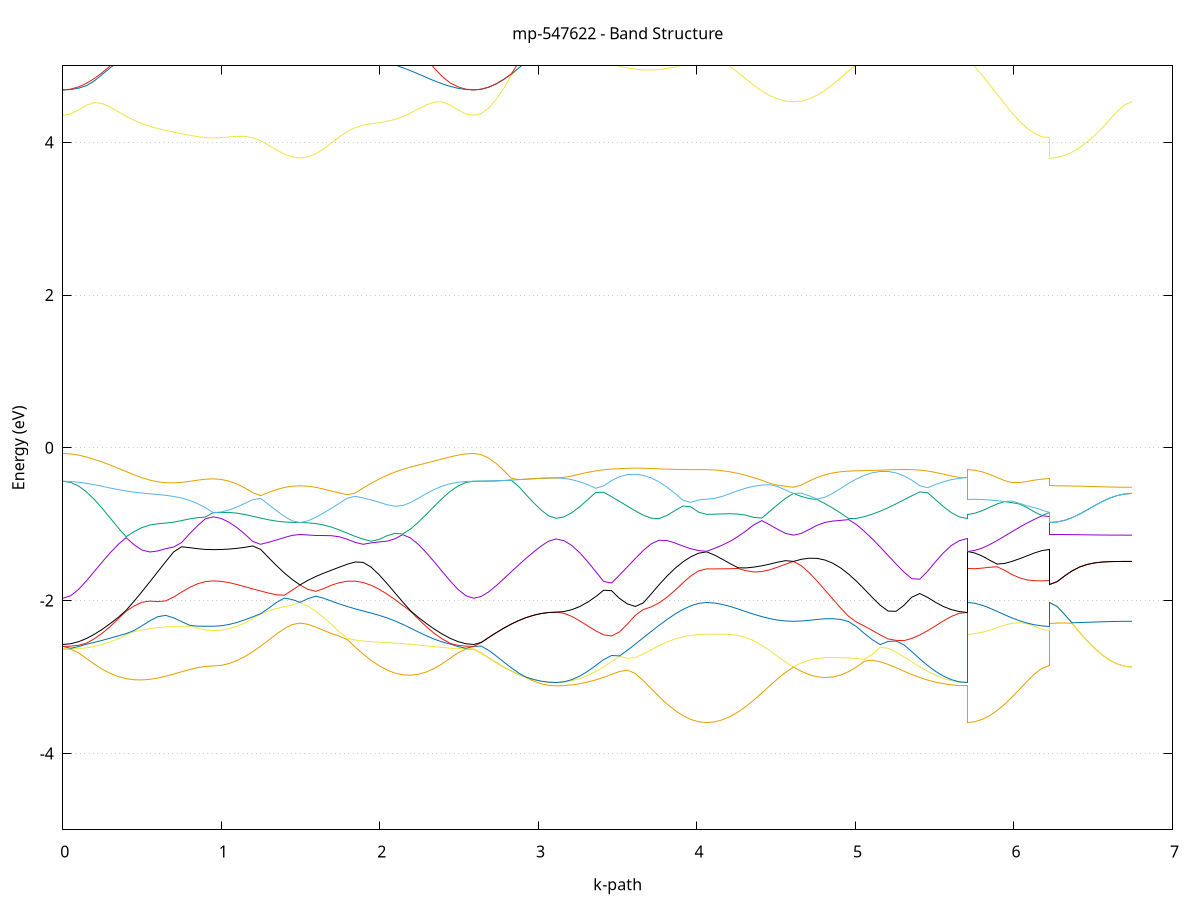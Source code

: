 set title 'mp-547622 - Band Structure'
set xlabel 'k-path'
set ylabel 'Energy (eV)'
set grid y
set yrange [-5:5]
set terminal png size 800,600
set output 'mp-547622_bands_gnuplot.png'
plot '-' using 1:2 with lines notitle, '-' using 1:2 with lines notitle, '-' using 1:2 with lines notitle, '-' using 1:2 with lines notitle, '-' using 1:2 with lines notitle, '-' using 1:2 with lines notitle, '-' using 1:2 with lines notitle, '-' using 1:2 with lines notitle, '-' using 1:2 with lines notitle, '-' using 1:2 with lines notitle, '-' using 1:2 with lines notitle, '-' using 1:2 with lines notitle, '-' using 1:2 with lines notitle, '-' using 1:2 with lines notitle, '-' using 1:2 with lines notitle, '-' using 1:2 with lines notitle, '-' using 1:2 with lines notitle, '-' using 1:2 with lines notitle, '-' using 1:2 with lines notitle, '-' using 1:2 with lines notitle, '-' using 1:2 with lines notitle, '-' using 1:2 with lines notitle, '-' using 1:2 with lines notitle, '-' using 1:2 with lines notitle, '-' using 1:2 with lines notitle, '-' using 1:2 with lines notitle, '-' using 1:2 with lines notitle, '-' using 1:2 with lines notitle, '-' using 1:2 with lines notitle, '-' using 1:2 with lines notitle, '-' using 1:2 with lines notitle, '-' using 1:2 with lines notitle, '-' using 1:2 with lines notitle, '-' using 1:2 with lines notitle, '-' using 1:2 with lines notitle, '-' using 1:2 with lines notitle, '-' using 1:2 with lines notitle, '-' using 1:2 with lines notitle, '-' using 1:2 with lines notitle, '-' using 1:2 with lines notitle, '-' using 1:2 with lines notitle, '-' using 1:2 with lines notitle, '-' using 1:2 with lines notitle, '-' using 1:2 with lines notitle, '-' using 1:2 with lines notitle, '-' using 1:2 with lines notitle, '-' using 1:2 with lines notitle, '-' using 1:2 with lines notitle, '-' using 1:2 with lines notitle, '-' using 1:2 with lines notitle, '-' using 1:2 with lines notitle, '-' using 1:2 with lines notitle, '-' using 1:2 with lines notitle, '-' using 1:2 with lines notitle, '-' using 1:2 with lines notitle, '-' using 1:2 with lines notitle, '-' using 1:2 with lines notitle, '-' using 1:2 with lines notitle, '-' using 1:2 with lines notitle, '-' using 1:2 with lines notitle, '-' using 1:2 with lines notitle, '-' using 1:2 with lines notitle, '-' using 1:2 with lines notitle, '-' using 1:2 with lines notitle, '-' using 1:2 with lines notitle, '-' using 1:2 with lines notitle, '-' using 1:2 with lines notitle, '-' using 1:2 with lines notitle, '-' using 1:2 with lines notitle, '-' using 1:2 with lines notitle, '-' using 1:2 with lines notitle, '-' using 1:2 with lines notitle, '-' using 1:2 with lines notitle, '-' using 1:2 with lines notitle, '-' using 1:2 with lines notitle, '-' using 1:2 with lines notitle, '-' using 1:2 with lines notitle, '-' using 1:2 with lines notitle, '-' using 1:2 with lines notitle, '-' using 1:2 with lines notitle, '-' using 1:2 with lines notitle, '-' using 1:2 with lines notitle, '-' using 1:2 with lines notitle, '-' using 1:2 with lines notitle, '-' using 1:2 with lines notitle, '-' using 1:2 with lines notitle, '-' using 1:2 with lines notitle, '-' using 1:2 with lines notitle, '-' using 1:2 with lines notitle, '-' using 1:2 with lines notitle, '-' using 1:2 with lines notitle, '-' using 1:2 with lines notitle, '-' using 1:2 with lines notitle, '-' using 1:2 with lines notitle, '-' using 1:2 with lines notitle, '-' using 1:2 with lines notitle
0.000000 -36.890041
0.049936 -36.889541
0.099873 -36.887841
0.149809 -36.885041
0.199746 -36.881241
0.249682 -36.876541
0.299619 -36.870941
0.349555 -36.864641
0.399491 -36.857741
0.449428 -36.850441
0.499364 -36.842841
0.549301 -36.835141
0.599237 -36.827441
0.649174 -36.820141
0.699110 -36.813241
0.749046 -36.807041
0.798983 -36.801741
0.848919 -36.797641
0.898856 -36.794941
0.948792 -36.794041
0.948792 -36.794041
0.998591 -36.793741
1.048390 -36.792941
1.098188 -36.791541
1.147987 -36.789641
1.197786 -36.787341
1.247584 -36.784641
1.297383 -36.781741
1.347182 -36.778641
1.396980 -36.775441
1.446779 -36.772341
1.496578 -36.769341
1.496578 -36.769341
1.546376 -36.772541
1.596175 -36.776241
1.645974 -36.780741
1.695772 -36.785741
1.745571 -36.791441
1.795370 -36.797641
1.845168 -36.804441
1.894967 -36.811641
1.944766 -36.819241
1.994564 -36.827041
2.044363 -36.834941
2.094162 -36.842741
2.143960 -36.850441
2.193759 -36.857841
2.243558 -36.864741
2.293356 -36.871041
2.343155 -36.876541
2.392954 -36.881341
2.442752 -36.885041
2.492551 -36.887841
2.542350 -36.889541
2.592148 -36.890041
2.592148 -36.890041
2.639425 -36.889541
2.686701 -36.888041
2.733977 -36.885441
2.781253 -36.881941
2.828529 -36.877641
2.875805 -36.872441
2.923081 -36.866741
2.970358 -36.860441
3.017634 -36.854041
3.064910 -36.848041
3.112186 -36.844941
3.112186 -36.844941
3.162122 -36.844541
3.212059 -36.843241
3.261995 -36.841141
3.311932 -36.838341
3.361868 -36.834741
3.411804 -36.830641
3.461741 -36.826041
3.511677 -36.821041
3.561614 -36.815741
3.611550 -36.810441
3.661487 -36.805141
3.711423 -36.799941
3.761359 -36.795141
3.811296 -36.790841
3.861232 -36.787041
3.911169 -36.783941
3.961105 -36.781641
4.011042 -36.780241
4.060978 -36.779741
4.060978 -36.779741
4.110777 -36.779541
4.160575 -36.779141
4.210374 -36.778341
4.260173 -36.777341
4.309971 -36.776041
4.359770 -36.774741
4.409569 -36.773341
4.459368 -36.772041
4.509166 -36.770841
4.558965 -36.769841
4.608764 -36.769241
4.608764 -36.769241
4.658562 -36.769941
4.708361 -36.771141
4.758160 -36.772841
4.807958 -36.775141
4.857757 -36.777941
4.907556 -36.781341
4.957354 -36.785241
5.007153 -36.789641
5.056952 -36.794541
5.106750 -36.799641
5.156549 -36.804941
5.206348 -36.810341
5.256146 -36.815841
5.305945 -36.821041
5.355744 -36.826041
5.405542 -36.830741
5.455341 -36.834841
5.505140 -36.838341
5.554938 -36.841241
5.604737 -36.843241
5.654536 -36.844541
5.704334 -36.844941
5.704334 -36.779741
5.751611 -36.780641
5.798887 -36.782441
5.846163 -36.784441
5.893439 -36.786441
5.940715 -36.788341
5.987991 -36.790041
6.035267 -36.791441
6.082543 -36.792541
6.129820 -36.793441
6.177096 -36.793941
6.224372 -36.794041
6.224372 -36.769341
6.271648 -36.769341
6.318924 -36.769341
6.366200 -36.769341
6.413476 -36.769341
6.460752 -36.769341
6.508029 -36.769241
6.555305 -36.769241
6.602581 -36.769241
6.649857 -36.769241
6.697133 -36.769241
6.744409 -36.769241
e
0.000000 -36.784141
0.049936 -36.783941
0.099873 -36.783241
0.149809 -36.782041
0.199746 -36.780441
0.249682 -36.778441
0.299619 -36.776241
0.349555 -36.773841
0.399491 -36.771341
0.449428 -36.768941
0.499364 -36.766541
0.549301 -36.764441
0.599237 -36.762641
0.649174 -36.761241
0.699110 -36.760241
0.749046 -36.759641
0.798983 -36.759441
0.848919 -36.759541
0.898856 -36.759641
0.948792 -36.759741
0.948792 -36.759741
0.998591 -36.759741
1.048390 -36.759841
1.098188 -36.759941
1.147987 -36.760141
1.197786 -36.760541
1.247584 -36.761141
1.297383 -36.761941
1.347182 -36.763141
1.396980 -36.764741
1.446779 -36.766741
1.496578 -36.769341
1.496578 -36.769341
1.546376 -36.766641
1.596175 -36.764241
1.645974 -36.762241
1.695772 -36.760741
1.745571 -36.759641
1.795370 -36.759241
1.845168 -36.759241
1.894967 -36.759841
1.944766 -36.760941
1.994564 -36.762441
2.044363 -36.764341
2.094162 -36.766541
2.143960 -36.768941
2.193759 -36.771441
2.243558 -36.773941
2.293356 -36.776341
2.343155 -36.778541
2.392954 -36.780441
2.442752 -36.782041
2.492551 -36.783241
2.542350 -36.783941
2.592148 -36.784141
2.592148 -36.784141
2.639425 -36.784741
2.686701 -36.786341
2.733977 -36.788941
2.781253 -36.792541
2.828529 -36.796941
2.875805 -36.802241
2.923081 -36.808041
2.970358 -36.814441
3.017634 -36.820941
3.064910 -36.826941
3.112186 -36.830041
3.112186 -36.830041
3.162122 -36.829641
3.212059 -36.828441
3.261995 -36.826641
3.311932 -36.824041
3.361868 -36.820841
3.411804 -36.817141
3.461741 -36.812941
3.511677 -36.808541
3.561614 -36.803941
3.611550 -36.799241
3.661487 -36.794641
3.711423 -36.790241
3.761359 -36.786241
3.811296 -36.782641
3.861232 -36.779641
3.911169 -36.777141
3.961105 -36.775441
4.011042 -36.774341
4.060978 -36.773941
4.060978 -36.773941
4.110777 -36.773841
4.160575 -36.773541
4.210374 -36.773041
4.260173 -36.772341
4.309971 -36.771641
4.359770 -36.770841
4.409569 -36.770141
4.459368 -36.769541
4.509166 -36.769141
4.558965 -36.768941
4.608764 -36.769241
4.608764 -36.769241
4.658562 -36.768941
4.708361 -36.769241
4.758160 -36.769941
4.807958 -36.771241
4.857757 -36.773041
4.907556 -36.775441
4.957354 -36.778441
5.007153 -36.781841
5.056952 -36.785741
5.106750 -36.790041
5.156549 -36.794541
5.206348 -36.799241
5.256146 -36.803941
5.305945 -36.808641
5.355744 -36.813041
5.405542 -36.817141
5.455341 -36.820841
5.505140 -36.824041
5.554938 -36.826641
5.604737 -36.828541
5.654536 -36.829641
5.704334 -36.830041
5.704334 -36.773941
5.751611 -36.773141
5.798887 -36.771341
5.846163 -36.769241
5.893439 -36.767341
5.940715 -36.765441
5.987991 -36.763741
6.035267 -36.762341
6.082543 -36.761241
6.129820 -36.760441
6.177096 -36.759941
6.224372 -36.759741
6.224372 -36.769341
6.271648 -36.769341
6.318924 -36.769341
6.366200 -36.769341
6.413476 -36.769341
6.460752 -36.769341
6.508029 -36.769241
6.555305 -36.769241
6.602581 -36.769241
6.649857 -36.769241
6.697133 -36.769241
6.744409 -36.769241
e
0.000000 -18.841741
0.049936 -18.839941
0.099873 -18.834541
0.149809 -18.826041
0.199746 -18.815441
0.249682 -18.803841
0.299619 -18.793241
0.349555 -18.785741
0.399491 -18.783841
0.449428 -18.789741
0.499364 -18.804541
0.549301 -18.827841
0.599237 -18.857141
0.649174 -18.889241
0.699110 -18.920341
0.749046 -18.947341
0.798983 -18.967641
0.848919 -18.979241
0.898856 -18.980841
0.948792 -18.975641
0.948792 -18.975641
0.998591 -18.973541
1.048390 -18.967541
1.098188 -18.957941
1.147987 -18.953141
1.197786 -18.948341
1.247584 -18.943141
1.297383 -18.937641
1.347182 -18.931841
1.396980 -18.925441
1.446779 -18.917941
1.496578 -18.908641
1.496578 -18.908641
1.546376 -18.920441
1.596175 -18.932641
1.645974 -18.942241
1.695772 -18.947141
1.745571 -18.945641
1.795370 -18.936941
1.845168 -18.921241
1.894967 -18.899441
1.944766 -18.873341
1.994564 -18.845841
2.044363 -18.820341
2.094162 -18.799941
2.143960 -18.787141
2.193759 -18.782541
2.243558 -18.785241
2.293356 -18.793141
2.343155 -18.803941
2.392954 -18.815541
2.442752 -18.826141
2.492551 -18.834541
2.542350 -18.839941
2.592148 -18.841741
2.592148 -18.841741
2.639425 -18.837541
2.686701 -18.825041
2.733977 -18.804541
2.781253 -18.776641
2.828529 -18.742341
2.875805 -18.702941
2.923081 -18.660541
2.970358 -18.618541
3.017634 -18.581441
3.064910 -18.555241
3.112186 -18.545741
3.112186 -18.545741
3.162122 -18.549241
3.212059 -18.559841
3.261995 -18.577541
3.311932 -18.602241
3.361868 -18.633741
3.411804 -18.671741
3.461741 -18.715541
3.511677 -18.764241
3.561614 -18.816841
3.611550 -18.871941
3.661487 -18.928041
3.711423 -18.983341
3.761359 -19.036041
3.811296 -19.084441
3.861232 -19.126741
3.911169 -19.161441
3.961105 -19.187041
4.011042 -19.202841
4.060978 -19.208241
4.060978 -19.208241
4.110777 -19.205541
4.160575 -19.197741
4.210374 -19.185041
4.260173 -19.168141
4.309971 -19.147841
4.359770 -19.125141
4.409569 -19.101441
4.459368 -19.078041
4.509166 -19.056041
4.558965 -19.036341
4.608764 -19.018941
4.608764 -19.018941
4.658562 -19.034541
4.708361 -19.047241
4.758160 -19.055841
4.807958 -19.059041
4.857757 -19.055841
4.907556 -19.045841
4.957354 -19.028441
5.007153 -19.004041
5.056952 -18.972941
5.106750 -18.936041
5.156549 -18.894341
5.206348 -18.849241
5.256146 -18.802541
5.305945 -18.755841
5.355744 -18.710941
5.405542 -18.669441
5.455341 -18.632641
5.505140 -18.601741
5.554938 -18.577341
5.604737 -18.559741
5.654536 -18.549241
5.704334 -18.545741
5.704334 -19.208241
5.751611 -19.205641
5.798887 -19.197841
5.846163 -19.185041
5.893439 -19.167441
5.940715 -19.145541
5.987991 -19.119841
6.035267 -19.091141
6.082543 -19.060441
6.129820 -19.029141
6.177096 -18.998741
6.224372 -18.975641
6.224372 -18.908641
6.271648 -18.911041
6.318924 -18.918241
6.366200 -18.929241
6.413476 -18.943241
6.460752 -18.958641
6.508029 -18.974241
6.555305 -18.988841
6.602581 -19.001341
6.649857 -19.010941
6.697133 -19.016941
6.744409 -19.018941
e
0.000000 -17.121941
0.049936 -17.149741
0.099873 -17.225641
0.149809 -17.335241
0.199746 -17.465941
0.249682 -17.608141
0.299619 -17.755041
0.349555 -17.901941
0.399491 -18.045341
0.449428 -18.182941
0.499364 -18.312541
0.549301 -18.433041
0.599237 -18.542941
0.649174 -18.641541
0.699110 -18.728141
0.749046 -18.802041
0.798983 -18.863141
0.848919 -18.911041
0.898856 -18.945741
0.948792 -18.963141
0.948792 -18.963141
0.998591 -18.962441
1.048390 -18.960441
1.098188 -18.957241
1.147987 -18.945741
1.197786 -18.931941
1.247584 -18.918341
1.297383 -18.906641
1.347182 -18.898741
1.396980 -18.896241
1.446779 -18.899841
1.496578 -18.908641
1.496578 -18.908641
1.546376 -18.896141
1.596175 -18.879441
1.645974 -18.857041
1.695772 -18.827841
1.745571 -18.790441
1.795370 -18.743941
1.845168 -18.687441
1.894967 -18.620441
1.944766 -18.542641
1.994564 -18.453941
2.044363 -18.354741
2.094162 -18.245441
2.143960 -18.126841
2.193759 -18.000241
2.243558 -17.867341
2.293356 -17.730141
2.343155 -17.591841
2.392954 -17.456641
2.442752 -17.331041
2.492551 -17.224241
2.542350 -17.149541
2.592148 -17.121941
2.592148 -17.121941
2.639425 -17.121341
2.686701 -17.119441
2.733977 -17.137341
2.781253 -17.232641
2.828529 -17.334441
2.875805 -17.436441
2.923081 -17.533041
2.970358 -17.619141
3.017634 -17.688441
3.064910 -17.734341
3.112186 -17.750541
3.112186 -17.750541
3.162122 -17.752341
3.212059 -17.759341
3.261995 -17.776141
3.311932 -17.811841
3.361868 -17.875541
3.411804 -17.967641
3.461741 -18.078141
3.511677 -18.195541
3.561614 -18.312341
3.611550 -18.423441
3.661487 -18.526041
3.711423 -18.618241
3.761359 -18.698841
3.811296 -18.767241
3.861232 -18.823141
3.911169 -18.866641
3.961105 -18.897441
4.011042 -18.916041
4.060978 -18.922141
4.060978 -18.922141
4.110777 -18.922641
4.160575 -18.923941
4.210374 -18.926541
4.260173 -18.930741
4.309971 -18.936841
4.359770 -18.945241
4.409569 -18.956241
4.459368 -18.969741
4.509166 -18.985341
4.558965 -19.002141
4.608764 -19.018941
4.608764 -19.018941
4.658562 -19.003041
4.708361 -18.986941
4.758160 -18.968341
4.807958 -18.945041
4.857757 -18.914941
4.907556 -18.876041
4.957354 -18.827241
5.007153 -18.767541
5.056952 -18.696641
5.106750 -18.614441
5.156549 -18.521441
5.206348 -18.418741
5.256146 -18.307941
5.305945 -18.191941
5.355744 -18.075341
5.405542 -17.965841
5.455341 -17.874441
5.505140 -17.811341
5.554938 -17.775941
5.604737 -17.759241
5.654536 -17.752341
5.704334 -17.750541
5.704334 -18.922141
5.751611 -18.920941
5.798887 -18.917341
5.846163 -18.912241
5.893439 -18.906741
5.940715 -18.902241
5.987991 -18.900441
6.035267 -18.902841
6.082543 -18.910641
6.129820 -18.924441
6.177096 -18.943841
6.224372 -18.963141
6.224372 -18.908641
6.271648 -18.911041
6.318924 -18.918141
6.366200 -18.929241
6.413476 -18.943141
6.460752 -18.958541
6.508029 -18.974241
6.555305 -18.988841
6.602581 -19.001341
6.649857 -19.010941
6.697133 -19.016941
6.744409 -19.018941
e
0.000000 -17.121941
0.049936 -17.123641
0.099873 -17.128941
0.149809 -17.189641
0.199746 -17.304441
0.249682 -17.419141
0.299619 -17.526741
0.349555 -17.621741
0.399491 -17.699641
0.449428 -17.757141
0.499364 -17.792141
0.549301 -17.804841
0.599237 -17.797341
0.649174 -17.773241
0.699110 -17.736441
0.749046 -17.691141
0.798983 -17.641241
0.848919 -17.591541
0.898856 -17.549641
0.948792 -17.531241
0.948792 -17.531241
0.998591 -17.529741
1.048390 -17.525141
1.098188 -17.529041
1.147987 -17.607341
1.197786 -17.688141
1.247584 -17.766141
1.297383 -17.836341
1.347182 -17.894141
1.396980 -17.936241
1.446779 -17.961041
1.496578 -17.968941
1.496578 -17.968941
1.546376 -17.962241
1.596175 -17.944941
1.645974 -17.922041
1.695772 -17.899241
1.745571 -17.881941
1.795370 -17.873941
1.845168 -17.875741
1.894967 -17.883541
1.944766 -17.891641
1.994564 -17.893741
2.044363 -17.883941
2.094162 -17.857241
2.143960 -17.810441
2.193759 -17.742741
2.243558 -17.655641
2.293356 -17.552341
2.343155 -17.437541
2.392954 -17.317041
2.442752 -17.200241
2.492551 -17.132041
2.542350 -17.123741
2.592148 -17.121941
2.592148 -17.121941
2.639425 -17.121241
2.686701 -17.119341
2.733977 -17.116341
2.781253 -17.112141
2.828529 -17.106941
2.875805 -17.100941
2.923081 -17.094341
2.970358 -17.087541
3.017634 -17.081241
3.064910 -17.076441
3.112186 -17.074541
3.112186 -17.074541
3.162122 -17.100741
3.212059 -17.169241
3.261995 -17.257641
3.311932 -17.341841
3.361868 -17.402541
3.411804 -17.433241
3.461741 -17.440241
3.511677 -17.432441
3.561614 -17.416041
3.611550 -17.394941
3.661487 -17.371741
3.711423 -17.347941
3.761359 -17.325141
3.811296 -17.304441
3.861232 -17.286741
3.911169 -17.272841
3.961105 -17.262941
4.011042 -17.257241
4.060978 -17.255341
4.060978 -17.255341
4.110777 -17.276041
4.160575 -17.324041
4.210374 -17.389141
4.260173 -17.464941
4.309971 -17.545041
4.359770 -17.623341
4.409569 -17.694541
4.459368 -17.754241
4.509166 -17.799041
4.558965 -17.826641
4.608764 -17.835741
4.608764 -17.835741
4.658562 -17.826941
4.708361 -17.801641
4.758160 -17.762241
4.807958 -17.711941
4.857757 -17.653841
4.907556 -17.591141
4.957354 -17.527241
5.007153 -17.465941
5.056952 -17.413241
5.106750 -17.381841
5.156549 -17.380541
5.206348 -17.395341
5.256146 -17.413541
5.305945 -17.429241
5.355744 -17.437141
5.405542 -17.430541
5.455341 -17.400441
5.505140 -17.340341
5.554938 -17.256641
5.604737 -17.168741
5.654536 -17.100641
5.704334 -17.074541
5.704334 -17.255341
5.751611 -17.280641
5.798887 -17.321541
5.846163 -17.365741
5.893439 -17.409341
5.940715 -17.449041
5.987991 -17.482441
6.035267 -17.507341
6.082543 -17.523041
6.129820 -17.530141
6.177096 -17.531541
6.224372 -17.531241
6.224372 -17.968941
6.271648 -17.966941
6.318924 -17.961041
6.366200 -17.951441
6.413476 -17.938441
6.460752 -17.922541
6.508029 -17.904541
6.555305 -17.885541
6.602581 -17.867041
6.649857 -17.850941
6.697133 -17.839841
6.744409 -17.835741
e
0.000000 -16.981641
0.049936 -17.009841
0.099873 -17.085841
0.149809 -17.137441
0.199746 -17.148841
0.249682 -17.162741
0.299619 -17.178541
0.349555 -17.195841
0.399491 -17.214141
0.449428 -17.232741
0.499364 -17.251341
0.549301 -17.269441
0.599237 -17.286441
0.649174 -17.302141
0.699110 -17.316041
0.749046 -17.327841
0.798983 -17.337341
0.848919 -17.344341
0.898856 -17.348541
0.948792 -17.354341
0.948792 -17.354341
0.998591 -17.398441
1.048390 -17.458041
1.098188 -17.517441
1.147987 -17.506841
1.197786 -17.493541
1.247584 -17.477541
1.297383 -17.459241
1.347182 -17.438741
1.396980 -17.416541
1.446779 -17.392841
1.496578 -17.368741
1.496578 -17.368741
1.546376 -17.392941
1.596175 -17.417441
1.645974 -17.439641
1.695772 -17.456441
1.745571 -17.464041
1.795370 -17.459141
1.845168 -17.441641
1.894967 -17.414041
1.944766 -17.380441
1.994564 -17.344341
2.044363 -17.308341
2.094162 -17.274241
2.143960 -17.243141
2.193759 -17.215441
2.243558 -17.191441
2.293356 -17.171141
2.343155 -17.154341
2.392954 -17.140541
2.442752 -17.127941
2.492551 -17.082641
2.542350 -17.009641
2.592148 -16.981641
2.592148 -16.981641
2.639425 -17.001641
2.686701 -17.056841
2.733977 -17.116241
2.781253 -17.112041
2.828529 -17.106841
2.875805 -17.100841
2.923081 -17.094341
2.970358 -17.087541
3.017634 -17.081241
3.064910 -17.076441
3.112186 -17.074541
3.112186 -17.074541
3.162122 -17.075641
3.212059 -17.079141
3.261995 -17.084741
3.311932 -17.095241
3.361868 -17.124041
3.411804 -17.152741
3.461741 -17.179341
3.511677 -17.202341
3.561614 -17.220641
3.611550 -17.234041
3.661487 -17.242541
3.711423 -17.246741
3.761359 -17.247141
3.811296 -17.244741
3.861232 -17.240441
3.911169 -17.235241
3.961105 -17.234341
4.011042 -17.237441
4.060978 -17.238541
4.060978 -17.238541
4.110777 -17.249641
4.160575 -17.272041
4.210374 -17.301941
4.260173 -17.337341
4.309971 -17.375341
4.359770 -17.413141
4.409569 -17.447541
4.459368 -17.476241
4.509166 -17.497441
4.558965 -17.510241
4.608764 -17.514441
4.608764 -17.514441
4.658562 -17.510441
4.708361 -17.499141
4.758160 -17.481641
4.807958 -17.459141
4.857757 -17.433041
4.907556 -17.404441
4.957354 -17.374641
5.007153 -17.344741
5.056952 -17.315541
5.106750 -17.288141
5.156549 -17.263041
5.206348 -17.240141
5.256146 -17.218741
5.305945 -17.197141
5.355744 -17.173841
5.405542 -17.148441
5.455341 -17.121341
5.505140 -17.095341
5.554938 -17.085041
5.604737 -17.079141
5.654536 -17.075641
5.704334 -17.074541
5.704334 -17.238541
5.751611 -17.247741
5.798887 -17.263341
5.846163 -17.279241
5.893439 -17.294341
5.940715 -17.308141
5.987991 -17.320441
6.035267 -17.330741
6.082543 -17.339041
6.129820 -17.345041
6.177096 -17.348741
6.224372 -17.354341
6.224372 -17.368741
6.271648 -17.364641
6.318924 -17.352841
6.366200 -17.365541
6.413476 -17.383441
6.460752 -17.404841
6.508029 -17.428541
6.555305 -17.453041
6.602581 -17.476341
6.649857 -17.496141
6.697133 -17.509641
6.744409 -17.514441
e
0.000000 -16.981141
0.049936 -16.981741
0.099873 -16.983741
0.149809 -16.986941
0.199746 -16.991441
0.249682 -16.998041
0.299619 -17.007441
0.349555 -17.019041
0.399491 -17.033141
0.449428 -17.049841
0.499364 -17.069341
0.549301 -17.092141
0.599237 -17.118441
0.649174 -17.148541
0.699110 -17.182441
0.749046 -17.220041
0.798983 -17.260641
0.848919 -17.301941
0.898856 -17.338041
0.948792 -17.349941
0.948792 -17.349941
0.998591 -17.319141
1.048390 -17.297841
1.098188 -17.285841
1.147987 -17.280941
1.197786 -17.281641
1.247584 -17.287041
1.297383 -17.296441
1.347182 -17.309741
1.396980 -17.326441
1.446779 -17.346241
1.496578 -17.368741
1.496578 -17.368741
1.546376 -17.348641
1.596175 -17.335341
1.645974 -17.318941
1.695772 -17.297741
1.745571 -17.272541
1.795370 -17.244641
1.845168 -17.215241
1.894967 -17.185441
1.944766 -17.156241
1.994564 -17.128441
2.044363 -17.102741
2.094162 -17.079441
2.143960 -17.058841
2.193759 -17.040941
2.243558 -17.025741
2.293356 -17.012941
2.343155 -17.002541
2.392954 -16.994441
2.442752 -16.988441
2.492551 -16.984341
2.542350 -16.982041
2.592148 -16.981141
2.592148 -16.981141
2.639425 -16.981841
2.686701 -16.983741
2.733977 -16.986941
2.781253 -16.991141
2.828529 -16.996441
2.875805 -17.002541
2.923081 -17.009241
2.970358 -17.016041
3.017634 -17.022441
3.064910 -17.027341
3.112186 -17.029241
3.112186 -17.029241
3.162122 -17.034041
3.212059 -17.047841
3.261995 -17.069041
3.311932 -17.092441
3.361868 -17.101841
3.411804 -17.112841
3.461741 -17.124941
3.511677 -17.137941
3.561614 -17.151441
3.611550 -17.165041
3.661487 -17.178241
3.711423 -17.190941
3.761359 -17.202641
3.811296 -17.213041
3.861232 -17.221941
3.911169 -17.229041
3.961105 -17.230341
4.011042 -17.226741
4.060978 -17.225441
4.060978 -17.225441
4.110777 -17.219941
4.160575 -17.213541
4.210374 -17.208341
4.260173 -17.203641
4.309971 -17.199041
4.359770 -17.194441
4.409569 -17.189841
4.459368 -17.185541
4.509166 -17.181641
4.558965 -17.178341
4.608764 -17.175841
4.608764 -17.175841
4.658562 -17.178741
4.708361 -17.183641
4.758160 -17.190741
4.807958 -17.200241
4.857757 -17.212241
4.907556 -17.226541
4.957354 -17.242541
5.007153 -17.258841
5.056952 -17.270941
5.106750 -17.267541
5.156549 -17.240141
5.206348 -17.202341
5.256146 -17.165341
5.305945 -17.142841
5.355744 -17.128341
5.405542 -17.114741
5.455341 -17.102641
5.505140 -17.091141
5.554938 -17.068141
5.604737 -17.047541
5.654536 -17.034041
5.704334 -17.029241
5.704334 -17.225441
5.751611 -17.208141
5.798887 -17.190741
5.846163 -17.183941
5.893439 -17.188841
5.940715 -17.204541
5.987991 -17.229241
6.035267 -17.259941
6.082543 -17.293041
6.129820 -17.323541
6.177096 -17.345941
6.224372 -17.349941
6.224372 -17.368741
6.271648 -17.364641
6.318924 -17.352841
6.366200 -17.334241
6.413476 -17.310641
6.460752 -17.284041
6.508029 -17.256641
6.555305 -17.230641
6.602581 -17.208141
6.649857 -17.190641
6.697133 -17.179641
6.744409 -17.175841
e
0.000000 -16.981141
0.049936 -16.981541
0.099873 -16.982441
0.149809 -16.985541
0.199746 -16.990741
0.249682 -16.997241
0.299619 -17.004241
0.349555 -17.012241
0.399491 -17.021141
0.449428 -17.030541
0.499364 -17.040341
0.549301 -17.050141
0.599237 -17.059641
0.649174 -17.068541
0.699110 -17.076641
0.749046 -17.083641
0.798983 -17.089241
0.848919 -17.093441
0.898856 -17.095941
0.948792 -17.096841
0.948792 -17.096841
0.998591 -17.102141
1.048390 -17.117441
1.098188 -17.141341
1.147987 -17.171541
1.197786 -17.205341
1.247584 -17.239741
1.297383 -17.272141
1.347182 -17.300141
1.396980 -17.321741
1.446779 -17.335741
1.496578 -17.340841
1.496578 -17.340841
1.546376 -17.333041
1.596175 -17.310341
1.645974 -17.283741
1.695772 -17.256541
1.745571 -17.229441
1.795370 -17.202741
1.845168 -17.176741
1.894967 -17.151741
1.944766 -17.127941
1.994564 -17.105441
2.044363 -17.084441
2.094162 -17.065141
2.143960 -17.047641
2.193759 -17.032041
2.243558 -17.018541
2.293356 -17.007241
2.343155 -16.997941
2.392954 -16.990641
2.442752 -16.985341
2.492551 -16.982241
2.542350 -16.981341
2.592148 -16.981141
2.592148 -16.981141
2.639425 -16.981841
2.686701 -16.983741
2.733977 -16.986841
2.781253 -16.991141
2.828529 -16.996441
2.875805 -17.002541
2.923081 -17.009241
2.970358 -17.016041
3.017634 -17.022441
3.064910 -17.027341
3.112186 -17.029241
3.112186 -17.029241
3.162122 -17.030541
3.212059 -17.034341
3.261995 -17.040541
3.311932 -17.049041
3.361868 -17.059541
3.411804 -17.071641
3.461741 -17.085141
3.511677 -17.099641
3.561614 -17.114641
3.611550 -17.129741
3.661487 -17.144641
3.711423 -17.158941
3.761359 -17.172141
3.811296 -17.183941
3.861232 -17.194041
3.911169 -17.202241
3.961105 -17.208241
4.011042 -17.211941
4.060978 -17.213141
4.060978 -17.213141
4.110777 -17.206241
4.160575 -17.197741
4.210374 -17.191741
4.260173 -17.187241
4.309971 -17.183641
4.359770 -17.180541
4.409569 -17.177941
4.459368 -17.175941
4.509166 -17.174741
4.558965 -17.174641
4.608764 -17.175841
4.608764 -17.175841
4.658562 -17.174341
4.708361 -17.173841
4.758160 -17.174441
4.807958 -17.175941
4.857757 -17.178241
4.907556 -17.181041
4.957354 -17.183741
5.007153 -17.185741
5.056952 -17.186141
5.106750 -17.184041
5.156549 -17.178641
5.206348 -17.169441
5.256146 -17.157041
5.305945 -17.132641
5.355744 -17.105141
5.405542 -17.082641
5.455341 -17.064941
5.505140 -17.051241
5.554938 -17.041241
5.604737 -17.034441
5.654536 -17.030541
5.704334 -17.029241
5.704334 -17.213141
5.751611 -17.203841
5.798887 -17.188041
5.846163 -17.171641
5.893439 -17.155941
5.940715 -17.141441
5.987991 -17.128441
6.035267 -17.117441
6.082543 -17.108541
6.129820 -17.102141
6.177096 -17.098141
6.224372 -17.096841
6.224372 -17.340841
6.271648 -17.343741
6.318924 -17.352041
6.366200 -17.334241
6.413476 -17.310641
6.460752 -17.284041
6.508029 -17.256641
6.555305 -17.230641
6.602581 -17.208041
6.649857 -17.190641
6.697133 -17.179641
6.744409 -17.175841
e
0.000000 -15.916941
0.049936 -15.891441
0.099873 -15.821941
0.149809 -15.722841
0.199746 -15.608341
0.249682 -15.489641
0.299619 -15.375241
0.349555 -15.272541
0.399491 -15.188341
0.449428 -15.129241
0.499364 -15.099541
0.549301 -15.098241
0.599237 -15.119041
0.649174 -15.153341
0.699110 -15.193141
0.749046 -15.232541
0.798983 -15.267341
0.848919 -15.294341
0.898856 -15.311241
0.948792 -15.317041
0.948792 -15.317041
0.998591 -15.303641
1.048390 -15.265241
1.098188 -15.206441
1.147987 -15.133941
1.197786 -15.054941
1.247584 -14.976641
1.297383 -14.905941
1.347182 -14.848641
1.396980 -14.808941
1.446779 -14.787341
1.496578 -14.781241
1.496578 -14.781241
1.546376 -14.785541
1.596175 -14.795141
1.645974 -14.805641
1.695772 -14.813541
1.745571 -14.816841
1.795370 -14.814241
1.845168 -14.805541
1.894967 -14.791641
1.944766 -14.775041
1.994564 -14.761241
2.044363 -14.763141
2.094162 -14.869541
2.143960 -14.982241
2.193759 -15.100741
2.243558 -15.224141
2.293356 -15.351141
2.343155 -15.479241
2.392954 -15.605041
2.442752 -15.722441
2.492551 -15.822241
2.542350 -15.891641
2.592148 -15.916941
2.592148 -15.916941
2.639425 -15.936841
2.686701 -15.948641
2.733977 -15.953041
2.781253 -15.953641
2.828529 -15.952541
2.875805 -15.950541
2.923081 -15.948141
2.970358 -15.945841
3.017634 -15.944041
3.064910 -15.942841
3.112186 -15.942541
3.112186 -15.942541
3.162122 -15.912341
3.212059 -15.831141
3.261995 -15.717841
3.311932 -15.590241
3.361868 -15.462841
3.411804 -15.349141
3.461741 -15.263941
3.511677 -15.219041
3.561614 -15.213141
3.611550 -15.233341
3.661487 -15.267441
3.711423 -15.307541
3.761359 -15.348941
3.811296 -15.388441
3.861232 -15.423641
3.911169 -15.452841
3.961105 -15.474741
4.011042 -15.488241
4.060978 -15.492941
4.060978 -15.492941
4.110777 -15.476041
4.160575 -15.428241
4.210374 -15.355141
4.260173 -15.264341
4.309971 -15.163641
4.359770 -15.059941
4.409569 -14.959941
4.459368 -14.870241
4.509166 -14.797941
4.558965 -14.750741
4.608764 -14.734541
4.608764 -14.734541
4.658562 -14.749341
4.708361 -14.787641
4.758160 -14.839941
4.807958 -14.897641
4.857757 -14.955241
4.907556 -15.008341
4.957354 -15.054341
5.007153 -15.091641
5.056952 -15.119541
5.106750 -15.138341
5.156549 -15.150041
5.206348 -15.158741
5.256146 -15.171741
5.305945 -15.200541
5.355744 -15.257741
5.405542 -15.348041
5.455341 -15.463441
5.505140 -15.591341
5.554938 -15.718741
5.604737 -15.831741
5.654536 -15.912541
5.704334 -15.942541
5.704334 -15.492941
5.751611 -15.489941
5.798887 -15.481241
5.846163 -15.467141
5.893439 -15.448041
5.940715 -15.424941
5.987991 -15.399741
6.035267 -15.374341
6.082543 -15.351341
6.129820 -15.333041
6.177096 -15.321141
6.224372 -15.317041
6.224372 -14.781241
6.271648 -14.780241
6.318924 -14.777441
6.366200 -14.773041
6.413476 -14.767441
6.460752 -14.760941
6.508029 -14.754341
6.555305 -14.747941
6.602581 -14.742541
6.649857 -14.738241
6.697133 -14.735541
6.744409 -14.734541
e
0.000000 -15.903641
0.049936 -15.871741
0.099873 -15.785841
0.149809 -15.664241
0.199746 -15.522541
0.249682 -15.370541
0.299619 -15.214541
0.349555 -15.058741
0.399491 -14.906141
0.449428 -14.759441
0.499364 -14.620941
0.549301 -14.493341
0.599237 -14.383041
0.649174 -14.311341
0.699110 -14.267141
0.749046 -14.231241
0.798983 -14.202341
0.848919 -14.181241
0.898856 -14.168341
0.948792 -14.163941
0.948792 -14.163941
0.998591 -14.160241
1.048390 -14.149541
1.098188 -14.133141
1.147987 -14.113141
1.197786 -14.091941
1.247584 -14.071941
1.297383 -14.072841
1.347182 -14.084241
1.396980 -14.085241
1.446779 -14.075941
1.496578 -14.059641
1.496578 -14.059641
1.546376 -14.082541
1.596175 -14.114741
1.645974 -14.156041
1.695772 -14.205841
1.745571 -14.263841
1.795370 -14.329641
1.845168 -14.402741
1.894967 -14.482741
1.944766 -14.569641
1.994564 -14.663141
2.044363 -14.761041
2.094162 -14.790941
2.143960 -14.861841
2.193759 -14.967241
2.243558 -15.094641
2.293356 -15.234941
2.343155 -15.381341
2.392954 -15.527741
2.442752 -15.666541
2.492551 -15.786541
2.542350 -15.871941
2.592148 -15.903641
2.592148 -15.903641
2.639425 -15.861741
2.686701 -15.789141
2.733977 -15.694841
2.781253 -15.585241
2.828529 -15.466941
2.875805 -15.344241
2.923081 -15.220441
2.970358 -15.098541
3.017634 -14.980641
3.064910 -14.870741
3.112186 -14.799141
3.112186 -14.799141
3.162122 -14.791641
3.212059 -14.770141
3.261995 -14.744541
3.311932 -14.755441
3.361868 -14.773041
3.411804 -14.784641
3.461741 -14.780241
3.511677 -14.751441
3.561614 -14.702041
3.611550 -14.644741
3.661487 -14.589941
3.711423 -14.542041
3.761359 -14.502341
3.811296 -14.470641
3.861232 -14.446041
3.911169 -14.427841
3.961105 -14.415341
4.011042 -14.408041
4.060978 -14.405741
4.060978 -14.405741
4.110777 -14.400041
4.160575 -14.383941
4.210374 -14.358741
4.260173 -14.326941
4.309971 -14.291141
4.359770 -14.254241
4.409569 -14.218541
4.459368 -14.186141
4.509166 -14.158541
4.558965 -14.136741
4.608764 -14.121341
4.608764 -14.121341
4.658562 -14.125041
4.708361 -14.117341
4.758160 -14.113941
4.807958 -14.123341
4.857757 -14.138141
4.907556 -14.157841
4.957354 -14.182241
5.007153 -14.211241
5.056952 -14.265141
5.106750 -14.338841
5.156549 -14.422941
5.206348 -14.513241
5.256146 -14.602441
5.305945 -14.679541
5.355744 -14.731941
5.405542 -14.755241
5.455341 -14.756241
5.505140 -14.745541
5.554938 -14.736241
5.604737 -14.770141
5.654536 -14.791641
5.704334 -14.799141
5.704334 -14.405741
5.751611 -14.401841
5.798887 -14.390541
5.846163 -14.372641
5.893439 -14.349041
5.940715 -14.321141
5.987991 -14.290341
6.035267 -14.257841
6.082543 -14.225441
6.129820 -14.195641
6.177096 -14.172941
6.224372 -14.163941
6.224372 -14.059641
6.271648 -14.060841
6.318924 -14.064341
6.366200 -14.069941
6.413476 -14.077141
6.460752 -14.085441
6.508029 -14.094241
6.555305 -14.102741
6.602581 -14.110341
6.649857 -14.116241
6.697133 -14.120041
6.744409 -14.121341
e
0.000000 -14.135641
0.049936 -14.140741
0.099873 -14.155941
0.149809 -14.180141
0.199746 -14.212241
0.249682 -14.249841
0.299619 -14.290141
0.349555 -14.328941
0.399491 -14.360641
0.449428 -14.378741
0.499364 -14.378541
0.549301 -14.358841
0.599237 -14.319941
0.649174 -14.248941
0.699110 -14.163841
0.749046 -14.088841
0.798983 -14.028941
0.848919 -13.985341
0.898856 -13.958941
0.948792 -13.950041
0.948792 -13.950041
0.998591 -13.953941
1.048390 -13.965041
1.098188 -13.982541
1.147987 -14.004841
1.197786 -14.029441
1.247584 -14.053341
1.297383 -14.055641
1.347182 -14.044841
1.396980 -14.041241
1.446779 -14.045941
1.496578 -14.059641
1.496578 -14.059641
1.546376 -14.041241
1.596175 -14.025841
1.645974 -14.017841
1.695772 -14.020141
1.745571 -14.034741
1.795370 -14.062441
1.845168 -14.103441
1.894967 -14.156541
1.944766 -14.219441
1.994564 -14.286541
2.044363 -14.347241
2.094162 -14.385241
2.143960 -14.390241
2.193759 -14.368641
2.243558 -14.332841
2.293356 -14.291441
2.343155 -14.250041
2.392954 -14.212041
2.442752 -14.180041
2.492551 -14.155841
2.542350 -14.140741
2.592148 -14.135641
2.592148 -14.135641
2.639425 -14.140941
2.686701 -14.156941
2.733977 -14.183241
2.781253 -14.220141
2.828529 -14.267241
2.875805 -14.324441
2.923081 -14.391141
2.970358 -14.466941
3.017634 -14.550941
3.064910 -14.640241
3.112186 -14.705041
3.112186 -14.705041
3.162122 -14.708241
3.212059 -14.717241
3.261995 -14.722441
3.311932 -14.682541
3.361868 -14.625741
3.411804 -14.559541
3.461741 -14.485341
3.511677 -14.403841
3.561614 -14.315741
3.611550 -14.222941
3.661487 -14.128541
3.711423 -14.036541
3.761359 -13.950341
3.811296 -13.873141
3.861232 -13.807241
3.911169 -13.754441
3.961105 -13.715841
4.011042 -13.692341
4.060978 -13.684541
4.060978 -13.684541
4.110777 -13.690741
4.160575 -13.709341
4.210374 -13.739641
4.260173 -13.780441
4.309971 -13.830141
4.359770 -13.886441
4.409569 -13.946441
4.459368 -14.005941
4.509166 -14.059241
4.558965 -14.099441
4.608764 -14.121341
4.608764 -14.121341
4.658562 -14.112541
4.708361 -14.110141
4.758160 -14.107341
4.807958 -14.102541
4.857757 -14.107641
4.907556 -14.125441
4.957354 -14.157541
5.007153 -14.204241
5.056952 -14.244841
5.106750 -14.282741
5.156549 -14.325141
5.206348 -14.371641
5.256146 -14.422041
5.305945 -14.475641
5.355744 -14.531241
5.405542 -14.587441
5.455341 -14.642041
5.505140 -14.692541
5.554938 -14.730841
5.604737 -14.717341
5.654536 -14.708241
5.704334 -14.705041
5.704334 -13.684541
5.751611 -13.688341
5.798887 -13.699641
5.846163 -13.718141
5.893439 -13.742941
5.940715 -13.773041
5.987991 -13.807341
6.035267 -13.844041
6.082543 -13.880941
6.129820 -13.914741
6.177096 -13.940241
6.224372 -13.950041
6.224372 -14.059641
6.271648 -14.060841
6.318924 -14.064341
6.366200 -14.069941
6.413476 -14.077141
6.460752 -14.085441
6.508029 -14.094241
6.555305 -14.102741
6.602581 -14.110341
6.649857 -14.116241
6.697133 -14.120041
6.744409 -14.121341
e
0.000000 -2.635341
0.049936 -2.634341
0.099873 -2.684541
0.149809 -2.758841
0.199746 -2.832641
0.249682 -2.898541
0.299619 -2.952841
0.349555 -2.993941
0.399491 -3.021441
0.449428 -3.035941
0.499364 -3.038441
0.549301 -3.030441
0.599237 -3.013641
0.649174 -2.990141
0.699110 -2.962041
0.749046 -2.932041
0.798983 -2.903041
0.848919 -2.878441
0.898856 -2.861741
0.948792 -2.855741
0.948792 -2.855741
0.998591 -2.847741
1.048390 -2.824041
1.098188 -2.785341
1.147987 -2.733241
1.197786 -2.669541
1.247584 -2.596941
1.297383 -2.518741
1.347182 -2.439741
1.396980 -2.367241
1.446779 -2.313841
1.496578 -2.294541
1.496578 -2.294541
1.546376 -2.310341
1.596175 -2.346841
1.645974 -2.389941
1.695772 -2.431541
1.745571 -2.467141
1.795370 -2.511641
1.845168 -2.609241
1.894967 -2.700341
1.944766 -2.782241
1.994564 -2.852141
2.044363 -2.908141
2.094162 -2.948441
2.143960 -2.971741
2.193759 -2.977341
2.243558 -2.964841
2.293356 -2.934641
2.343155 -2.887841
2.392954 -2.826841
2.442752 -2.755941
2.492551 -2.683341
2.542350 -2.634341
2.592148 -2.635341
2.592148 -2.635341
2.639425 -2.686641
2.686701 -2.750341
2.733977 -2.811541
2.781253 -2.868541
2.828529 -2.919941
2.875805 -2.964941
2.923081 -3.006641
2.970358 -3.053841
3.017634 -3.088141
3.064910 -3.109041
3.112186 -3.116041
3.112186 -3.116041
3.162122 -3.112841
3.212059 -3.103341
3.261995 -3.087741
3.311932 -3.065941
3.361868 -3.038141
3.411804 -3.004641
3.461741 -2.966641
3.511677 -2.928441
3.561614 -2.909741
3.611550 -2.954741
3.661487 -3.046741
3.711423 -3.151841
3.761359 -3.256341
3.811296 -3.352941
3.861232 -3.436941
3.911169 -3.505041
3.961105 -3.555141
4.011042 -3.585841
4.060978 -3.596141
4.060978 -3.596141
4.110777 -3.587141
4.160575 -3.560341
4.210374 -3.516641
4.260173 -3.457241
4.309971 -3.384041
4.359770 -3.299941
4.409569 -3.208641
4.459368 -3.114641
4.509166 -3.023141
4.558965 -2.939941
4.608764 -2.869841
4.608764 -2.869841
4.658562 -2.926341
4.708361 -2.969441
4.758160 -2.996941
4.807958 -3.007441
4.857757 -2.999841
4.907556 -2.973941
4.957354 -2.929841
5.007153 -2.868441
5.056952 -2.791741
5.106750 -2.780141
5.156549 -2.801641
5.206348 -2.835241
5.256146 -2.878341
5.305945 -2.924141
5.355744 -2.967641
5.405542 -3.006441
5.455341 -3.039641
5.505140 -3.066841
5.554938 -3.088041
5.604737 -3.103441
5.654536 -3.112841
5.704334 -3.116041
5.704334 -3.596141
5.751611 -3.585941
5.798887 -3.555541
5.846163 -3.506041
5.893439 -3.439041
5.940715 -3.356841
5.987991 -3.262641
6.035267 -3.160641
6.082543 -3.056841
6.129820 -2.960041
6.177096 -2.885441
6.224372 -2.855741
6.224372 -2.294541
6.271648 -2.294041
6.318924 -2.292541
6.366200 -2.297841
6.413476 -2.414341
6.460752 -2.524341
6.508029 -2.623641
6.555305 -2.709041
6.602581 -2.777941
6.649857 -2.828541
6.697133 -2.859441
6.744409 -2.869841
e
0.000000 -2.635341
0.049936 -2.626841
0.099873 -2.629341
0.149809 -2.618041
0.199746 -2.599441
0.249682 -2.573241
0.299619 -2.539341
0.349555 -2.497641
0.399491 -2.448241
0.449428 -2.406741
0.499364 -2.384541
0.549301 -2.366641
0.599237 -2.353441
0.649174 -2.344341
0.699110 -2.338841
0.749046 -2.336041
0.798983 -2.335041
0.848919 -2.359941
0.898856 -2.384341
0.948792 -2.392741
0.948792 -2.392741
0.998591 -2.386341
1.048390 -2.366941
1.098188 -2.335141
1.147987 -2.291441
1.197786 -2.236741
1.247584 -2.172641
1.297383 -2.134941
1.347182 -2.104141
1.396980 -2.080641
1.446779 -2.057841
1.496578 -2.023041
1.496578 -2.023041
1.546376 -2.073541
1.596175 -2.139541
1.645974 -2.220441
1.695772 -2.312741
1.745571 -2.411441
1.795370 -2.495141
1.845168 -2.515441
1.894967 -2.529141
1.944766 -2.538141
1.994564 -2.544541
2.044363 -2.550141
2.094162 -2.556241
2.143960 -2.563541
2.193759 -2.572041
2.243558 -2.581641
2.293356 -2.591741
2.343155 -2.602241
2.392954 -2.612541
2.442752 -2.622341
2.492551 -2.630141
2.542350 -2.626941
2.592148 -2.635341
2.592148 -2.635341
2.639425 -2.686641
2.686701 -2.750341
2.733977 -2.811541
2.781253 -2.868541
2.828529 -2.919941
2.875805 -2.964941
2.923081 -3.002741
2.970358 -3.032841
3.017634 -3.054541
3.064910 -3.067741
3.112186 -3.072141
3.112186 -3.072141
3.162122 -3.066141
3.212059 -3.048141
3.261995 -3.018541
3.311932 -2.978041
3.361868 -2.927641
3.411804 -2.868141
3.461741 -2.801141
3.511677 -2.727841
3.561614 -2.756641
3.611550 -2.746341
3.661487 -2.699241
3.711423 -2.643441
3.761359 -2.589541
3.811296 -2.542441
3.861232 -2.504241
3.911169 -2.475241
3.961105 -2.454941
4.011042 -2.443041
4.060978 -2.439041
4.060978 -2.439041
4.110777 -2.438841
4.160575 -2.439341
4.210374 -2.443441
4.260173 -2.456041
4.309971 -2.482441
4.359770 -2.525641
4.409569 -2.584841
4.459368 -2.654941
4.509166 -2.729741
4.558965 -2.803041
4.608764 -2.869841
4.608764 -2.869841
4.658562 -2.816241
4.708361 -2.779541
4.758160 -2.757741
4.807958 -2.747341
4.857757 -2.744741
4.907556 -2.746841
4.957354 -2.751741
5.007153 -2.758441
5.056952 -2.767141
5.106750 -2.703141
5.156549 -2.610441
5.206348 -2.624841
5.256146 -2.674641
5.305945 -2.735641
5.355744 -2.801941
5.405542 -2.866641
5.455341 -2.925841
5.505140 -2.976941
5.554938 -3.018041
5.604737 -3.048041
5.654536 -3.066141
5.704334 -3.072141
5.704334 -2.439041
5.751611 -2.432841
5.798887 -2.415041
5.846163 -2.387741
5.893439 -2.354741
5.940715 -2.321741
5.987991 -2.296741
6.035267 -2.288341
6.082543 -2.302541
6.129820 -2.336441
6.177096 -2.374841
6.224372 -2.392741
6.224372 -2.023041
6.271648 -2.075841
6.318924 -2.180841
6.366200 -2.297841
6.413476 -2.414341
6.460752 -2.524341
6.508029 -2.623641
6.555305 -2.709041
6.602581 -2.777941
6.649857 -2.828541
6.697133 -2.859441
6.744409 -2.869841
e
0.000000 -2.599541
0.049936 -2.624041
0.099873 -2.601641
0.149809 -2.570241
0.199746 -2.546541
0.249682 -2.519841
0.299619 -2.490841
0.349555 -2.461241
0.399491 -2.432741
0.449428 -2.391741
0.499364 -2.329441
0.549301 -2.265041
0.599237 -2.210141
0.649174 -2.193641
0.699110 -2.225541
0.749046 -2.274641
0.798983 -2.322041
0.848919 -2.334941
0.898856 -2.335141
0.948792 -2.335241
0.948792 -2.335241
0.998591 -2.329541
1.048390 -2.312841
1.098188 -2.286241
1.147987 -2.251841
1.197786 -2.212641
1.247584 -2.172241
1.297383 -2.101041
1.347182 -2.025441
1.396980 -1.966941
1.446779 -1.985941
1.496578 -2.023041
1.496578 -2.023041
1.546376 -1.974541
1.596175 -1.941941
1.645974 -1.969141
1.695772 -2.007641
1.745571 -2.044241
1.795370 -2.077641
1.845168 -2.107941
1.894967 -2.135841
1.944766 -2.163141
1.994564 -2.192141
2.044363 -2.225441
2.094162 -2.264941
2.143960 -2.310441
2.193759 -2.360241
2.243558 -2.411241
2.293356 -2.460341
2.343155 -2.504441
2.392954 -2.540941
2.442752 -2.568141
2.492551 -2.601341
2.542350 -2.623741
2.592148 -2.599541
2.592148 -2.599541
2.639425 -2.595941
2.686701 -2.651741
2.733977 -2.725041
2.781253 -2.803341
2.828529 -2.879041
2.875805 -2.947841
2.923081 -3.002741
2.970358 -3.032841
3.017634 -3.054541
3.064910 -3.067741
3.112186 -3.072141
3.112186 -3.072141
3.162122 -3.062541
3.212059 -3.033941
3.261995 -2.987241
3.311932 -2.924341
3.361868 -2.849441
3.411804 -2.771941
3.461741 -2.718541
3.511677 -2.724241
3.561614 -2.649941
3.611550 -2.568841
3.661487 -2.486341
3.711423 -2.404041
3.761359 -2.323841
3.811296 -2.247641
3.861232 -2.177541
3.911169 -2.116441
3.961105 -2.067941
4.011042 -2.036241
4.060978 -2.025141
4.060978 -2.025141
4.110777 -2.031541
4.160575 -2.049741
4.210374 -2.077041
4.260173 -2.109941
4.309971 -2.144941
4.359770 -2.178941
4.409569 -2.209741
4.459368 -2.235441
4.509166 -2.254841
4.558965 -2.266841
4.608764 -2.270841
4.608764 -2.270841
4.658562 -2.267141
4.708361 -2.257841
4.758160 -2.246541
4.807958 -2.237841
4.857757 -2.236641
4.907556 -2.246941
4.957354 -2.275141
5.007153 -2.341741
5.056952 -2.431141
5.106750 -2.511941
5.156549 -2.575941
5.206348 -2.534541
5.256146 -2.528741
5.305945 -2.579041
5.355744 -2.668141
5.405542 -2.761441
5.455341 -2.848941
5.505140 -2.925641
5.554938 -2.988141
5.604737 -3.034341
5.654536 -3.062641
5.704334 -3.072141
5.704334 -2.025141
5.751611 -2.034541
5.798887 -2.060541
5.846163 -2.097941
5.893439 -2.140941
5.940715 -2.185141
5.987991 -2.226941
6.035267 -2.263841
6.082543 -2.294241
6.129820 -2.316741
6.177096 -2.330641
6.224372 -2.335241
6.224372 -2.023041
6.271648 -2.075841
6.318924 -2.180841
6.366200 -2.290241
6.413476 -2.287241
6.460752 -2.283941
6.508029 -2.280641
6.555305 -2.277441
6.602581 -2.274641
6.649857 -2.272541
6.697133 -2.271241
6.744409 -2.270841
e
0.000000 -2.599541
0.049936 -2.595841
0.099873 -2.584541
0.149809 -2.556241
0.199746 -2.498841
0.249682 -2.425441
0.299619 -2.338041
0.349555 -2.238241
0.399491 -2.140241
0.449428 -2.069841
0.499364 -2.021441
0.549301 -2.005841
0.599237 -2.013441
0.649174 -2.003441
0.699110 -1.953441
0.749046 -1.889241
0.798983 -1.828741
0.848919 -1.781341
0.898856 -1.751841
0.948792 -1.741941
0.948792 -1.741941
0.998591 -1.748041
1.048390 -1.764741
1.098188 -1.789141
1.147987 -1.817441
1.197786 -1.846541
1.247584 -1.874541
1.297383 -1.900441
1.347182 -1.924041
1.396980 -1.929641
1.446779 -1.863841
1.496578 -1.794841
1.496578 -1.794841
1.546376 -1.852441
1.596175 -1.878841
1.645974 -1.841941
1.695772 -1.797841
1.745571 -1.764441
1.795370 -1.746241
1.845168 -1.745541
1.894967 -1.763541
1.944766 -1.799341
1.994564 -1.850441
2.044363 -1.913241
2.094162 -1.984441
2.143960 -2.061141
2.193759 -2.140841
2.243558 -2.242341
2.293356 -2.341341
2.343155 -2.428241
2.392954 -2.501241
2.442752 -2.559241
2.492551 -2.585941
2.542350 -2.596041
2.592148 -2.599541
2.592148 -2.599541
2.639425 -2.547941
2.686701 -2.482941
2.733977 -2.420041
2.781253 -2.361141
2.828529 -2.307741
2.875805 -2.261141
2.923081 -2.222141
2.970358 -2.191341
3.017634 -2.169241
3.064910 -2.155941
3.112186 -2.151441
3.112186 -2.151441
3.162122 -2.166641
3.212059 -2.208241
3.261995 -2.266741
3.311932 -2.332241
3.361868 -2.396041
3.411804 -2.447741
3.461741 -2.463141
3.511677 -2.409541
3.561614 -2.307741
3.611550 -2.192241
3.661487 -2.116941
3.711423 -2.082941
3.761359 -2.030441
3.811296 -1.956441
3.861232 -1.866141
3.911169 -1.768841
3.961105 -1.677541
4.011042 -1.610041
4.060978 -1.584841
4.060978 -1.584841
4.110777 -1.584741
4.160575 -1.584041
4.210374 -1.582341
4.260173 -1.578841
4.309971 -1.608641
4.359770 -1.625441
4.409569 -1.620041
4.459368 -1.596641
4.509166 -1.562041
4.558965 -1.523341
4.608764 -1.487241
4.608764 -1.487241
4.658562 -1.543541
4.708361 -1.634741
4.758160 -1.744241
4.807958 -1.861841
4.857757 -1.981741
4.907556 -2.099041
4.957354 -2.206541
5.007153 -2.281041
5.056952 -2.334141
5.106750 -2.390641
5.156549 -2.449641
5.206348 -2.501441
5.256146 -2.520241
5.305945 -2.523941
5.355744 -2.495341
5.405542 -2.450441
5.455341 -2.394041
5.505140 -2.330641
5.554938 -2.265841
5.604737 -2.207841
5.654536 -2.166541
5.704334 -2.151441
5.704334 -1.584841
5.751611 -1.582441
5.798887 -1.575041
5.846163 -1.563341
5.893439 -1.556841
5.940715 -1.603841
5.987991 -1.658741
6.035267 -1.701941
6.082543 -1.728441
6.129820 -1.739641
6.177096 -1.742041
6.224372 -1.741941
6.224372 -1.794841
6.271648 -1.752341
6.318924 -1.677941
6.366200 -1.611141
6.413476 -1.560741
6.460752 -1.526941
6.508029 -1.506441
6.555305 -1.495341
6.602581 -1.490041
6.649857 -1.487941
6.697133 -1.487341
6.744409 -1.487241
e
0.000000 -2.574241
0.049936 -2.564541
0.099873 -2.537141
0.149809 -2.495141
0.199746 -2.440241
0.249682 -2.374441
0.299619 -2.299741
0.349555 -2.219841
0.399491 -2.127841
0.449428 -2.008841
0.499364 -1.883241
0.549301 -1.753341
0.599237 -1.621741
0.649174 -1.490741
0.699110 -1.363041
0.749046 -1.295441
0.798983 -1.306341
0.848919 -1.320141
0.898856 -1.329641
0.948792 -1.332841
0.948792 -1.332841
0.998591 -1.330941
1.048390 -1.325441
1.098188 -1.315941
1.147987 -1.302541
1.197786 -1.284941
1.247584 -1.328841
1.297383 -1.435441
1.347182 -1.539741
1.396980 -1.636841
1.446779 -1.722641
1.496578 -1.794741
1.496578 -1.794741
1.546376 -1.734541
1.596175 -1.684141
1.645974 -1.640941
1.695772 -1.600941
1.745571 -1.561341
1.795370 -1.523041
1.845168 -1.494241
1.894967 -1.499841
1.944766 -1.561241
1.994564 -1.659841
2.044363 -1.774841
2.094162 -1.895841
2.143960 -2.016641
2.193759 -2.133241
2.243558 -2.221141
2.293356 -2.299241
2.343155 -2.372341
2.392954 -2.437841
2.442752 -2.493441
2.492551 -2.536541
2.542350 -2.564441
2.592148 -2.574241
2.592148 -2.574241
2.639425 -2.547841
2.686701 -2.482941
2.733977 -2.420041
2.781253 -2.361141
2.828529 -2.307741
2.875805 -2.261141
2.923081 -2.222141
2.970358 -2.191341
3.017634 -2.169241
3.064910 -2.155941
3.112186 -2.151441
3.112186 -2.151441
3.162122 -2.142941
3.212059 -2.117741
3.261995 -2.076241
3.311932 -2.019241
3.361868 -1.948041
3.411804 -1.864041
3.461741 -1.870441
3.511677 -1.971441
3.561614 -2.043141
3.611550 -2.076441
3.661487 -2.030441
3.711423 -1.913141
3.761359 -1.792241
3.811296 -1.679341
3.861232 -1.578941
3.911169 -1.494141
3.961105 -1.426741
4.011042 -1.379541
4.060978 -1.361241
4.060978 -1.361241
4.110777 -1.404041
4.160575 -1.458541
4.210374 -1.517141
4.260173 -1.570341
4.309971 -1.572341
4.359770 -1.561341
4.409569 -1.544841
4.459368 -1.522341
4.509166 -1.496441
4.558965 -1.477241
4.608764 -1.487241
4.608764 -1.487241
4.658562 -1.459441
4.708361 -1.444841
4.758160 -1.447141
4.807958 -1.468841
4.857757 -1.511241
4.907556 -1.573541
4.957354 -1.653641
5.007153 -1.747841
5.056952 -1.851741
5.106750 -1.959441
5.156549 -2.061641
5.206348 -2.136741
5.256146 -2.139941
5.305945 -2.061841
5.355744 -1.955641
5.405542 -1.907241
5.455341 -1.958041
5.505140 -2.022341
5.554938 -2.077241
5.604737 -2.118041
5.654536 -2.143041
5.704334 -2.151441
5.704334 -1.361241
5.751611 -1.376141
5.798887 -1.416041
5.846163 -1.470641
5.893439 -1.521641
5.940715 -1.513741
5.987991 -1.485941
6.035267 -1.451941
6.082543 -1.413941
6.129820 -1.375741
6.177096 -1.345141
6.224372 -1.332841
6.224372 -1.794741
6.271648 -1.752241
6.318924 -1.677941
6.366200 -1.611141
6.413476 -1.560741
6.460752 -1.526941
6.508029 -1.506441
6.555305 -1.495341
6.602581 -1.490041
6.649857 -1.487941
6.697133 -1.487341
6.744409 -1.487241
e
0.000000 -1.968841
0.049936 -1.936241
0.099873 -1.852241
0.149809 -1.740041
0.199746 -1.616341
0.249682 -1.491541
0.299619 -1.372541
0.349555 -1.264641
0.399491 -1.175541
0.449428 -1.269041
0.499364 -1.338041
0.549301 -1.363641
0.599237 -1.350241
0.649174 -1.320341
0.699110 -1.298341
0.749046 -1.240841
0.798983 -1.126641
0.848919 -1.022341
0.898856 -0.929541
0.948792 -0.903541
0.948792 -0.903541
0.998591 -0.924341
1.048390 -0.974141
1.098188 -1.043541
1.147987 -1.128341
1.197786 -1.224941
1.247584 -1.263041
1.297383 -1.236841
1.347182 -1.206741
1.396980 -1.174641
1.446779 -1.146141
1.496578 -1.134241
1.496578 -1.134241
1.546376 -1.141041
1.596175 -1.147641
1.645974 -1.148241
1.695772 -1.150641
1.745571 -1.165141
1.795370 -1.196741
1.845168 -1.238541
1.894967 -1.262841
1.944766 -1.244341
1.994564 -1.232041
2.044363 -1.222441
2.094162 -1.190841
2.143960 -1.136941
2.193759 -1.180241
2.243558 -1.266341
2.293356 -1.373141
2.343155 -1.492341
2.392954 -1.617441
2.442752 -1.740941
2.492551 -1.852741
2.542350 -1.936441
2.592148 -1.968841
2.592148 -1.968841
2.639425 -1.945741
2.686701 -1.885641
2.733977 -1.804641
2.781253 -1.714941
2.828529 -1.623141
2.875805 -1.532641
2.923081 -1.445441
2.970358 -1.362341
3.017634 -1.285341
3.064910 -1.221641
3.112186 -1.193241
3.112186 -1.193241
3.162122 -1.215941
3.212059 -1.279841
3.261995 -1.375541
3.311932 -1.492441
3.361868 -1.620441
3.411804 -1.749941
3.461741 -1.769341
3.511677 -1.666341
3.561614 -1.558041
3.611550 -1.448541
3.661487 -1.344341
3.711423 -1.257341
3.761359 -1.209541
3.811296 -1.213141
3.861232 -1.245841
3.911169 -1.285441
3.961105 -1.320941
4.011042 -1.345541
4.060978 -1.354341
4.060978 -1.354341
4.110777 -1.316741
4.160575 -1.273541
4.210374 -1.221841
4.260173 -1.159641
4.309971 -1.087041
4.359770 -1.006241
4.409569 -0.953141
4.459368 -1.007041
4.509166 -1.066841
4.558965 -1.119941
4.608764 -1.143041
4.608764 -1.143041
4.658562 -1.120441
4.708361 -1.068741
4.758160 -1.014441
4.807958 -0.976641
4.857757 -0.958541
4.907556 -0.949641
4.957354 -0.939841
5.007153 -1.005241
5.056952 -1.094441
5.106750 -1.193041
5.156549 -1.299041
5.206348 -1.409541
5.256146 -1.520441
5.305945 -1.626041
5.355744 -1.713341
5.405542 -1.720441
5.455341 -1.615641
5.505140 -1.490741
5.554938 -1.374541
5.604737 -1.279341
5.654536 -1.215841
5.704334 -1.193241
5.704334 -1.354341
5.751611 -1.343341
5.798887 -1.312741
5.846163 -1.267641
5.893439 -1.213741
5.940715 -1.155641
5.987991 -1.096741
6.035267 -1.039341
6.082543 -0.985041
6.129820 -0.934941
6.177096 -0.889741
6.224372 -0.903541
6.224372 -1.134241
6.271648 -1.134541
6.318924 -1.135241
6.366200 -1.136441
6.413476 -1.137741
6.460752 -1.139141
6.508029 -1.140341
6.555305 -1.141441
6.602581 -1.142141
6.649857 -1.142641
6.697133 -1.142941
6.744409 -1.143041
e
0.000000 -0.437141
0.049936 -0.453441
0.099873 -0.501241
0.149809 -0.577641
0.199746 -0.677541
0.249682 -0.794241
0.299619 -0.920241
0.349555 -1.047441
0.399491 -1.163841
0.449428 -1.097541
0.499364 -1.043941
0.549301 -1.010541
0.599237 -0.993941
0.649174 -0.985241
0.699110 -0.973041
0.749046 -0.952741
0.798983 -0.930741
0.848919 -0.914441
0.898856 -0.905941
0.948792 -0.849841
0.948792 -0.849841
0.998591 -0.845941
1.048390 -0.845641
1.098188 -0.854941
1.147987 -0.872441
1.197786 -0.895141
1.247584 -0.919541
1.297383 -0.941841
1.347182 -0.959341
1.396980 -0.970341
1.446779 -0.975541
1.496578 -0.977841
1.496578 -0.977841
1.546376 -0.981741
1.596175 -0.991641
1.645974 -1.010441
1.695772 -1.039141
1.745571 -1.076241
1.795370 -1.118141
1.845168 -1.160241
1.894967 -1.196641
1.944766 -1.222141
1.994564 -1.199541
2.044363 -1.151341
2.094162 -1.119841
2.143960 -1.127341
2.193759 -1.062641
2.243558 -0.971941
2.293356 -0.870541
2.343155 -0.765041
2.392954 -0.662941
2.442752 -0.571941
2.492551 -0.499741
2.542350 -0.453241
2.592148 -0.437141
2.592148 -0.437141
2.639425 -0.436641
2.686701 -0.434841
2.733977 -0.431941
2.781253 -0.427841
2.828529 -0.422541
2.875805 -0.505641
2.923081 -0.614841
2.970358 -0.719741
3.017634 -0.814941
3.064910 -0.890741
3.112186 -0.923341
3.112186 -0.923341
3.162122 -0.903341
3.212059 -0.848041
3.261995 -0.768541
3.311932 -0.676941
3.361868 -0.584341
3.411804 -0.581341
3.461741 -0.639441
3.511677 -0.700941
3.561614 -0.763941
3.611550 -0.825541
3.661487 -0.881241
3.711423 -0.921341
3.761359 -0.925741
3.811296 -0.884741
3.861232 -0.822341
3.911169 -0.761541
3.961105 -0.772041
4.011042 -0.842041
4.060978 -0.870241
4.060978 -0.870241
4.110777 -0.868641
4.160575 -0.864941
4.210374 -0.863041
4.260173 -0.867441
4.309971 -0.882541
4.359770 -0.911041
4.409569 -0.919841
4.459368 -0.831041
4.509166 -0.743341
4.558965 -0.661241
4.608764 -0.596941
4.608764 -0.596941
4.658562 -0.636441
4.708361 -0.664341
4.758160 -0.676541
4.807958 -0.730641
4.857757 -0.789841
4.907556 -0.854341
4.957354 -0.925541
5.007153 -0.924041
5.056952 -0.900141
5.106750 -0.868241
5.156549 -0.829041
5.206348 -0.783741
5.256146 -0.733941
5.305945 -0.681341
5.355744 -0.627941
5.405542 -0.576941
5.455341 -0.587441
5.505140 -0.678241
5.554938 -0.769341
5.604737 -0.848441
5.654536 -0.903441
5.704334 -0.923341
5.704334 -0.870241
5.751611 -0.857341
5.798887 -0.823441
5.846163 -0.779041
5.893439 -0.734741
5.940715 -0.703441
5.987991 -0.718141
6.035267 -0.736141
6.082543 -0.781841
6.129820 -0.840141
6.177096 -0.885841
6.224372 -0.849841
6.224372 -0.977841
6.271648 -0.970841
6.318924 -0.949841
6.366200 -0.914941
6.413476 -0.868141
6.460752 -0.813841
6.508029 -0.757541
6.555305 -0.704641
6.602581 -0.659541
6.649857 -0.625341
6.697133 -0.604141
6.744409 -0.596941
e
0.000000 -0.437141
0.049936 -0.440441
0.099873 -0.449941
0.149809 -0.464741
0.199746 -0.483441
0.249682 -0.504541
0.299619 -0.526241
0.349555 -0.546741
0.399491 -0.565041
0.449428 -0.580141
0.499364 -0.592241
0.549301 -0.602041
0.599237 -0.611141
0.649174 -0.621741
0.699110 -0.636341
0.749046 -0.657541
0.798983 -0.687741
0.848919 -0.728941
0.898856 -0.782641
0.948792 -0.849041
0.948792 -0.849041
0.998591 -0.839841
1.048390 -0.813741
1.098188 -0.774741
1.147987 -0.727841
1.197786 -0.678341
1.247584 -0.663341
1.297383 -0.740741
1.347182 -0.821641
1.396980 -0.897541
1.446779 -0.956141
1.496578 -0.977841
1.496578 -0.977841
1.546376 -0.955641
1.596175 -0.909041
1.645974 -0.852041
1.695772 -0.789741
1.745571 -0.724441
1.795370 -0.657841
1.845168 -0.634841
1.894967 -0.656341
1.944766 -0.682041
1.994564 -0.712541
2.044363 -0.743841
2.094162 -0.764341
2.143960 -0.756241
2.193759 -0.716241
2.243558 -0.659041
2.293356 -0.598841
2.343155 -0.544741
2.392954 -0.501541
2.442752 -0.470741
2.492551 -0.451141
2.542350 -0.440541
2.592148 -0.437141
2.592148 -0.437141
2.639425 -0.436541
2.686701 -0.434841
2.733977 -0.431941
2.781253 -0.427841
2.828529 -0.422541
2.875805 -0.416441
2.923081 -0.410041
2.970358 -0.403841
3.017634 -0.398741
3.064910 -0.395341
3.112186 -0.394141
3.112186 -0.394141
3.162122 -0.399941
3.212059 -0.417141
3.261995 -0.444941
3.311932 -0.482441
3.361868 -0.528441
3.411804 -0.499341
3.461741 -0.428741
3.511677 -0.377941
3.561614 -0.350341
3.611550 -0.345641
3.661487 -0.360741
3.711423 -0.394341
3.761359 -0.446141
3.811296 -0.514441
3.861232 -0.595741
3.911169 -0.684641
3.961105 -0.713341
4.011042 -0.682741
4.060978 -0.672241
4.060978 -0.672241
4.110777 -0.661841
4.160575 -0.634441
4.210374 -0.597941
4.260173 -0.560341
4.309971 -0.527341
4.359770 -0.502441
4.409569 -0.487441
4.459368 -0.483141
4.509166 -0.506941
4.558965 -0.552241
4.608764 -0.596941
4.608764 -0.596941
4.658562 -0.592341
4.708361 -0.628641
4.758160 -0.670741
4.807958 -0.646641
4.857757 -0.595041
4.907556 -0.530141
4.957354 -0.464741
5.007153 -0.406541
5.056952 -0.359541
5.106750 -0.326441
5.156549 -0.309241
5.206348 -0.309541
5.256146 -0.328541
5.305945 -0.366841
5.355744 -0.423541
5.405542 -0.495641
5.455341 -0.522141
5.505140 -0.480341
5.554938 -0.444141
5.604737 -0.416841
5.654536 -0.399941
5.704334 -0.394141
5.704334 -0.672241
5.751611 -0.673441
5.798887 -0.677041
5.846163 -0.683141
5.893439 -0.691841
5.940715 -0.702041
5.987991 -0.696641
6.035267 -0.727541
6.082543 -0.757941
6.129820 -0.783841
6.177096 -0.814241
6.224372 -0.849041
6.224372 -0.977841
6.271648 -0.970841
6.318924 -0.949841
6.366200 -0.914841
6.413476 -0.868141
6.460752 -0.813741
6.508029 -0.757541
6.555305 -0.704641
6.602581 -0.659541
6.649857 -0.625341
6.697133 -0.604141
6.744409 -0.596941
e
0.000000 -0.073841
0.049936 -0.079541
0.099873 -0.095741
0.149809 -0.120441
0.199746 -0.151441
0.249682 -0.187141
0.299619 -0.226441
0.349555 -0.268141
0.399491 -0.310841
0.449428 -0.352741
0.499364 -0.390941
0.549301 -0.422441
0.599237 -0.444641
0.649174 -0.456741
0.699110 -0.458941
0.749046 -0.452441
0.798983 -0.439341
0.848919 -0.423541
0.898856 -0.410641
0.948792 -0.405741
0.948792 -0.405741
0.998591 -0.413341
1.048390 -0.436241
1.098188 -0.473641
1.147987 -0.524541
1.197786 -0.587141
1.247584 -0.626041
1.297383 -0.583641
1.347182 -0.546841
1.396980 -0.519241
1.446779 -0.502341
1.496578 -0.496641
1.496578 -0.496641
1.546376 -0.502141
1.596175 -0.517341
1.645974 -0.539941
1.695772 -0.566041
1.745571 -0.591441
1.795370 -0.613841
1.845168 -0.590741
1.894967 -0.526241
1.944766 -0.465341
1.994564 -0.409641
2.044363 -0.360341
2.094162 -0.317841
2.143960 -0.281941
2.193759 -0.251441
2.243558 -0.224641
2.293356 -0.199341
2.343155 -0.173441
2.392954 -0.146141
2.442752 -0.119041
2.492551 -0.095541
2.542350 -0.079541
2.592148 -0.073841
2.592148 -0.073841
2.639425 -0.089441
2.686701 -0.134641
2.733977 -0.205141
2.781253 -0.294841
2.828529 -0.397041
2.875805 -0.416441
2.923081 -0.409941
2.970358 -0.403841
3.017634 -0.398741
3.064910 -0.395341
3.112186 -0.394141
3.112186 -0.394141
3.162122 -0.386841
3.212059 -0.367941
3.261995 -0.343941
3.311932 -0.320641
3.361868 -0.301441
3.411804 -0.287441
3.461741 -0.278341
3.511677 -0.272541
3.561614 -0.268141
3.611550 -0.265441
3.661487 -0.266441
3.711423 -0.270441
3.761359 -0.275041
3.811296 -0.279041
3.861232 -0.281941
3.911169 -0.283841
3.961105 -0.285041
4.011042 -0.285641
4.060978 -0.285741
4.060978 -0.285741
4.110777 -0.289141
4.160575 -0.298941
4.210374 -0.314641
4.260173 -0.335341
4.309971 -0.360741
4.359770 -0.390541
4.409569 -0.424841
4.459368 -0.463941
4.509166 -0.489141
4.558965 -0.503441
4.608764 -0.516341
4.608764 -0.516341
4.658562 -0.486841
4.708361 -0.434441
4.758160 -0.388341
4.807958 -0.352941
4.857757 -0.328341
4.907556 -0.313041
4.957354 -0.304841
5.007153 -0.300741
5.056952 -0.298441
5.106750 -0.295941
5.156549 -0.292641
5.206348 -0.288741
5.256146 -0.285241
5.305945 -0.283541
5.355744 -0.285141
5.405542 -0.291541
5.455341 -0.303741
5.505140 -0.321841
5.554938 -0.344441
5.604737 -0.368141
5.654536 -0.386841
5.704334 -0.394141
5.704334 -0.285741
5.751611 -0.292941
5.798887 -0.313841
5.846163 -0.346841
5.893439 -0.387841
5.940715 -0.428641
5.987991 -0.454441
6.035267 -0.455041
6.082543 -0.439841
6.129820 -0.422441
6.177096 -0.410141
6.224372 -0.405741
6.224372 -0.496641
6.271648 -0.497041
6.318924 -0.498141
6.366200 -0.499841
6.413476 -0.502041
6.460752 -0.504641
6.508029 -0.507441
6.555305 -0.510241
6.602581 -0.512641
6.649857 -0.514641
6.697133 -0.515841
6.744409 -0.516341
e
0.000000 4.352259
0.049936 4.371559
0.099873 4.423459
0.149809 4.486159
0.199746 4.520559
0.249682 4.506459
0.299619 4.460059
0.349555 4.401159
0.399491 4.341759
0.449428 4.288559
0.499364 4.244059
0.549301 4.208359
0.599237 4.179759
0.649174 4.155759
0.699110 4.133859
0.749046 4.112559
0.798983 4.091959
0.848919 4.073859
0.898856 4.061159
0.948792 4.056659
0.948792 4.056659
0.998591 4.060359
1.048390 4.069359
1.098188 4.077959
1.147987 4.077359
1.197786 4.058859
1.247584 4.018859
1.297383 3.962259
1.347182 3.900159
1.396980 3.845059
1.446779 3.807159
1.496578 3.793459
1.496578 3.793459
1.546376 3.807659
1.596175 3.849359
1.645974 3.913959
1.695772 3.992259
1.745571 4.072259
1.795370 4.141759
1.845168 4.192559
1.894967 4.224159
1.944766 4.242659
1.994564 4.256459
2.044363 4.273359
2.094162 4.298759
2.143960 4.335059
2.193759 4.381959
2.243558 4.435859
2.293356 4.488959
2.343155 4.527059
2.392954 4.530059
2.442752 4.487659
2.492551 4.423259
2.542350 4.371459
2.592148 4.352259
2.592148 4.352259
2.639425 4.376759
2.686701 4.448459
2.733977 4.561659
2.781253 4.707859
2.828529 4.874959
2.875805 4.970859
2.923081 5.052859
2.970358 5.132159
3.017634 5.200559
3.064910 5.248059
3.112186 5.265259
3.112186 5.265259
3.162122 5.249759
3.212059 5.211159
3.261995 5.165059
3.311932 5.122259
3.361868 5.086059
3.411804 5.054659
3.461741 5.024759
3.511677 4.996559
3.561614 4.972959
3.611550 4.956359
3.661487 4.947559
3.711423 4.946359
3.761359 4.952559
3.811296 4.965759
3.861232 4.985559
3.911169 5.010859
3.961105 5.039659
4.011042 5.067559
4.060978 5.083059
4.060978 5.083059
4.110777 5.087159
4.160575 5.059559
4.210374 4.992659
4.260173 4.912059
4.309971 4.826759
4.359770 4.744559
4.409569 4.671259
4.459368 4.611059
4.509166 4.566459
4.558965 4.538959
4.608764 4.529659
4.608764 4.529659
4.658562 4.539159
4.708361 4.567859
4.758160 4.615259
4.807958 4.680059
4.857757 4.758859
4.907556 4.846459
4.957354 4.935459
5.007153 5.017459
5.056952 5.045359
5.106750 5.027859
5.156549 5.018159
5.206348 5.018059
5.256146 5.028259
5.305945 5.049159
5.355744 5.080559
5.405542 5.117559
5.455341 5.122059
5.505140 5.140959
5.554938 5.173359
5.604737 5.213659
5.654536 5.249959
5.704334 5.265259
5.704334 5.083059
5.751611 4.994359
5.798887 4.878959
5.846163 4.755459
5.893439 4.628459
5.940715 4.502659
5.987991 4.383159
6.035267 4.275159
6.082543 4.184059
6.129820 4.114759
6.177096 4.071359
6.224372 4.056659
6.224372 3.793459
6.271648 3.802059
6.318924 3.827859
6.366200 3.870359
6.413476 3.928759
6.460752 4.002259
6.508029 4.089259
6.555305 4.187659
6.602581 4.293759
6.649857 4.400359
6.697133 4.490559
6.744409 4.529659
e
0.000000 4.685359
0.049936 4.690859
0.099873 4.707759
0.149809 4.741459
0.199746 4.804659
0.249682 4.890459
0.299619 4.974959
0.349555 5.053059
0.399491 5.127959
0.449428 5.200159
0.499364 5.268259
0.549301 5.330859
0.599237 5.386959
0.649174 5.435959
0.699110 5.477759
0.749046 5.512459
0.798983 5.540059
0.848919 5.560359
0.898856 5.573259
0.948792 5.577759
0.948792 5.577759
0.998591 5.576259
1.048390 5.572259
1.098188 5.449459
1.147987 5.330259
1.197786 5.252859
1.247584 5.221259
1.297383 5.230259
1.347182 5.268359
1.396980 5.322459
1.446779 5.381259
1.496578 5.435559
1.496578 5.435559
1.546376 5.382559
1.596175 5.326659
1.645974 5.273159
1.695772 5.225459
1.745571 5.185159
1.795370 5.152259
1.845168 5.125859
1.894967 5.104059
1.944766 5.084259
1.994564 5.063859
2.044363 5.040159
2.094162 5.011459
2.143960 4.976859
2.193759 4.936959
2.243558 4.893359
2.293356 4.848359
2.343155 4.804859
2.392954 4.765159
2.442752 4.731759
2.492551 4.706559
2.542350 4.690759
2.592148 4.685359
2.592148 4.685359
2.639425 4.694459
2.686701 4.721159
2.733977 4.764559
2.781253 4.822559
2.828529 4.892559
2.875805 4.970959
2.923081 5.052859
2.970358 5.132259
3.017634 5.200659
3.064910 5.248159
3.112186 5.265359
3.112186 5.265359
3.162122 5.275059
3.212059 5.303759
3.261995 5.294759
3.311932 5.247759
3.361868 5.201759
3.411804 5.164459
3.461741 5.141759
3.511677 5.133659
3.561614 5.135359
3.611550 5.142059
3.661487 5.150059
3.711423 5.156859
3.761359 5.161359
3.811296 5.162659
3.861232 5.160559
3.911169 5.154559
3.961105 5.144359
4.011042 5.130159
4.060978 5.119759
4.060978 5.119759
4.110777 5.104059
4.160575 5.098559
4.210374 5.114659
4.260173 5.131559
4.309971 5.143959
4.359770 5.147259
4.409569 5.139759
4.459368 5.123759
4.509166 5.105059
4.558965 5.090559
4.608764 5.085159
4.608764 5.085159
4.658562 5.090359
4.708361 5.103659
4.758160 5.118859
4.807958 5.128359
4.857757 5.126959
4.907556 5.113959
4.957354 5.092659
5.007153 5.068259
5.056952 5.084659
5.106750 5.131759
5.156549 5.157159
5.206348 5.163159
5.256146 5.155059
5.305945 5.139959
5.355744 5.125259
5.405542 5.121459
5.455341 5.169959
5.505140 5.222459
5.554938 5.272559
5.604737 5.294859
5.654536 5.274659
5.704334 5.265359
5.704334 5.119759
5.751611 5.194859
5.798887 5.270559
5.846163 5.331359
5.893439 5.378559
5.940715 5.415059
5.987991 5.445159
6.035267 5.473359
6.082543 5.503159
6.129820 5.535359
6.177096 5.564659
6.224372 5.577759
6.224372 5.435559
6.271648 5.453059
6.318924 5.504059
6.366200 5.585359
6.413476 5.691159
6.460752 5.813459
6.508029 5.710559
6.555305 5.551159
6.602581 5.393259
6.649857 5.247359
6.697133 5.132559
6.744409 5.085159
e
0.000000 4.685459
0.049936 4.695359
0.099873 4.724759
0.149809 4.772259
0.199746 4.836059
0.249682 4.913459
0.299619 5.001459
0.349555 5.096959
0.399491 5.196759
0.449428 5.297859
0.499364 5.397659
0.549301 5.494159
0.599237 5.585659
0.649174 5.670859
0.699110 5.748459
0.749046 5.816959
0.798983 5.874259
0.848919 5.917759
0.898856 5.939559
0.948792 5.928259
0.948792 5.928259
0.998591 5.769459
1.048390 5.600159
1.098188 5.566659
1.147987 5.560559
1.197786 5.554759
1.247584 5.549259
1.297383 5.542559
1.347182 5.531559
1.396980 5.511959
1.446779 5.480059
1.496578 5.435559
1.496578 5.435559
1.546376 5.479059
1.596175 5.508559
1.645974 5.525559
1.695772 5.536259
1.745571 5.549359
1.795370 5.572159
1.845168 5.605059
1.894967 5.639259
1.944766 5.660159
1.994564 5.654659
2.044363 5.616159
2.094162 5.545159
2.143960 5.448159
2.193759 5.334859
2.243558 5.214259
2.293356 5.092059
2.343155 4.971159
2.392954 4.861059
2.442752 4.778359
2.492551 4.725459
2.542350 4.695359
2.592148 4.685459
2.592148 4.685459
2.639425 4.694459
2.686701 4.721259
2.733977 4.764559
2.781253 4.822559
2.828529 4.892559
2.875805 5.044359
2.923081 5.184159
2.970358 5.274359
3.017634 5.330559
3.064910 5.363659
3.112186 5.374759
3.112186 5.374759
3.162122 5.364159
3.212059 5.335459
3.261995 5.350659
3.311932 5.414059
3.361868 5.491959
3.411804 5.581859
3.461741 5.681159
3.511677 5.786859
3.561614 5.896159
3.611550 6.006459
3.661487 6.115359
3.711423 6.220959
3.761359 6.321859
3.811296 6.416459
3.861232 6.502359
3.911169 6.576159
3.961105 6.588359
4.011042 6.536759
4.060978 6.517959
4.060978 6.517959
4.110777 6.501459
4.160575 6.458259
4.210374 6.400459
4.260173 6.339659
4.309971 6.286959
4.359770 6.251759
4.409569 6.239759
4.459368 6.250659
4.509166 6.278159
4.558965 6.310559
4.608764 6.329159
4.608764 6.329159
4.658562 6.323359
4.708361 6.312059
4.758160 6.311159
4.807958 6.300759
4.857757 6.287059
4.907556 6.270559
4.957354 6.251659
5.007153 6.231159
5.056952 6.209259
5.106750 6.148759
5.156549 6.055159
5.206348 5.959159
5.256146 5.862759
5.305945 5.767459
5.355744 5.674559
5.405542 5.585559
5.455341 5.502459
5.505140 5.428059
5.554938 5.367259
5.604737 5.342459
5.654536 5.364259
5.704334 5.374759
5.704334 6.517959
5.751611 6.504659
5.798887 6.468059
5.846163 6.382059
5.893439 6.284759
5.940715 6.198759
5.987991 6.124959
6.035267 6.064059
6.082543 6.016259
6.129820 5.982059
6.177096 5.951559
6.224372 5.928259
6.224372 5.435559
6.271648 5.453059
6.318924 5.504059
6.366200 5.585359
6.413476 5.691159
6.460752 5.813459
6.508029 5.942359
6.555305 6.066559
6.602581 6.175259
6.649857 6.258959
6.697133 6.311359
6.744409 6.329159
e
0.000000 5.156759
0.049936 5.148459
0.099873 5.129059
0.149809 5.115659
0.199746 5.133059
0.249682 5.204659
0.299619 5.332159
0.349555 5.492559
0.399491 5.660359
0.449428 5.817859
0.499364 5.951959
0.549301 6.052059
0.599237 6.111159
0.649174 6.127959
0.699110 6.109259
0.749046 6.067359
0.798983 6.016959
0.848919 5.971059
0.898856 5.945159
0.948792 5.954559
0.948792 5.954559
0.998591 6.085159
1.048390 6.169159
1.098188 6.215059
1.147987 6.249659
1.197786 6.280659
1.247584 6.308659
1.297383 6.332159
1.347182 6.349959
1.396980 6.359559
1.446779 6.304559
1.496578 6.286959
1.496578 6.286959
1.546376 6.302459
1.596175 6.343459
1.645974 6.375959
1.695772 6.386659
1.745571 6.399259
1.795370 6.408959
1.845168 6.407159
1.894967 6.382459
1.944766 6.324659
1.994564 6.232659
2.044363 6.113559
2.094162 5.975159
2.143960 5.822459
2.193759 5.658959
2.243558 5.491359
2.293356 5.333759
2.343155 5.208359
2.392954 5.135759
2.442752 5.116459
2.492551 5.129259
2.542350 5.148459
2.592148 5.156759
2.592148 5.156759
2.639425 5.159259
2.686701 5.167459
2.733977 5.183659
2.781253 5.211059
2.828529 5.253359
2.875805 5.318859
2.923081 5.426059
2.970358 5.578159
3.017634 5.737459
3.064910 5.862459
3.112186 5.911659
3.112186 5.911659
3.162122 5.941159
3.212059 6.017459
3.261995 6.117459
3.311932 6.223059
3.361868 6.325459
3.411804 6.333859
3.461741 6.338459
3.511677 6.352459
3.561614 6.377159
3.611550 6.412959
3.661487 6.459159
3.711423 6.513559
3.761359 6.572759
3.811296 6.632359
3.861232 6.687859
3.911169 6.660759
3.961105 6.633759
4.011042 6.670759
4.060978 6.683459
4.060978 6.683459
4.110777 6.685859
4.160575 6.682659
4.210374 6.600359
4.260173 6.528059
4.309971 6.468559
4.359770 6.421959
4.409569 6.387059
4.459368 6.362359
4.509166 6.345959
4.558965 6.335659
4.608764 6.329159
4.608764 6.329159
4.658562 6.324159
4.708361 6.318659
4.758160 6.315859
4.807958 6.345159
4.857757 6.397259
4.907556 6.423259
4.957354 6.383759
5.007153 6.317459
5.056952 6.237359
5.106750 6.186459
5.156549 6.164159
5.206348 6.144659
5.256146 6.131259
5.305945 6.126359
5.355744 6.130859
5.405542 6.142259
5.455341 6.153759
5.505140 6.148759
5.554938 6.100059
5.604737 6.015359
5.654536 5.940959
5.704334 5.911659
5.704334 6.683459
5.751611 6.602259
5.798887 6.489259
5.846163 6.414959
5.893439 6.352259
5.940715 6.284859
5.987991 6.215659
6.035267 6.145959
6.082543 6.076059
6.129820 6.007759
6.177096 5.961459
6.224372 5.954559
6.224372 6.286959
6.271648 6.267559
6.318924 6.210659
6.366200 6.120459
6.413476 6.002359
6.460752 5.863359
6.508029 5.942359
6.555305 6.066659
6.602581 6.175259
6.649857 6.258959
6.697133 6.311359
6.744409 6.329159
e
0.000000 6.690059
0.049936 6.687659
0.099873 6.680259
0.149809 6.668459
0.199746 6.653459
0.249682 6.636859
0.299619 6.619759
0.349555 6.602759
0.399491 6.585459
0.449428 6.566459
0.499364 6.544259
0.549301 6.517159
0.599237 6.484159
0.649174 6.446559
0.699110 6.409259
0.749046 6.379059
0.798983 6.359759
0.848919 6.350459
0.898856 6.347759
0.948792 6.347359
0.948792 6.347359
0.998591 6.388559
1.048390 6.513959
1.098188 6.688259
1.147987 6.875459
1.197786 6.883959
1.247584 6.719959
1.297383 6.573359
1.347182 6.450859
1.396980 6.361259
1.446779 6.366459
1.496578 6.367659
1.496578 6.367659
1.546376 6.367559
1.596175 6.369659
1.645974 6.401559
1.695772 6.467659
1.745571 6.532059
1.795370 6.585259
1.845168 6.619659
1.894967 6.632959
1.944766 6.628859
1.994564 6.614559
2.044363 6.597859
2.094162 6.584759
2.143960 6.579059
2.193759 6.582359
2.243558 6.593759
2.293356 6.611059
2.343155 6.631259
2.392954 6.651059
2.442752 6.667859
2.492551 6.680259
2.542350 6.687659
2.592148 6.690059
2.592148 6.690059
2.639425 6.703759
2.686701 6.741959
2.733977 6.797159
2.781253 6.858259
2.828529 6.822559
2.875805 6.722359
2.923081 6.621059
2.970358 6.526059
3.017634 6.446259
3.064910 6.391859
3.112186 6.372359
3.112186 6.372359
3.162122 6.369959
3.212059 6.363359
3.261995 6.354059
3.311932 6.344259
3.361868 6.336559
3.411804 6.423859
3.461741 6.519359
3.511677 6.611459
3.561614 6.696659
3.611550 6.769159
3.661487 6.821559
3.711423 6.846559
3.761359 6.839459
3.811296 6.800859
3.861232 6.737059
3.911169 6.735159
3.961105 6.771059
4.011042 6.793359
4.060978 6.800859
4.060978 6.800859
4.110777 6.762159
4.160575 6.688659
4.210374 6.686059
4.260173 6.675559
4.309971 6.656859
4.359770 6.630459
4.409569 6.597259
4.459368 6.559159
4.509166 6.519259
4.558965 6.484659
4.608764 6.469559
4.608764 6.469559
4.658562 6.482459
4.708361 6.505559
4.758160 6.521659
4.807958 6.524359
4.857757 6.517559
4.907556 6.545759
4.957354 6.639059
5.007153 6.746159
5.056952 6.840759
5.106750 6.906959
5.156549 6.936159
5.206348 6.927659
5.256146 6.887359
5.305945 6.823959
5.355744 6.746659
5.405542 6.663959
5.455341 6.583359
5.505140 6.464459
5.554938 6.388059
5.604737 6.368959
5.654536 6.370259
5.704334 6.372359
5.704334 6.800859
5.751611 6.888459
5.798887 7.020259
5.846163 7.157359
5.893439 7.293559
5.940715 7.215659
5.987991 6.968959
6.035267 6.749859
6.082543 6.572459
6.129820 6.445359
6.177096 6.371259
6.224372 6.347359
6.224372 6.367659
6.271648 6.369559
6.318924 6.375059
6.366200 6.383759
6.413476 6.395159
6.460752 6.408559
6.508029 6.422959
6.555305 6.437259
6.602581 6.450159
6.649857 6.460559
6.697133 6.467259
6.744409 6.469559
e
0.000000 7.106659
0.049936 7.105459
0.099873 7.102259
0.149809 7.098159
0.199746 7.094959
0.249682 7.094959
0.299619 7.100559
0.349555 7.114359
0.399491 7.138459
0.449428 7.174859
0.499364 7.224459
0.549301 7.287359
0.599237 7.362559
0.649174 7.447559
0.699110 7.538859
0.749046 7.631259
0.798983 7.717859
0.848919 7.722859
0.898856 7.676059
0.948792 7.659059
0.948792 7.659059
0.998591 7.571859
1.048390 7.413559
1.098188 7.238059
1.147987 7.058959
1.197786 7.060159
1.247584 7.234559
1.297383 7.393059
1.347182 7.530859
1.396980 7.643359
1.446779 7.726859
1.496578 7.779159
1.496578 7.779159
1.546376 7.741859
1.596175 7.702659
1.645974 7.662459
1.695772 7.623159
1.745571 7.587559
1.795370 7.557659
1.845168 7.516659
1.894967 7.504059
1.944766 7.465959
1.994564 7.415159
2.044363 7.355759
2.094162 7.294859
2.143960 7.238459
2.193759 7.190659
2.243558 7.153259
2.293356 7.126659
2.343155 7.110259
2.392954 7.102359
2.442752 7.100759
2.492551 7.102859
2.542350 7.105459
2.592148 7.106659
2.592148 7.106659
2.639425 7.093559
2.686701 7.055259
2.733977 6.994459
2.781253 6.915159
2.828529 6.822559
2.875805 6.722459
2.923081 6.621059
2.970358 6.526059
3.017634 6.446259
3.064910 6.391859
3.112186 6.372359
3.112186 6.372359
3.162122 6.381459
3.212059 6.411859
3.261995 6.470459
3.311932 6.562859
3.361868 6.689659
3.411804 6.846059
3.461741 7.025359
3.511677 7.220359
3.561614 7.420659
3.611550 7.599759
3.661487 7.680159
3.711423 7.637959
3.761359 7.548459
3.811296 7.450059
3.861232 7.360859
3.911169 7.289659
3.961105 7.239359
4.011042 7.209759
4.060978 7.199959
4.060978 7.199959
4.110777 7.251359
4.160575 7.367159
4.210374 7.505159
4.260173 7.647759
4.309971 7.787459
4.359770 7.921359
4.409569 8.048159
4.459368 8.167159
4.509166 8.275759
4.558965 8.366759
4.608764 8.424359
4.608764 8.424359
4.658562 8.388159
4.708361 8.352459
4.758160 8.319759
4.807958 8.279459
4.857757 8.208359
4.907556 8.144659
4.957354 8.096659
5.007153 8.072059
5.056952 8.076059
5.106750 8.027959
5.156549 7.821059
5.206348 7.602859
5.256146 7.384159
5.305945 7.170759
5.355744 6.966659
5.405542 6.775159
5.455341 6.602559
5.505140 6.510859
5.554938 6.451259
5.604737 6.407459
5.654536 6.381059
5.704334 6.372359
5.704334 7.199959
5.751611 7.212859
5.798887 7.248059
5.846163 7.297759
5.893439 7.347159
5.940715 7.424359
5.987991 7.493659
6.035267 7.548059
6.082543 7.594459
6.129820 7.629659
6.177096 7.651559
6.224372 7.659059
6.224372 7.779159
6.271648 7.782659
6.318924 7.793759
6.366200 7.813359
6.413476 7.843759
6.460752 7.887659
6.508029 7.947959
6.555305 8.027559
6.602581 8.126959
6.649857 8.241959
6.697133 8.358759
6.744409 8.424359
e
0.000000 7.106659
0.049936 7.125959
0.099873 7.182159
0.149809 7.270859
0.199746 7.386659
0.249682 7.525059
0.299619 7.683359
0.349555 7.859459
0.399491 8.046659
0.449428 8.187259
0.499364 8.116059
0.549301 8.007859
0.599237 7.935259
0.649174 7.900859
0.699110 7.882259
0.749046 7.846559
0.798983 7.786659
0.848919 7.790459
0.898856 7.839459
0.948792 7.856859
0.948792 7.856859
0.998591 7.915259
1.048390 7.984759
1.098188 8.013259
1.147987 8.006959
1.197786 7.982559
1.247584 7.951059
1.297383 7.917359
1.347182 7.883259
1.396980 7.849159
1.446779 7.814659
1.496578 7.779159
1.496578 7.779159
1.546376 7.799859
1.596175 7.790959
1.645974 7.756159
1.695772 7.701159
1.745571 7.634059
1.795370 7.566859
1.845168 7.531959
1.894967 7.505059
1.944766 7.549559
1.994564 7.653859
2.044363 7.806159
2.094162 7.985759
2.143960 8.133459
2.193759 8.030559
2.243558 7.845159
2.293356 7.671359
2.343155 7.516359
2.392954 7.381259
2.442752 7.268259
2.492551 7.181359
2.542350 7.125759
2.592148 7.106659
2.592148 7.106659
2.639425 7.093559
2.686701 7.055259
2.733977 6.994459
2.781253 6.915259
2.828529 6.911459
2.875805 6.943259
2.923081 6.942959
2.970358 6.907559
3.017634 6.845659
3.064910 6.781559
3.112186 6.752659
3.112186 6.752659
3.162122 6.775659
3.212059 6.841659
3.261995 6.943459
3.311932 7.073059
3.361868 7.221659
3.411804 7.379359
3.461741 7.534359
3.511677 7.673259
3.561614 7.781459
3.611550 7.855659
3.661487 7.952559
3.711423 8.098959
3.761359 8.230859
3.811296 8.315159
3.861232 8.359259
3.911169 8.385459
3.961105 8.401859
4.011042 8.410959
4.060978 8.413859
4.060978 8.413859
4.110777 8.416959
4.160575 8.425659
4.210374 8.438759
4.260173 8.454159
4.309971 8.469759
4.359770 8.482859
4.409569 8.490859
4.459368 8.490559
4.509166 8.479459
4.558965 8.456459
4.608764 8.424359
4.608764 8.424359
4.658562 8.435459
4.708361 8.405359
4.758160 8.348759
4.807958 8.290259
4.857757 8.262359
4.907556 8.233959
4.957354 8.203259
5.007153 8.169059
5.056952 8.129259
5.106750 8.079659
5.156549 8.013559
5.206348 7.924759
5.256146 7.810859
5.305945 7.674959
5.355744 7.524059
5.405542 7.366959
5.455341 7.212159
5.505140 7.067759
5.554938 6.941259
5.604737 6.840959
5.654536 6.775559
5.704334 6.752659
5.704334 8.413859
5.751611 8.302959
5.798887 8.069159
5.846163 7.794759
5.893439 7.520459
5.940715 7.439159
5.987991 7.545159
6.035267 7.651559
6.082543 7.738859
6.129820 7.803759
6.177096 7.843459
6.224372 7.856859
6.224372 7.779159
6.271648 7.782659
6.318924 7.793759
6.366200 7.813459
6.413476 7.843759
6.460752 7.887659
6.508029 7.948059
6.555305 8.027659
6.602581 8.126959
6.649857 8.242059
6.697133 8.358759
6.744409 8.424359
e
0.000000 9.304959
0.049936 9.299459
0.099873 9.281059
0.149809 9.241959
0.199746 9.164259
0.249682 9.033359
0.299619 8.864059
0.349555 8.680259
0.399491 8.502559
0.449428 8.391759
0.499364 8.492159
0.549301 8.562659
0.599237 8.525659
0.649174 8.452159
0.699110 8.396359
0.749046 8.390559
0.798983 8.431659
0.848919 8.489259
0.898856 8.534959
0.948792 8.551959
0.948792 8.551959
0.998591 8.510759
1.048390 8.503159
1.098188 8.542959
1.147987 8.617859
1.197786 8.708759
1.247584 8.802759
1.297383 8.892859
1.347182 8.975259
1.396980 9.048459
1.446779 9.112559
1.496578 9.167959
1.496578 9.167959
1.546376 9.133659
1.596175 9.073859
1.645974 8.994959
1.695772 8.902959
1.745571 8.806459
1.795370 8.716359
1.845168 8.645859
1.894967 8.607359
1.944766 8.608459
1.994564 8.647159
2.044363 8.713459
2.094162 8.550859
2.143960 8.373159
2.193759 8.469559
2.243558 8.669559
2.293356 8.871759
2.343155 9.056759
2.392954 9.199659
2.442752 9.257159
2.492551 9.283759
2.542350 9.299659
2.592148 9.304959
2.592148 9.304959
2.639425 9.286359
2.686701 9.238559
2.733977 9.175559
2.781253 9.106759
2.828529 9.038059
2.875805 8.972859
2.923081 8.914459
2.970358 8.865459
3.017634 8.828259
3.064910 8.804959
3.112186 8.797059
3.112186 8.797059
3.162122 8.796159
3.212059 8.791459
3.261995 8.778759
3.311932 8.752959
3.361868 8.710959
3.411804 8.651659
3.461741 8.577459
3.511677 8.494959
3.561614 8.417159
3.611550 8.363059
3.661487 8.345259
3.711423 8.357559
3.761359 8.393559
3.811296 8.459059
3.861232 8.541159
3.911169 8.594059
3.961105 8.569959
4.011042 8.555859
4.060978 8.551359
4.060978 8.551359
4.110777 8.548059
4.160575 8.541959
4.210374 8.537959
4.260173 8.538459
4.309971 8.543159
4.359770 8.551459
4.409569 8.562459
4.459368 8.576259
4.509166 8.594259
4.558965 8.620659
4.608764 8.658759
4.608764 8.658759
4.658562 8.623659
4.708361 8.592559
4.758160 8.564459
4.807958 8.540759
4.857757 8.523959
4.907556 8.516959
4.957354 8.489459
5.007153 8.373659
5.056952 8.219759
5.106750 8.116959
5.156549 8.180959
5.206348 8.268959
5.256146 8.369259
5.305945 8.470859
5.355744 8.564859
5.405542 8.644759
5.455341 8.707259
5.505140 8.751259
5.554938 8.778159
5.604737 8.791359
5.654536 8.796059
5.704334 8.797059
5.704334 8.551359
5.751611 8.551159
5.798887 8.550859
5.846163 8.550459
5.893439 8.550259
5.940715 8.550659
5.987991 8.552059
6.035267 8.554559
6.082543 8.558359
6.129820 8.560259
6.177096 8.553959
6.224372 8.551959
6.224372 9.167959
6.271648 9.161259
6.318924 9.129159
6.366200 9.081559
6.413476 9.024859
6.460752 8.965059
6.508029 8.906659
6.555305 8.853659
6.602581 8.809059
6.649857 8.775259
6.697133 8.718259
6.744409 8.658759
e
0.000000 9.304959
0.049936 9.303759
0.099873 9.299659
0.149809 9.291359
0.199746 9.277159
0.249682 9.255659
0.299619 9.226159
0.349555 9.188559
0.399491 9.143359
0.449428 9.088759
0.499364 9.032859
0.549301 8.969659
0.599237 8.902959
0.649174 8.834559
0.699110 8.767059
0.749046 8.703759
0.798983 8.648259
0.848919 8.604759
0.898856 8.576859
0.948792 8.567259
0.948792 8.567259
0.998591 8.634459
1.048390 8.722659
1.098188 8.815259
1.147987 8.904859
1.197786 8.986159
1.247584 9.055859
1.297383 9.112259
1.347182 9.153959
1.396980 9.179359
1.446779 9.185859
1.496578 9.167959
1.496578 9.167959
1.546376 9.142559
1.596175 9.122659
1.645974 9.108559
1.695772 9.100359
1.745571 9.097759
1.795370 9.098959
1.845168 9.100459
1.894967 9.093859
1.944766 9.060159
1.994564 8.961559
2.044363 8.776359
2.094162 8.795059
2.143960 8.881459
2.193759 8.965659
2.243558 9.043459
2.293356 9.112359
2.343155 9.171259
2.392954 9.219659
2.442752 9.272859
2.492551 9.296959
2.542350 9.303559
2.592148 9.304959
2.592148 9.304959
2.639425 9.286359
2.686701 9.238559
2.733977 9.175559
2.781253 9.106759
2.828529 9.038059
2.875805 8.972959
2.923081 8.914459
2.970358 8.865459
3.017634 8.828259
3.064910 8.804959
3.112186 8.797059
3.112186 8.797059
3.162122 8.801659
3.212059 8.814559
3.261995 8.833559
3.311932 8.855259
3.361868 8.875559
3.411804 8.890359
3.461741 8.896459
3.511677 8.891459
3.561614 8.874459
3.611550 8.845859
3.661487 8.807859
3.711423 8.763159
3.761359 8.715659
3.811296 8.669259
3.861232 8.627759
3.911169 8.615859
3.961105 8.673659
4.011042 8.710059
4.060978 8.722559
4.060978 8.722559
4.110777 8.732959
4.160575 8.758359
4.210374 8.787159
4.260173 8.810759
4.309971 8.824759
4.359770 8.828559
4.409569 8.822759
4.459368 8.808759
4.509166 8.754659
4.558965 8.700959
4.608764 8.658759
4.608764 8.658759
4.658562 8.676859
4.708361 8.670459
4.758160 8.661259
4.807958 8.646259
4.857757 8.618059
4.907556 8.568659
4.957354 8.522059
5.007153 8.540659
5.056952 8.574259
5.106750 8.624259
5.156549 8.689059
5.206348 8.761159
5.256146 8.827159
5.305945 8.873759
5.355744 8.895059
5.405542 8.894159
5.455341 8.879159
5.505140 8.857259
5.554938 8.834259
5.604737 8.814659
5.654536 8.801659
5.704334 8.797059
5.704334 8.722559
5.751611 8.750859
5.798887 8.765159
5.846163 8.742259
5.893439 8.701159
5.940715 8.657659
5.987991 8.620259
6.035267 8.591759
6.082543 8.572259
6.129820 8.562559
6.177096 8.565959
6.224372 8.567259
6.224372 9.167959
6.271648 9.165459
6.318924 9.157659
6.366200 9.143759
6.413476 9.122159
6.460752 9.090759
6.508029 9.046859
6.555305 8.987859
6.602581 8.911559
6.649857 8.818659
6.697133 8.718259
6.744409 8.658759
e
0.000000 9.795459
0.049936 9.763659
0.099873 9.677959
0.149809 9.562059
0.199746 9.447659
0.249682 9.359459
0.299619 9.290059
0.349555 9.223259
0.399491 9.153859
0.449428 9.091159
0.499364 9.061059
0.549301 9.149659
0.599237 9.370259
0.649174 9.651159
0.699110 9.681359
0.749046 9.602359
0.798983 9.523759
0.848919 9.455459
0.898856 9.408259
0.948792 9.391259
0.948792 9.391259
0.998591 9.390359
1.048390 9.387059
1.098188 9.380459
1.147987 9.368959
1.197786 9.351659
1.247584 9.328059
1.297383 9.298959
1.347182 9.265959
1.396980 9.231459
1.446779 9.198059
1.496578 9.172659
1.496578 9.172659
1.546376 9.221359
1.596175 9.270559
1.645974 9.319459
1.695772 9.369259
1.745571 9.420759
1.795370 9.473859
1.845168 9.527959
1.894967 9.582259
1.944766 9.635159
1.994564 9.564359
2.044363 9.461159
2.094162 9.425559
2.143960 9.416359
2.193759 9.416059
2.243558 9.418459
2.293356 9.423559
2.343155 9.437259
2.392954 9.478559
2.442752 9.569159
2.492551 9.679359
2.542350 9.763859
2.592148 9.795459
2.592148 9.795459
2.639425 9.816259
2.686701 9.870259
2.733977 9.942559
2.781253 9.980159
2.828529 9.752859
2.875805 9.562459
2.923081 9.414559
2.970358 9.310359
3.017634 9.245159
3.064910 9.210959
3.112186 9.200459
3.112186 9.200459
3.162122 9.205159
3.212059 9.219659
3.261995 9.244659
3.311932 9.279359
3.361868 9.320659
3.411804 9.363459
3.461741 9.402159
3.511677 9.432959
3.561614 9.458459
3.611550 9.492159
3.661487 9.555359
3.711423 9.658259
3.761359 9.757959
3.811296 9.748059
3.861232 9.662059
3.911169 9.582159
3.961105 9.516259
4.011042 9.472359
4.060978 9.456859
4.060978 9.456859
4.110777 9.434459
4.160575 9.373559
4.210374 9.287759
4.260173 9.190059
4.309971 9.089659
4.359770 8.992359
4.409569 8.902059
4.459368 8.821959
4.509166 8.787659
4.558965 8.763059
4.608764 8.747059
4.608764 8.747059
4.658562 8.783959
4.708361 8.873159
4.758160 8.977559
4.807958 9.085759
4.857757 9.192559
4.907556 9.293959
4.957354 9.385359
5.007153 9.460759
5.056952 9.511759
5.106750 9.532459
5.156549 9.526359
5.206348 9.505159
5.256146 9.476959
5.305945 9.443759
5.355744 9.405859
5.405542 9.363759
5.455341 9.320059
5.505140 9.278859
5.554938 9.244359
5.604737 9.219559
5.654536 9.205159
5.704334 9.200459
5.704334 9.456859
5.751611 9.455659
5.798887 9.452059
5.846163 9.446359
5.893439 9.438959
5.940715 9.430459
5.987991 9.421359
6.035267 9.412359
6.082543 9.404059
6.129820 9.397259
6.177096 9.392859
6.224372 9.391259
6.224372 9.172659
6.271648 9.165459
6.318924 9.157759
6.366200 9.143759
6.413476 9.122159
6.460752 9.090759
6.508029 9.046859
6.555305 8.987859
6.602581 8.911559
6.649857 8.818659
6.697133 8.754159
6.744409 8.747059
e
0.000000 9.795459
0.049936 9.797559
0.099873 9.803859
0.149809 9.814759
0.199746 9.829759
0.249682 9.847759
0.299619 9.866659
0.349555 9.883159
0.399491 9.893859
0.449428 9.894859
0.499364 9.882959
0.549301 9.855759
0.599237 9.812259
0.649174 9.753159
0.699110 9.950059
0.749046 10.247259
0.798983 10.529759
0.848919 10.783759
0.898856 10.983059
0.948792 11.066959
0.948792 11.066959
0.998591 11.077059
1.048390 11.107259
1.098188 11.157359
1.147987 11.225859
1.197786 11.310459
1.247584 11.406659
1.297383 11.508059
1.347182 11.606759
1.396980 11.692959
1.446779 11.755259
1.496578 11.779759
1.496578 11.779759
1.546376 11.749659
1.596175 11.651959
1.645974 11.485559
1.695772 11.259759
1.745571 10.988359
1.795370 10.686159
1.845168 10.368959
1.894967 10.055059
1.944766 9.771759
1.994564 9.685259
2.044363 9.730659
2.094162 9.769659
2.143960 9.800259
2.193759 9.821359
2.243558 9.832759
2.293356 9.835259
2.343155 9.830859
2.392954 9.822059
2.442752 9.812159
2.492551 9.803359
2.542350 9.797459
2.592148 9.795459
2.592148 9.795459
2.639425 9.816259
2.686701 9.870359
2.733977 9.942559
2.781253 10.021659
2.828529 10.100359
2.875805 10.173859
2.923081 10.238559
2.970358 10.291659
3.017634 10.331159
3.064910 10.355459
3.112186 10.363659
3.112186 10.363659
3.162122 10.349859
3.212059 10.309359
3.261995 10.245459
3.311932 10.163459
3.361868 10.070559
3.411804 9.975659
3.461741 9.889759
3.511677 9.823559
3.561614 9.785259
3.611550 9.775259
3.661487 9.788259
3.711423 9.825759
3.761359 9.833859
3.811296 9.807259
3.861232 9.837359
3.911169 9.859959
3.961105 9.876659
4.011042 9.886959
4.060978 9.890559
4.060978 9.890559
4.110777 9.913559
4.160575 9.984159
4.210374 10.105559
4.260173 10.279359
4.309971 10.502759
4.359770 10.768459
4.409569 11.065959
4.459368 11.381959
4.509166 11.698159
4.558965 11.984959
4.608764 12.189859
4.608764 12.189859
4.658562 12.030559
4.708361 11.843259
4.758160 11.639359
4.807958 11.426659
4.857757 11.155359
4.907556 10.829759
4.957354 10.545959
5.007153 10.322359
5.056952 10.172159
5.106750 10.097159
5.156549 10.037459
5.206348 9.928059
5.256146 9.868759
5.305945 9.863659
5.355744 9.906459
5.405542 9.982059
5.455341 10.073059
5.505140 10.164659
5.554938 10.246259
5.604737 10.309659
5.654536 10.349959
5.704334 10.363659
5.704334 9.890559
5.751611 9.945959
5.798887 10.089659
5.846163 10.275959
5.893439 10.467059
5.940715 10.639959
5.987991 10.783459
6.035267 10.894259
6.082543 10.974259
6.129820 11.027259
6.177096 11.057259
6.224372 11.066959
6.224372 11.779759
6.271648 11.809659
6.318924 11.895859
6.366200 12.028459
6.413476 12.194459
6.460752 12.379959
6.508029 12.475159
6.555305 12.405359
6.602581 12.329459
6.649857 12.258959
6.697133 12.208359
6.744409 12.189859
e
0.000000 11.065959
0.049936 11.083659
0.099873 11.136159
0.149809 11.221259
0.199746 11.335859
0.249682 11.476059
0.299619 11.637459
0.349555 11.815359
0.399491 12.004959
0.449428 12.201059
0.499364 12.397459
0.549301 12.567059
0.599237 12.641859
0.649174 12.636359
0.699110 12.564759
0.749046 12.440559
0.798983 12.280759
0.848919 12.106159
0.898856 11.950659
0.948792 11.880759
0.948792 11.880759
0.998591 11.894659
1.048390 11.935459
1.098188 11.999959
1.147987 12.082859
1.197786 12.176959
1.247584 12.273959
1.297383 12.366359
1.347182 12.449459
1.396980 12.522359
1.446779 12.588259
1.496578 12.653059
1.496578 12.653059
1.546376 12.607059
1.596175 12.602359
1.645974 12.630859
1.695772 12.677659
1.745571 12.727159
1.795370 12.766759
1.845168 12.787859
1.894967 12.785059
1.944766 12.755059
1.994564 12.695859
2.044363 12.606159
2.094162 12.406859
2.143960 12.204659
2.193759 12.005459
2.243558 11.814159
2.293356 11.635659
2.343155 11.474259
2.392954 11.334559
2.442752 11.220459
2.492551 11.135759
2.542350 11.083559
2.592148 11.065959
2.592148 11.065959
2.639425 10.804359
2.686701 10.513759
2.733977 10.236359
2.781253 10.021659
2.828529 10.100359
2.875805 10.173859
2.923081 10.238559
2.970358 10.291659
3.017634 10.331159
3.064910 10.355459
3.112186 10.363659
3.112186 10.363659
3.162122 10.360059
3.212059 10.349359
3.261995 10.331859
3.311932 10.308359
3.361868 10.279259
3.411804 10.245159
3.461741 10.206159
3.511677 10.161859
3.561614 10.111559
3.611550 10.054159
3.661487 9.988659
3.711423 9.914859
3.761359 9.932359
3.811296 10.144959
3.861232 10.411659
3.911169 10.693259
3.961105 10.952759
4.011042 11.143459
4.060978 11.215059
4.060978 11.215059
4.110777 11.255559
4.160575 11.368859
4.210374 11.535759
4.260173 11.733859
4.309971 11.940259
4.359770 12.130359
4.409569 12.277359
4.459368 12.359059
4.509166 12.367359
4.558965 12.307059
4.608764 12.189959
4.608764 12.189959
4.658562 12.244859
4.708361 12.112559
4.758160 11.837259
4.807958 11.501059
4.857757 11.209759
4.907556 10.992059
4.957354 10.776259
5.007153 10.565959
5.056952 10.367059
5.106750 10.187459
5.156549 10.081759
5.206348 10.100959
5.256146 10.134959
5.305945 10.173259
5.355744 10.211459
5.405542 10.247459
5.455341 10.280159
5.505140 10.308659
5.554938 10.331959
5.604737 10.349359
5.654536 10.360059
5.704334 10.363659
5.704334 11.215059
5.751611 11.242659
5.798887 11.316959
5.846163 11.417959
5.893439 11.524659
5.940715 11.622559
5.987991 11.704959
6.035267 11.770459
6.082543 11.819759
6.129820 11.853859
6.177096 11.873959
6.224372 11.880759
6.224372 12.653059
6.271648 12.648659
6.318924 12.635359
6.366200 12.612459
6.413476 12.578859
6.460752 12.533459
6.508029 12.475159
6.555305 12.405359
6.602581 12.329459
6.649857 12.258959
6.697133 12.208359
6.744409 12.189959
e
0.000000 11.148859
0.049936 11.179459
0.099873 11.263759
0.149809 11.386259
0.199746 11.532559
0.249682 11.693059
0.299619 11.861259
0.349555 12.032259
0.399491 12.201059
0.449428 12.361859
0.499364 12.507459
0.549301 12.647959
0.599237 12.834059
0.649174 13.040059
0.699110 13.252959
0.749046 13.469159
0.798983 13.681359
0.848919 13.873859
0.898856 14.018059
0.948792 14.073759
0.948792 14.073759
0.998591 14.053859
1.048390 13.991359
1.098188 13.882659
1.147987 13.731359
1.197786 13.551459
1.247584 13.360659
1.297383 13.174359
1.347182 13.004059
1.396980 12.856959
1.446779 12.738359
1.496578 12.653059
1.496578 12.653059
1.546376 12.723159
1.596175 12.802759
1.645974 12.891759
1.695772 12.985459
1.745571 13.071959
1.795370 13.131659
1.845168 13.140059
1.894967 13.080859
1.944766 12.958959
1.994564 12.794459
2.044363 12.606759
2.094162 12.490059
2.143960 12.350559
2.193759 12.194459
2.243558 12.028659
2.293356 11.859059
2.343155 11.691359
2.392954 11.531159
2.442752 11.385159
2.492551 11.263259
2.542350 11.179259
2.592148 11.148859
2.592148 11.148859
2.639425 11.412959
2.686701 11.712059
2.733977 12.004959
2.781253 12.286559
2.828529 12.551959
2.875805 12.796559
2.923081 13.015059
2.970358 13.202159
3.017634 13.352559
3.064910 13.459359
3.112186 13.502459
3.112186 13.502459
3.162122 13.505659
3.212059 13.513859
3.261995 13.520759
3.311932 13.507359
3.361868 13.435859
3.411804 13.293859
3.461741 13.117659
3.511677 12.941059
3.561614 12.782459
3.611550 12.652059
3.661487 12.554559
3.711423 12.490959
3.761359 12.458959
3.811296 12.454059
3.861232 12.471459
3.911169 12.507059
3.961105 12.559159
4.011042 12.621159
4.060978 12.655959
4.060978 12.655959
4.110777 12.661759
4.160575 12.679359
4.210374 12.708859
4.260173 12.751159
4.309971 12.808259
4.359770 12.884159
4.409569 12.984959
4.459368 13.112959
4.509166 13.139859
4.558965 13.145159
4.608764 13.168259
4.608764 13.168259
4.658562 13.081759
4.708361 12.942859
4.758160 12.871659
4.807958 12.845959
4.857757 12.843159
4.907556 12.854859
4.957354 12.877759
5.007153 12.910459
5.056952 12.952159
5.106750 13.003659
5.156549 13.066459
5.206348 13.143559
5.256146 13.238559
5.305945 13.354859
5.355744 13.493859
5.405542 13.552959
5.455341 13.545559
5.505140 13.536559
5.554938 13.525459
5.604737 13.514159
5.654536 13.505659
5.704334 13.502459
5.704334 12.655959
5.751611 12.672359
5.798887 12.722259
5.846163 12.807059
5.893439 12.927459
5.940715 13.082259
5.987991 13.266559
6.035267 13.471059
6.082543 13.681059
6.129820 13.874359
6.177096 14.018559
6.224372 14.073759
6.224372 12.653059
6.271648 12.648759
6.318924 12.635359
6.366200 12.612459
6.413476 12.578859
6.460752 12.533459
6.508029 12.571359
6.555305 12.755759
6.602581 12.920259
6.649857 13.051959
6.697133 13.138159
6.744409 13.168259
e
0.000000 16.232859
0.049936 16.201059
0.099873 16.110259
0.149809 15.963159
0.199746 15.769959
0.249682 15.547159
0.299619 15.312659
0.349555 15.083259
0.399491 14.873159
0.449428 14.694559
0.499364 14.559459
0.549301 14.480659
0.599237 14.470259
0.649174 14.532459
0.699110 14.657959
0.749046 14.824959
0.798983 14.995859
0.848919 15.077359
0.898856 15.045559
0.948792 15.021959
0.948792 15.021959
0.998591 15.032759
1.048390 15.064159
1.098188 15.113359
1.147987 15.176459
1.197786 15.243959
1.247584 15.297559
1.297383 15.392559
1.347182 15.521459
1.396980 15.674659
1.446779 15.818859
1.496578 15.910659
1.496578 15.910659
1.546376 15.795959
1.596175 15.588359
1.645974 15.354259
1.695772 15.117959
1.745571 14.900959
1.795370 14.727059
1.845168 14.620859
1.894967 14.596759
1.944766 14.645659
1.994564 14.632059
2.044363 14.641559
2.094162 14.706759
2.143960 14.825759
2.193759 14.991459
2.243558 15.192759
2.293356 15.415059
2.343155 15.640459
2.392954 15.848859
2.442752 16.010159
2.492551 16.122359
2.542350 16.202059
2.592148 16.232859
2.592148 16.232859
2.639425 16.123159
2.686701 15.885259
2.733977 15.619259
2.781253 15.363159
2.828529 15.107359
2.875805 14.782759
2.923081 14.484559
2.970358 14.228359
3.017634 14.025959
3.064910 13.887559
3.112186 13.833859
3.112186 13.833859
3.162122 13.848659
3.212059 13.892059
3.261995 13.960859
3.311932 14.023359
3.361868 13.984659
3.411804 14.002859
3.461741 14.080759
3.511677 14.193659
3.561614 14.325459
3.611550 14.462459
3.661487 14.587159
3.711423 14.667859
3.761359 14.651459
3.811296 14.505259
3.861232 14.260959
3.911169 13.970259
3.961105 13.678659
4.011042 13.439259
4.060978 13.337559
4.060978 13.337559
4.110777 13.334159
4.160575 13.324159
4.210374 13.307359
4.260173 13.284359
4.309971 13.255659
4.359770 13.222859
4.409569 13.188859
4.459368 13.158459
4.509166 13.261959
4.558965 13.423859
4.608764 13.595159
4.608764 13.595159
4.658562 13.590959
4.708361 13.826659
4.758160 14.139159
4.807958 14.406059
4.857757 14.636359
4.907556 14.466059
4.957354 14.275859
5.007153 14.099359
5.056952 13.945459
5.106750 13.818859
5.156549 13.721259
5.206348 13.651159
5.256146 13.604859
5.305945 13.577059
5.355744 13.561759
5.405542 13.653359
5.455341 13.826159
5.505140 13.985459
5.554938 13.959359
5.604737 13.891759
5.654536 13.848559
5.704334 13.833859
5.704334 13.337559
5.751611 13.362859
5.798887 13.439559
5.846163 13.568659
5.893439 13.748559
5.940715 13.972159
5.987991 14.224859
6.035267 14.485959
6.082543 14.727359
6.129820 14.910659
6.177096 15.002159
6.224372 15.021959
6.224372 15.910659
6.271648 15.799959
6.318924 15.541259
6.366200 15.223259
6.413476 14.890259
6.460752 14.567759
6.508029 14.274759
6.555305 14.026559
6.602581 13.833359
6.649857 13.698759
6.697133 13.620659
6.744409 13.595159
e
0.000000 16.232859
0.049936 16.211759
0.099873 16.154159
0.149809 16.072059
0.199746 15.976759
0.249682 15.875959
0.299619 15.774859
0.349555 15.676959
0.399491 15.585559
0.449428 15.503759
0.499364 15.434959
0.549301 15.382559
0.599237 15.349859
0.649174 15.339659
0.699110 15.353159
0.749046 15.389959
0.798983 15.356559
0.848919 15.361159
0.898856 15.471859
0.948792 15.530259
0.948792 15.530259
0.998591 15.533359
1.048390 15.402259
1.098188 15.293959
1.147987 15.240359
1.197786 15.250059
1.247584 15.333959
1.297383 15.431959
1.347182 15.547659
1.396980 15.679859
1.446779 15.829059
1.496578 15.910659
1.496578 15.910659
1.546376 15.827659
1.596175 15.660659
1.645974 15.485259
1.695772 15.319759
1.745571 15.163559
1.795370 15.014659
1.845168 14.876959
1.894967 14.759759
1.944766 14.674459
1.994564 14.743959
2.044363 14.869559
2.094162 15.008659
2.143960 15.153359
2.193759 15.300259
2.243558 15.447559
2.293356 15.594359
2.343155 15.739159
2.392954 15.879459
2.442752 16.020559
2.492551 16.142059
2.542350 16.211059
2.592148 16.232859
2.592148 16.232859
2.639425 16.123159
2.686701 15.885359
2.733977 15.619259
2.781253 15.363159
2.828529 15.131259
2.875805 14.929959
2.923081 14.762459
2.970358 14.630659
3.017634 14.535759
3.064910 14.478559
3.112186 14.459459
3.112186 14.459459
3.162122 14.425659
3.212059 14.332259
3.261995 14.203759
3.311932 14.108359
3.361868 14.194959
3.411804 14.330759
3.461741 14.484759
3.511677 14.650759
3.561614 14.821459
3.611550 14.984759
3.661487 15.122559
3.711423 15.222559
3.761359 15.304459
3.811296 15.402859
3.861232 15.515859
3.911169 15.623759
3.961105 15.710659
4.011042 15.766259
4.060978 15.785359
4.060978 15.785359
4.110777 15.774559
4.160575 15.739859
4.210374 15.677459
4.260173 15.587759
4.309971 15.417359
4.359770 15.144159
4.409569 14.840959
4.459368 14.517959
4.509166 14.184859
4.558965 13.858259
4.608764 13.595259
4.608764 13.595259
4.658562 13.776759
4.708361 13.971059
4.758160 14.180059
4.807958 14.469359
4.857757 14.676159
4.907556 14.924259
4.957354 15.220759
5.007153 15.380659
5.056952 15.386359
5.106750 15.306159
5.156549 15.170159
5.206348 15.004859
5.256146 14.828759
5.305945 14.653259
5.355744 14.485559
5.405542 14.330759
5.455341 14.193759
5.505140 14.094259
5.554938 14.192959
5.604737 14.330859
5.654536 14.425759
5.704334 14.459459
5.704334 15.785359
5.751611 15.779159
5.798887 15.761159
5.846163 15.732959
5.893439 15.696759
5.940715 15.654559
5.987991 15.608359
6.035267 15.560459
6.082543 15.517759
6.129820 15.496459
6.177096 15.511959
6.224372 15.530259
6.224372 15.910659
6.271648 15.800059
6.318924 15.541259
6.366200 15.223259
6.413476 14.890259
6.460752 14.567759
6.508029 14.274759
6.555305 14.026659
6.602581 13.833459
6.649857 13.698859
6.697133 13.620659
6.744409 13.595259
e
0.000000 16.251859
0.049936 16.260259
0.099873 16.281359
0.149809 16.316959
0.199746 16.368659
0.249682 16.438059
0.299619 16.525559
0.349555 16.625159
0.399491 16.685659
0.449428 16.580359
0.499364 16.391459
0.549301 16.184359
0.599237 15.978359
0.649174 15.784459
0.699110 15.610259
0.749046 15.462459
0.798983 15.446759
0.848919 15.515559
0.898856 15.578859
0.948792 15.606359
0.948792 15.606359
0.998591 15.534959
1.048390 15.544859
1.098188 15.570159
1.147987 15.617359
1.197786 15.694059
1.247584 15.802759
1.297383 15.937259
1.347182 16.076359
1.396980 16.162459
1.446779 16.141359
1.496578 16.082759
1.496578 16.082759
1.546376 16.165959
1.596175 16.288459
1.645974 16.238759
1.695772 16.121959
1.745571 16.073659
1.795370 16.104059
1.845168 16.211159
1.894967 16.383359
1.944766 16.602659
1.994564 16.845859
2.044363 16.896659
2.094162 16.901859
2.143960 16.848259
2.193759 16.749059
2.243558 16.635559
2.293356 16.529559
2.343155 16.440159
2.392954 16.369659
2.442752 16.317259
2.492551 16.281559
2.542350 16.260259
2.592148 16.251859
2.592148 16.251859
2.639425 16.188659
2.686701 16.011359
2.733977 15.749859
2.781253 15.438259
2.828529 15.131259
2.875805 14.929959
2.923081 14.762459
2.970358 14.630659
3.017634 14.535759
3.064910 14.478659
3.112186 14.459459
3.112186 14.459459
3.162122 14.471759
3.212059 14.508559
3.261995 14.569859
3.311932 14.655359
3.361868 14.764959
3.411804 14.898059
3.461741 15.054059
3.511677 15.231659
3.561614 15.429159
3.611550 15.643959
3.661487 15.872159
3.711423 16.108059
3.761359 16.339959
3.811296 16.511959
3.861232 16.426259
3.911169 16.265159
3.961105 16.139559
4.011042 16.062359
4.060978 16.036359
4.060978 16.036359
4.110777 16.014959
4.160575 15.947459
4.210374 15.826659
4.260173 15.648559
4.309971 15.478759
4.359770 15.364759
4.409569 15.262859
4.459368 15.188459
4.509166 15.149659
4.558965 15.141359
4.608764 15.144359
4.608764 15.144359
4.658562 15.132359
4.708361 15.082159
4.758160 14.982559
4.807958 14.837459
4.857757 14.786459
4.907556 15.063359
4.957354 15.270459
5.007153 15.547659
5.056952 15.907059
5.106750 16.296359
5.156549 16.379859
5.206348 16.061359
5.256146 15.751959
5.305945 15.466659
5.355744 15.212859
5.405542 14.995559
5.455341 14.817359
5.505140 14.678659
5.554938 14.577459
5.604737 14.510059
5.654536 14.471759
5.704334 14.459459
5.704334 16.036359
5.751611 16.040659
5.798887 16.053359
5.846163 16.073359
5.893439 16.098359
5.940715 16.122559
5.987991 16.106359
6.035267 15.965059
6.082543 15.815659
6.129820 15.701359
6.177096 15.630359
6.224372 15.606359
6.224372 16.082759
6.271648 16.062559
6.318924 16.004759
6.366200 15.916559
6.413476 15.806859
6.460752 15.684459
6.508029 15.557259
6.555305 15.433059
6.602581 15.320059
6.649857 15.227659
6.697133 15.166159
6.744409 15.144359
e
0.000000 17.389059
0.049936 17.378859
0.099873 17.352259
0.149809 17.316259
0.199746 17.271359
0.249682 17.210959
0.299619 17.126059
0.349555 17.017459
0.399491 16.936159
0.449428 17.011959
0.499364 17.158859
0.549301 17.284959
0.599237 17.313159
0.649174 17.215359
0.699110 17.046259
0.749046 16.855459
0.798983 16.659059
0.848919 16.481059
0.898856 16.351859
0.948792 16.302259
0.948792 16.302259
0.998591 16.307259
1.048390 16.322159
1.098188 16.344459
1.147987 16.371159
1.197786 16.398559
1.247584 16.422759
1.297383 16.441559
1.347182 16.462959
1.396980 16.529359
1.446779 16.530059
1.496578 16.448659
1.496578 16.448659
1.546376 16.505659
1.596175 16.400859
1.645974 16.397559
1.695772 16.487359
1.745571 16.559759
1.795370 16.620559
1.845168 16.676359
1.894967 16.733059
1.944766 16.792859
1.994564 16.852059
2.044363 17.082759
2.094162 17.277159
2.143960 17.399459
2.193759 17.447259
2.243558 17.442659
2.293356 17.411559
2.343155 17.375159
2.392954 17.349359
2.442752 17.343859
2.492551 17.358259
2.542350 17.379259
2.592148 17.389059
2.592148 17.389059
2.639425 17.526759
2.686701 17.847159
2.733977 18.247059
2.781253 18.679559
2.828529 19.010559
2.875805 18.716859
2.923081 18.439159
2.970358 18.196759
3.017634 18.007559
3.064910 17.886859
3.112186 17.845159
3.112186 17.845159
3.162122 17.875959
3.212059 17.961659
3.261995 18.086259
3.311932 18.228659
3.361868 18.364959
3.411804 18.463159
3.461741 18.465959
3.511677 18.297559
3.561614 17.992359
3.611550 17.659359
3.661487 17.369359
3.711423 17.167859
3.761359 17.014859
3.811296 16.809259
3.861232 16.895959
3.911169 17.084659
3.961105 17.252159
4.011042 17.325759
4.060978 17.341659
4.060978 17.341659
4.110777 17.338159
4.160575 17.285559
4.210374 17.240059
4.260173 17.240459
4.309971 17.264259
4.359770 17.278059
4.409569 17.316959
4.459368 17.376559
4.509166 17.451259
4.558965 17.534059
4.608764 17.602059
4.608764 17.602059
4.658562 17.538859
4.708361 17.475659
4.758160 17.436859
4.807958 17.423659
4.857757 17.427659
4.907556 17.439459
4.957354 17.467659
5.007153 17.326159
5.056952 17.046659
5.106750 16.734959
5.156549 16.751859
5.206348 17.209859
5.256146 17.706659
5.305945 18.229859
5.355744 18.506559
5.405542 18.464059
5.455341 18.361459
5.505140 18.226259
5.554938 18.084959
5.604737 17.961059
5.654536 17.875759
5.704334 17.845159
5.704334 17.341659
5.751611 17.330359
5.798887 17.139259
5.846163 16.900659
5.893439 16.653059
5.940715 16.419759
5.987991 16.249659
6.035267 16.233359
6.082543 16.257159
6.129820 16.280559
6.177096 16.296559
6.224372 16.302259
6.224372 16.448659
6.271648 16.464059
6.318924 16.510259
6.366200 16.586659
6.413476 16.692259
6.460752 16.824959
6.508029 16.980459
6.555305 17.151459
6.602581 17.325359
6.649857 17.482659
6.697133 17.596359
6.744409 17.602059
e
0.000000 17.389059
0.049936 17.416859
0.099873 17.493659
0.149809 17.604559
0.199746 17.733259
0.249682 17.863859
0.299619 17.979659
0.349555 18.061159
0.399491 18.088059
0.449428 18.045559
0.499364 17.932159
0.549301 17.760759
0.599237 17.551459
0.649174 17.323259
0.699110 17.091059
0.749046 16.866359
0.798983 16.666659
0.848919 16.494459
0.898856 16.359559
0.948792 16.303559
0.948792 16.303559
0.998591 16.399159
1.048390 16.606859
1.098188 16.841959
1.147987 17.067059
1.197786 17.258659
1.247584 17.155359
1.297383 17.012459
1.347182 16.856959
1.396980 16.690159
1.446779 16.684859
1.496578 16.895059
1.496578 16.895059
1.546376 16.714059
1.596175 16.829159
1.645974 17.078159
1.695772 17.349859
1.745571 17.624759
1.795370 17.889959
1.845168 18.127859
1.894967 18.311559
1.944766 18.426859
1.994564 18.317959
2.044363 18.079559
2.094162 17.908359
2.143960 17.827659
2.193759 17.813359
2.243558 17.817159
2.293356 17.802859
2.343155 17.755759
2.392954 17.678159
2.442752 17.582859
2.492551 17.488259
2.542350 17.416359
2.592148 17.389059
2.592148 17.389059
2.639425 17.526759
2.686701 17.847159
2.733977 18.247059
2.781253 18.679559
2.828529 19.110859
2.875805 19.488359
2.923081 19.731659
2.970358 19.824159
3.017634 19.840359
3.064910 19.835759
3.112186 19.832359
3.112186 19.832359
3.162122 19.825359
3.212059 19.803159
3.261995 19.763359
3.311932 19.700259
3.361868 19.601459
3.411804 19.440359
3.461741 19.182359
3.511677 18.833759
3.561614 18.442759
3.611550 18.047259
3.661487 17.668359
3.711423 17.319459
3.761359 17.077059
3.811296 17.080159
3.861232 17.135959
3.911169 17.209559
3.961105 17.278459
4.011042 17.367959
4.060978 17.409959
4.060978 17.409959
4.110777 17.361859
4.160575 17.325159
4.210374 17.301259
4.260173 17.275359
4.309971 17.282759
4.359770 17.353459
4.409569 17.434859
4.459368 17.509559
4.509166 17.564559
4.558965 17.594259
4.608764 17.602159
4.608764 17.602159
4.658562 17.599759
4.708361 17.602659
4.758160 17.621259
4.807958 17.652359
4.857757 17.674759
4.907556 17.649559
4.957354 17.536259
5.007153 17.538559
5.056952 17.666159
5.106750 17.837559
5.156549 18.027059
5.206348 18.210559
5.256146 18.366559
5.305945 18.472159
5.355744 18.764159
5.405542 19.265059
5.455341 19.603059
5.505140 19.717759
5.554938 19.768159
5.604737 19.804059
5.654536 19.825259
5.704334 19.832359
5.704334 17.409959
5.751611 17.330959
5.798887 17.296059
5.846163 17.237659
5.893439 17.153959
5.940715 17.044559
5.987991 16.911759
6.035267 16.761459
6.082543 16.604859
6.129820 16.458659
6.177096 16.347259
6.224372 16.303559
6.224372 16.895059
6.271648 16.971859
6.318924 17.130559
6.366200 17.288859
6.413476 17.415059
6.460752 17.503059
6.508029 17.557259
6.555305 17.586259
6.602581 17.598859
6.649857 17.602459
6.697133 17.602459
6.744409 17.602159
e
0.000000 19.950959
0.049936 19.945659
0.099873 19.926559
0.149809 19.884159
0.199746 19.802959
0.249682 19.668859
0.299619 19.482959
0.349555 19.260159
0.399491 19.018059
0.449428 18.773859
0.499364 18.551359
0.549301 18.393759
0.599237 18.366459
0.649174 18.468559
0.699110 18.539259
0.749046 18.395059
0.798983 18.146959
0.848919 17.913059
0.898856 17.748559
0.948792 17.688859
0.948792 17.688859
0.998591 17.669259
1.048390 17.611659
1.098188 17.522559
1.147987 17.412059
1.197786 17.290659
1.247584 17.405559
1.297383 17.478659
1.347182 17.455959
1.396980 17.327859
1.446779 17.124259
1.496578 16.895159
1.496578 16.895159
1.546376 17.128259
1.596175 17.370859
1.645974 17.615659
1.695772 17.858459
1.745571 18.095759
1.795370 18.322659
1.845168 18.523859
1.894967 18.642159
1.944766 18.554859
1.994564 18.499559
2.044363 18.570159
2.094162 18.676159
2.143960 18.841459
2.193759 19.058859
2.243558 19.294959
2.293356 19.513159
2.343155 19.688159
2.392954 19.810759
2.442752 19.886059
2.492551 19.926859
2.542350 19.945659
2.592148 19.950959
2.592148 19.950959
2.639425 19.903959
2.686701 19.768259
2.733977 19.559459
2.781253 19.299059
2.828529 19.110959
2.875805 19.488459
2.923081 19.731659
2.970358 19.824159
3.017634 19.840359
3.064910 19.835759
3.112186 19.832359
3.112186 19.832359
3.162122 19.829059
3.212059 19.817559
3.261995 19.796159
3.311932 19.760559
3.361868 19.702359
3.411804 19.590359
3.461741 19.380559
3.511677 19.220159
3.561614 19.171459
3.611550 19.156459
3.661487 19.063459
3.711423 18.849559
3.761359 18.615659
3.811296 18.384259
3.861232 18.171359
3.911169 17.991959
3.961105 17.860259
4.011042 17.786259
4.060978 17.764759
4.060978 17.764759
4.110777 17.839159
4.160575 17.994659
4.210374 17.881659
4.260173 17.819659
4.309971 17.803559
4.359770 17.807459
4.409569 17.810959
4.459368 17.798959
4.509166 17.762459
4.558965 17.701059
4.608764 17.638559
4.608764 17.638559
4.658562 17.698159
4.708361 17.754759
4.758160 17.788159
4.807958 17.802659
4.857757 17.818559
4.907556 17.865759
4.957354 17.963359
5.007153 18.110259
5.056952 18.297759
5.106750 18.515159
5.156549 18.748359
5.206348 18.979659
5.256146 19.189459
5.305945 19.360159
5.355744 19.485359
5.405542 19.577959
5.455341 19.654059
5.505140 19.737059
5.554938 19.791159
5.604737 19.816859
5.654536 19.828959
5.704334 19.832359
5.704334 17.764759
5.751611 17.766759
5.798887 17.771359
5.846163 17.775759
5.893439 17.777459
5.940715 17.774959
5.987991 17.767159
6.035267 17.753659
6.082543 17.734959
6.129820 17.713859
6.177096 17.696059
6.224372 17.688859
6.224372 16.895159
6.271648 16.971859
6.318924 17.130559
6.366200 17.288859
6.413476 17.415059
6.460752 17.503059
6.508029 17.557259
6.555305 17.586259
6.602581 17.598859
6.649857 17.602459
6.697133 17.602459
6.744409 17.638559
e
0.000000 21.068459
0.049936 21.036959
0.099873 20.947759
0.149809 20.822059
0.199746 20.693459
0.249682 20.592759
0.299619 20.528259
0.349555 20.481559
0.399491 20.417859
0.449428 20.302559
0.499364 20.083959
0.549301 19.829659
0.599237 19.595859
0.649174 19.364459
0.699110 19.204559
0.749046 19.060559
0.798983 18.944859
0.848919 18.861959
0.898856 18.812159
0.948792 18.795659
0.948792 18.795659
0.998591 18.668259
1.048390 18.587659
1.098188 18.559759
1.147987 18.570859
1.197786 18.601359
1.247584 18.628459
1.297383 18.628259
1.347182 18.594959
1.396980 18.560559
1.446779 18.547259
1.496578 18.545659
1.496578 18.545659
1.546376 18.545759
1.596175 18.547859
1.645974 18.557059
1.695772 18.577959
1.745571 18.612859
1.795370 18.664859
1.845168 18.744259
1.894967 18.873359
1.944766 19.066059
1.994564 19.303159
2.044363 19.559959
2.094162 19.821659
2.143960 19.984659
2.193759 20.095459
2.243558 20.205459
2.293356 20.334259
2.343155 20.486759
2.392954 20.652959
2.442752 20.813859
2.492551 20.948159
2.542350 21.037259
2.592148 21.068459
2.592148 21.068459
2.639425 21.040459
2.686701 20.965559
2.733977 20.865759
2.781253 20.766959
2.828529 20.700959
2.875805 20.720359
2.923081 20.902959
2.970358 21.255759
3.017634 21.681359
3.064910 22.064859
3.112186 22.238459
3.112186 22.238459
3.162122 22.085559
3.212059 21.732359
3.261995 21.291559
3.311932 20.817459
3.361868 20.350159
3.411804 19.952959
3.461741 19.724259
3.511677 19.589259
3.561614 19.452059
3.611550 19.291459
3.661487 19.174059
3.711423 19.132359
3.761359 19.067559
3.811296 18.941059
3.861232 18.819559
3.911169 18.691759
3.961105 18.554359
4.011042 18.450859
4.060978 18.411059
4.060978 18.411059
4.110777 18.209659
4.160575 18.011759
4.210374 18.173559
4.260173 18.356059
4.309971 18.533059
4.359770 18.701159
4.409569 18.861759
4.459368 19.020759
4.509166 19.183259
4.558965 19.335659
4.608764 19.400859
4.608764 19.400859
4.658562 19.369559
4.708361 19.315259
4.758160 19.247459
4.807958 19.158159
4.857757 19.053059
4.907556 18.964459
4.957354 18.935859
5.007153 18.981959
5.056952 19.082659
5.106750 19.210659
5.156549 19.346259
5.206348 19.477459
5.256146 19.598259
5.305945 19.707559
5.355744 19.814059
5.405542 19.955559
5.455341 20.253959
5.505140 20.738159
5.554938 21.263959
5.604737 21.744059
5.654536 22.093359
5.704334 22.238459
5.704334 18.411059
5.751611 18.434559
5.798887 18.503759
5.846163 18.614059
5.893439 18.754659
5.940715 18.904259
5.987991 18.961259
6.035267 18.924859
6.082543 18.878559
6.129820 18.835759
6.177096 18.806159
6.224372 18.795659
6.224372 18.545659
6.271648 18.570359
6.318924 18.640959
6.366200 18.748459
6.413476 18.880559
6.460752 19.023659
6.508029 19.162159
6.555305 19.279359
6.602581 19.360159
6.649857 19.397859
6.697133 19.403459
6.744409 19.400859
e
0.000000 21.068459
0.049936 21.061559
0.099873 21.040459
0.149809 21.004459
0.199746 20.952959
0.249682 20.886459
0.299619 20.807059
0.349555 20.714459
0.399491 20.576359
0.449428 20.346759
0.499364 20.124059
0.549301 19.892159
0.599237 19.626759
0.649174 19.387759
0.699110 19.208659
0.749046 19.209659
0.798983 19.126659
0.848919 18.973159
0.898856 18.857059
0.948792 18.815259
0.948792 18.815259
0.998591 18.990859
1.048390 19.210559
1.098188 19.443059
1.147987 19.631159
1.197786 19.644959
1.247584 19.493359
1.297383 19.326159
1.347182 19.225459
1.396980 19.201159
1.446779 19.235459
1.496578 19.324359
1.496578 19.324359
1.546376 19.249059
1.596175 19.250959
1.645974 19.314359
1.695772 19.418859
1.745571 19.537159
1.795370 19.617659
1.845168 19.554959
1.894967 19.385259
1.944766 19.364459
1.994564 19.504759
2.044363 19.684159
2.094162 19.850159
2.143960 20.079659
2.193759 20.325359
2.243558 20.546859
2.293356 20.727059
2.343155 20.855359
2.392954 20.940659
2.442752 20.999259
2.492551 21.038859
2.542350 21.061459
2.592148 21.068459
2.592148 21.068459
2.639425 21.040459
2.686701 20.965559
2.733977 20.865759
2.781253 20.766959
2.828529 20.700959
2.875805 20.720359
2.923081 20.902959
2.970358 21.255759
3.017634 21.681359
3.064910 22.064859
3.112186 22.238459
3.112186 22.238459
3.162122 22.107859
3.212059 21.807059
3.261995 21.433259
3.311932 21.029559
3.361868 20.625559
3.411804 20.259059
3.461741 19.974159
3.511677 19.773559
3.561614 19.617159
3.611550 19.476259
3.661487 19.339259
3.711423 19.203559
3.761359 19.070059
3.811296 18.967359
3.861232 18.836659
3.911169 18.709159
3.961105 18.615859
4.011042 18.549959
4.060978 18.525559
4.060978 18.525559
4.110777 18.757959
4.160575 19.052259
4.210374 19.349459
4.260173 19.637959
4.309971 19.908359
4.359770 20.028759
4.409569 19.907959
4.459368 19.806159
4.509166 19.720359
4.558965 19.667959
4.608764 19.732259
4.608764 19.732259
4.658562 19.618959
4.708361 19.571159
4.758160 19.588459
4.807958 19.668759
4.857757 19.805959
4.907556 19.991159
4.957354 20.214659
5.007153 20.467159
5.056952 20.729059
5.106750 20.816159
5.156549 20.684159
5.206348 20.532959
5.256146 20.415559
5.305945 20.373659
5.355744 20.437559
5.405542 20.604459
5.455341 20.846959
5.505140 21.139259
5.554938 21.461859
5.604737 21.793659
5.654536 22.100859
5.704334 22.238459
5.704334 18.525559
5.751611 18.586259
5.798887 18.718959
5.846163 18.849559
5.893439 18.936959
5.940715 18.971059
5.987991 19.024659
6.035267 19.065859
6.082543 19.014659
6.129820 18.921459
6.177096 18.844259
6.224372 18.815259
6.224372 19.324359
6.271648 19.336359
6.318924 19.371159
6.366200 19.425359
6.413476 19.491659
6.460752 19.560359
6.508029 19.621259
6.555305 19.668259
6.602581 19.700259
6.649857 19.719459
6.697133 19.729259
6.744409 19.732259
e
0.000000 21.521159
0.049936 21.551759
0.099873 21.636059
0.149809 21.736859
0.199746 21.759059
0.249682 21.641259
0.299619 21.464559
0.349555 21.147859
0.399491 20.917959
0.449428 20.849159
0.499364 20.897959
0.549301 20.865559
0.599237 20.602359
0.649174 20.301459
0.699110 20.021359
0.749046 19.873359
0.798983 20.011259
0.848919 20.317759
0.898856 20.631359
0.948792 20.788459
0.948792 20.788459
0.998591 20.750059
1.048390 20.643459
1.098188 20.496259
1.147987 20.375659
1.197786 20.422559
1.247584 20.640959
1.297383 20.432259
1.347182 20.055559
1.396980 19.733359
1.446779 19.485959
1.496578 19.324359
1.496578 19.324359
1.546376 19.471659
1.596175 19.677259
1.645974 19.937459
1.695772 20.245959
1.745571 20.594859
1.795370 20.376559
1.845168 20.235259
1.894967 20.272359
1.944766 20.370559
1.994564 20.478159
2.044363 20.591159
2.094162 20.723659
2.143960 20.891359
2.193759 21.097259
2.243558 21.331859
2.293356 21.583659
2.343155 21.805559
2.392954 21.847959
2.442752 21.758259
2.492551 21.638059
2.542350 21.551659
2.592148 21.521159
2.592148 21.521159
2.639425 21.583059
2.686701 21.754659
2.733977 21.998459
2.781253 22.265759
2.828529 22.510059
2.875805 22.706559
2.923081 22.857959
2.970358 22.977159
3.017634 23.070359
3.064910 23.133559
3.112186 23.156459
3.112186 23.156459
3.162122 23.102159
3.212059 22.959759
3.261995 22.783359
3.311932 22.607259
3.361868 22.445659
3.411804 22.297459
3.461741 22.143659
3.511677 21.948359
3.561614 21.698759
3.611550 21.429359
3.661487 21.181359
3.711423 20.988059
3.761359 20.879459
3.811296 20.878759
3.861232 20.961859
3.911169 20.878459
3.961105 20.821959
4.011042 20.789459
4.060978 20.778959
4.060978 20.778959
4.110777 20.740659
4.160575 20.636559
4.210374 20.490859
4.260173 20.329059
4.309971 20.170859
4.359770 20.149659
4.409569 20.335059
4.459368 20.351459
4.509166 20.141059
4.558965 19.909959
4.608764 19.732259
4.608764 19.732259
4.658562 19.924859
4.708361 20.160759
4.758160 20.392259
4.807958 20.559459
4.857757 20.654959
4.907556 20.744159
4.957354 20.856359
5.007153 20.994059
5.056952 21.011159
5.106750 21.107659
5.156549 21.403259
5.206348 21.645159
5.256146 21.870859
5.305945 22.150159
5.355744 22.357159
5.405542 22.551459
5.455341 22.728759
5.505140 22.882959
5.554938 23.007859
5.604737 23.096859
5.654536 23.146259
5.704334 23.156459
5.704334 20.778959
5.751611 20.796459
5.798887 20.854459
5.846163 20.966059
5.893439 21.056559
5.940715 20.756259
5.987991 20.531359
6.035267 20.438259
6.082543 20.487359
6.129820 20.614959
6.177096 20.737759
6.224372 20.788459
6.224372 19.324359
6.271648 19.336359
6.318924 19.371159
6.366200 19.425359
6.413476 19.491659
6.460752 19.560359
6.508029 19.621259
6.555305 19.668259
6.602581 19.700259
6.649857 19.719459
6.697133 19.729259
6.744409 19.732259
e
0.000000 22.785659
0.049936 22.739559
0.099873 22.599859
0.149809 22.404059
0.199746 22.124359
0.249682 21.801359
0.299619 21.473759
0.349555 21.322459
0.399491 21.212559
0.449428 21.137859
0.499364 21.043959
0.549301 21.021659
0.599237 21.198059
0.649174 21.410059
0.699110 21.644559
0.749046 21.891059
0.798983 22.139859
0.848919 22.059159
0.898856 21.808559
0.948792 21.673759
0.948792 21.673759
0.998591 21.675559
1.048390 21.672359
1.098188 21.633159
1.147987 21.494959
1.197786 21.212759
1.247584 20.833859
1.297383 20.897359
1.347182 21.120859
1.396980 21.300759
1.446779 21.466059
1.496578 21.637659
1.496578 21.637659
1.546376 21.471359
1.596175 21.315959
1.645974 21.146659
1.695772 20.929359
1.745571 20.654559
1.795370 20.972359
1.845168 21.359159
1.894967 21.716559
1.944766 21.880859
1.994564 21.852359
2.044363 21.804159
2.094162 21.749159
2.143960 21.695559
2.193759 21.657359
2.243558 21.654859
2.293356 21.707959
2.343155 21.844559
2.392954 22.108159
2.442752 22.364859
2.492551 22.591359
2.542350 22.740559
2.592148 22.785659
2.592148 22.785659
2.639425 22.809159
2.686701 22.870059
2.733977 22.948559
2.781253 23.026559
2.828529 23.093959
2.875805 23.147159
2.923081 23.185659
2.970358 23.208059
3.017634 23.210259
3.064910 23.185959
3.112186 23.160359
3.112186 23.160359
3.162122 23.239759
3.212059 23.380059
3.261995 23.470759
3.311932 23.474659
3.361868 23.338759
3.411804 23.091659
3.461741 22.840359
3.511677 22.507259
3.561614 22.178559
3.611550 21.882859
3.661487 21.624259
3.711423 21.404259
3.761359 21.221859
3.811296 21.075359
3.861232 20.993159
3.911169 21.210559
3.961105 21.502059
4.011042 21.814259
4.060978 21.991359
4.060978 21.991359
4.110777 21.985359
4.160575 21.969359
4.210374 21.947759
4.260173 21.923659
4.309971 21.839359
4.359770 21.451859
4.409569 21.080059
4.459368 20.886959
4.509166 20.958159
4.558965 21.104459
4.608764 21.253459
4.608764 21.253459
4.658562 21.122459
4.708361 21.022159
4.758160 20.987659
4.807958 21.087359
4.857757 21.331459
4.907556 21.240959
4.957354 21.154159
5.007153 21.077459
5.056952 21.154159
5.106750 21.332959
5.156549 21.512459
5.206348 21.730859
5.256146 21.941059
5.305945 22.151759
5.355744 22.461359
5.405542 22.768359
5.455341 23.014959
5.505140 23.129559
5.554938 23.152759
5.604737 23.155959
5.654536 23.157259
5.704334 23.160359
5.704334 21.991359
5.751611 21.897759
5.798887 21.671659
5.846163 21.377059
5.893439 21.141459
5.940715 21.377959
5.987991 21.658059
6.035267 21.822359
6.082543 21.767059
6.129820 21.722659
6.177096 21.688159
6.224372 21.673759
6.224372 21.637659
6.271648 21.599259
6.318924 21.507959
6.366200 21.404459
6.413476 21.315459
6.460752 21.253259
6.508029 21.220359
6.555305 21.212659
6.602581 21.221259
6.649857 21.236059
6.697133 21.248559
6.744409 21.253459
e
0.000000 22.785659
0.049936 22.743259
0.099873 22.615159
0.149809 22.429259
0.199746 22.354459
0.249682 22.440759
0.299619 22.569759
0.349555 22.592859
0.399491 22.477159
0.449428 22.319459
0.499364 22.208559
0.549301 22.204359
0.599237 22.291959
0.649174 22.404459
0.699110 22.469259
0.749046 22.432859
0.798983 22.286559
0.848919 22.376959
0.898856 22.571559
0.948792 22.655159
0.948792 22.655159
0.998591 22.652759
1.048390 22.637159
1.098188 22.588359
1.147987 22.494059
1.197786 22.368459
1.247584 22.256559
1.297383 22.218159
1.347182 22.191259
1.396980 22.012459
1.446779 21.821059
1.496578 21.637659
1.496578 21.637659
1.546376 21.811759
1.596175 21.968359
1.645974 22.082059
1.695772 22.134959
1.745571 22.129859
1.795370 22.087959
1.845168 22.033959
1.894967 21.992359
1.944766 22.089159
1.994564 22.293259
2.044363 22.447159
2.094162 22.576659
2.143960 22.698759
2.193759 22.792559
2.243558 22.751859
2.293356 22.575959
2.343155 22.402059
2.392954 22.347759
2.442752 22.464459
2.492551 22.624059
2.542350 22.742659
2.592148 22.785659
2.592148 22.785659
2.639425 22.809159
2.686701 22.870059
2.733977 22.948559
2.781253 23.026559
2.828529 23.093959
2.875805 23.147159
2.923081 23.185659
2.970358 23.208059
3.017634 23.210259
3.064910 23.185959
3.112186 23.160459
3.112186 23.160459
3.162122 23.246359
3.212059 23.411459
3.261995 23.556859
3.311932 23.643259
3.361868 23.567459
3.411804 23.227759
3.461741 22.861259
3.511677 22.660459
3.561614 22.587859
3.611550 22.602659
3.661487 22.673359
3.711423 22.776359
3.761359 22.897059
3.811296 23.029159
3.861232 23.069959
3.911169 22.958159
3.961105 22.864859
4.011042 22.802459
4.060978 22.666759
4.060978 22.666759
4.110777 22.681459
4.160575 22.676659
4.210374 22.504559
4.260173 22.227559
4.309971 21.925959
4.359770 21.891359
4.409569 21.873959
4.459368 21.814359
4.509166 21.591759
4.558965 21.407259
4.608764 21.253459
4.608764 21.253459
4.658562 21.380059
4.708361 21.455759
4.758160 21.461359
4.807958 21.411759
4.857757 21.331859
4.907556 21.647159
4.957354 21.742059
5.007153 21.604259
5.056952 21.489259
5.106750 21.449559
5.156549 21.526559
5.206348 21.750459
5.256146 22.093359
5.305945 22.448359
5.355744 22.808159
5.405542 23.155759
5.455341 23.374259
5.505140 23.484959
5.554938 23.565059
5.604737 23.489859
5.654536 23.284559
5.704334 23.160459
5.704334 22.666759
5.751611 22.661759
5.798887 22.550159
5.846163 22.344459
5.893439 22.151559
5.940715 22.003659
5.987991 21.897459
6.035267 21.955659
6.082543 22.237659
6.129820 22.465659
6.177096 22.608059
6.224372 22.655159
6.224372 21.637659
6.271648 21.599259
6.318924 21.508059
6.366200 21.404459
6.413476 21.315459
6.460752 21.253259
6.508029 21.220459
6.555305 21.212659
6.602581 21.221259
6.649857 21.236059
6.697133 21.248559
6.744409 21.253459
e
0.000000 23.164359
0.049936 23.135159
0.099873 23.105759
0.149809 23.103859
0.199746 23.102759
0.249682 23.083259
0.299619 23.061159
0.349555 23.122259
0.399491 23.294659
0.449428 23.459159
0.499364 23.475159
0.549301 23.525259
0.599237 23.609259
0.649174 23.725159
0.699110 23.869459
0.749046 24.035959
0.798983 24.091059
0.848919 23.877659
0.898856 23.690559
0.948792 23.608559
0.948792 23.608559
0.998591 23.502459
1.048390 23.235559
1.098188 22.912559
1.147987 22.644659
1.197786 22.497159
1.247584 22.420659
1.297383 22.330959
1.347182 22.301459
1.396980 22.503159
1.446779 22.763459
1.496578 23.007859
1.496578 23.007859
1.546376 22.811859
1.596175 22.648559
1.645974 22.529159
1.695772 22.474359
1.745571 22.500059
1.795370 22.592259
1.845168 22.690459
1.894967 22.741859
1.944766 22.784459
1.994564 22.839259
2.044363 22.906259
2.094162 22.979759
2.143960 23.051759
2.193759 23.113659
2.243558 23.157459
2.293356 23.177559
2.343155 23.173459
2.392954 23.151059
2.442752 23.123159
2.492551 23.110359
2.542350 23.135459
2.592148 23.164359
2.592148 23.164359
2.639425 23.172459
2.686701 23.200459
2.733977 23.258059
2.781253 23.357059
2.828529 23.501659
2.875805 23.671659
2.923081 23.819359
2.970358 23.905459
3.017634 23.930359
3.064910 23.923859
3.112186 23.917159
3.112186 23.917159
3.162122 23.915859
3.212059 23.902959
3.261995 23.843459
3.311932 23.716259
3.361868 23.614459
3.411804 23.574659
3.461741 23.552959
3.511677 23.541859
3.561614 23.542859
3.611550 23.557059
3.661487 23.497059
3.711423 23.406459
3.761359 23.302259
3.811296 23.187959
3.861232 23.170359
3.911169 23.277459
3.961105 23.091259
4.011042 22.827159
4.060978 22.780459
4.060978 22.780459
4.110777 22.758159
4.160575 22.709959
4.210374 22.716159
4.260173 22.662559
4.309971 22.527459
4.359770 22.317359
4.409569 22.065859
4.459368 21.860259
4.509166 21.850159
4.558965 21.843759
4.608764 21.841059
4.608764 21.841059
4.658562 21.846659
4.708361 21.872859
4.758160 21.918759
4.807958 21.950759
4.857757 21.934759
4.907556 21.861059
4.957354 21.986259
5.007153 22.326859
5.056952 22.652559
5.106750 22.949759
5.156549 23.206659
5.206348 23.415859
5.256146 23.576559
5.305945 23.681559
5.355744 23.570559
5.405542 23.511859
5.455341 23.643859
5.505140 23.884459
5.554938 23.898759
5.604737 23.909759
5.654536 23.916059
5.704334 23.917159
5.704334 22.780459
5.751611 22.790459
5.798887 22.819759
5.846163 22.865759
5.893439 22.925359
5.940715 22.996159
5.987991 23.076859
6.035267 23.169459
6.082543 23.279559
6.129820 23.411959
6.177096 23.545659
6.224372 23.608559
6.224372 23.007859
6.271648 23.086459
6.318924 23.297559
6.366200 23.151659
6.413476 22.904059
6.460752 22.648059
6.508029 22.398759
6.555305 22.176659
6.602581 22.003959
6.649857 21.896759
6.697133 21.850659
6.744409 21.841059
e
0.000000 23.985659
0.049936 23.960559
0.099873 23.895759
0.149809 23.813159
0.199746 23.728859
0.249682 23.649359
0.299619 23.577059
0.349555 23.516459
0.399491 23.474759
0.449428 23.506559
0.499364 23.712659
0.549301 23.869559
0.599237 23.941359
0.649174 23.974259
0.699110 24.044059
0.749046 24.194359
0.798983 24.233759
0.848919 24.426159
0.898856 24.627559
0.948792 24.786859
0.948792 24.786859
0.998591 24.708459
1.048390 24.529559
1.098188 24.306159
1.147987 24.073959
1.197786 23.863759
1.247584 23.707359
1.297383 23.633559
1.347182 23.638659
1.396980 23.484359
1.446779 23.233159
1.496578 23.007859
1.496578 23.007859
1.546376 23.161459
1.596175 23.195459
1.645974 23.167359
1.695772 23.130559
1.745571 23.019659
1.795370 22.941259
1.845168 22.979059
1.894967 23.154559
1.944766 23.358459
1.994564 23.625159
2.044363 23.825959
2.094162 23.680059
2.143960 23.450459
2.193759 23.249859
2.243558 23.200459
2.293356 23.310959
2.343155 23.466059
2.392954 23.625059
2.442752 23.769659
2.492551 23.885359
2.542350 23.959959
2.592148 23.985659
2.592148 23.985659
2.639425 24.002559
2.686701 24.052359
2.733977 24.131759
2.781253 24.232959
2.828529 24.343959
2.875805 24.451559
2.923081 24.544859
2.970358 24.615259
3.017634 24.645959
3.064910 24.516659
3.112186 24.383559
3.112186 24.383559
3.162122 24.377459
3.212059 24.363459
3.261995 24.296959
3.311932 23.993659
3.361868 23.761459
3.411804 23.738459
3.461741 23.718459
3.511677 23.683859
3.561614 23.635359
3.611550 23.573259
3.661487 23.582359
3.711423 23.609759
3.761359 23.621159
3.811296 23.592759
3.861232 23.505659
3.911169 23.394359
3.961105 23.521559
4.011042 23.689259
4.060978 23.782759
4.060978 23.782759
4.110777 23.790559
4.160575 23.819659
4.210374 23.881959
4.260173 23.820059
4.309971 23.551059
4.359770 23.287859
4.409569 23.055359
4.459368 22.859359
4.509166 22.706159
4.558965 22.607159
4.608764 22.573159
4.608764 22.573159
4.658562 22.604859
4.708361 22.688259
4.758160 22.798959
4.807958 22.911759
4.857757 23.011159
4.907556 23.095959
4.957354 23.174759
5.007153 23.256859
5.056952 23.347859
5.106750 23.448959
5.156549 23.559059
5.206348 23.676259
5.256146 23.797859
5.305945 23.694059
5.355744 23.776459
5.405542 23.830659
5.455341 23.864059
5.505140 23.964659
5.554938 24.271759
5.604737 24.398259
5.654536 24.380159
5.704334 24.383559
5.704334 23.782759
5.751611 23.617159
5.798887 23.573259
5.846163 23.734859
5.893439 23.984259
5.940715 24.262659
5.987991 24.543659
6.035267 24.809059
6.082543 24.939159
6.129820 24.841359
6.177096 24.790959
6.224372 24.786859
6.224372 23.007859
6.271648 23.086459
6.318924 23.297559
6.366200 23.598159
6.413476 23.763659
6.460752 23.592159
6.508029 23.385459
6.555305 23.165159
6.602581 22.950159
6.649857 22.761059
6.697133 22.624559
6.744409 22.573159
e
0.000000 23.985659
0.049936 24.039859
0.099873 24.148459
0.149809 24.248159
0.199746 24.324859
0.249682 24.389059
0.299619 24.448459
0.349555 24.491959
0.399491 24.495859
0.449428 24.455459
0.499364 24.405959
0.549301 24.409159
0.599237 24.513859
0.649174 24.670859
0.699110 24.504459
0.749046 24.315259
0.798983 24.421559
0.848919 24.687759
0.898856 24.933959
0.948792 24.901059
0.948792 24.901059
0.998591 24.855859
1.048390 24.736159
1.098188 24.578859
1.147987 24.420959
1.197786 24.275159
1.247584 24.135059
1.297383 23.999659
1.347182 23.786859
1.396980 23.727259
1.446779 23.707359
1.496578 23.677159
1.496578 23.677159
1.546376 23.723259
1.596175 23.624859
1.645974 23.397759
1.695772 23.179059
1.745571 23.106559
1.795370 23.101159
1.845168 23.122859
1.894967 23.195459
1.944766 23.401159
1.994564 23.670859
2.044363 23.936459
2.094162 24.173459
2.143960 24.356159
2.193759 24.464659
2.243558 24.499459
2.293356 24.481659
2.343155 24.432759
2.392954 24.362259
2.442752 24.269459
2.492551 24.155159
2.542350 24.040259
2.592148 23.985659
2.592148 23.985659
2.639425 24.002559
2.686701 24.052359
2.733977 24.131759
2.781253 24.232959
2.828529 24.343959
2.875805 24.451559
2.923081 24.544859
2.970358 24.615259
3.017634 24.645959
3.064910 24.516659
3.112186 24.383559
3.112186 24.383559
3.162122 24.395259
3.212059 24.431359
3.261995 24.379859
3.311932 24.467059
3.361868 24.599459
3.411804 24.737559
3.461741 24.857459
3.511677 24.946159
3.561614 24.997159
3.611550 25.009759
3.661487 24.988459
3.711423 24.941259
3.761359 24.877659
3.811296 24.804559
3.861232 24.722359
3.911169 24.621759
3.961105 24.487859
4.011042 24.327059
4.060978 24.231759
4.060978 24.231759
4.110777 24.216859
4.160575 24.162259
4.210374 24.037459
4.260173 23.983559
4.309971 24.119959
4.359770 24.281959
4.409569 24.461159
4.459368 24.651159
4.509166 24.843659
4.558965 25.020659
4.608764 25.134459
4.608764 25.134459
4.658562 25.059159
4.708361 24.925059
4.758160 24.719959
4.807958 24.569759
4.857757 24.501859
4.907556 24.499559
4.957354 24.513959
5.007153 24.490759
5.056952 24.407559
5.106750 24.278759
5.156549 24.127259
5.206348 23.970159
5.256146 23.818559
5.305945 23.918959
5.355744 24.035459
5.405542 24.144559
5.455341 24.242259
5.505140 24.322459
5.554938 24.377259
5.604737 24.399359
5.654536 24.392559
5.704334 24.383559
5.704334 24.231759
5.751611 24.538459
5.798887 25.044359
5.846163 25.461459
5.893439 25.481859
5.940715 25.456359
5.987991 25.251059
6.035267 25.077259
6.082543 25.042359
6.129820 25.225759
6.177096 25.007259
6.224372 24.901059
6.224372 23.677159
6.271648 23.571759
6.318924 23.378859
6.366200 23.598159
6.413476 23.956059
6.460752 24.346859
6.508029 24.735159
6.555305 25.003859
6.602581 25.078659
6.649857 25.107359
6.697133 25.126859
6.744409 25.134459
e
0.000000 25.984359
0.049936 26.021059
0.099873 26.123559
0.149809 26.190059
0.199746 26.039759
0.249682 25.870959
0.299619 25.704359
0.349555 25.567659
0.399491 25.405059
0.449428 25.235959
0.499364 25.089659
0.549301 24.954159
0.599237 24.817959
0.649174 24.686159
0.699110 24.870359
0.749046 25.039159
0.798983 25.181659
0.848919 25.283459
0.898856 25.064559
0.948792 25.049959
0.948792 25.049959
0.998591 25.081159
1.048390 25.108259
1.098188 25.061259
1.147987 24.910059
1.197786 24.671959
1.247584 24.384059
1.297383 24.079159
1.347182 23.877959
1.396980 23.778459
1.446779 23.799659
1.496578 23.835659
1.496578 23.835659
1.546376 23.784759
1.596175 23.868559
1.645974 24.079759
1.695772 24.335459
1.745571 24.624459
1.795370 24.903959
1.845168 24.990959
1.894967 24.818859
1.944766 24.582359
1.994564 24.353359
2.044363 24.294959
2.094162 24.649559
2.143960 25.124659
2.193759 25.576659
2.243558 25.742059
2.293356 25.821959
2.343155 25.930559
2.392954 26.062859
2.442752 26.200559
2.492551 26.123559
2.542350 26.020859
2.592148 25.984359
2.592148 25.984359
2.639425 25.967659
2.686701 25.921459
2.733977 25.855959
2.781253 25.785559
2.828529 25.730659
2.875805 25.720159
2.923081 25.782359
2.970358 25.504559
3.017634 25.017359
3.064910 24.781059
3.112186 24.764859
3.112186 24.764859
3.162122 24.709559
3.212059 24.551459
3.261995 24.509459
3.311932 24.612359
3.361868 24.738559
3.411804 24.872459
3.461741 25.004259
3.511677 25.131059
3.561614 25.254259
3.611550 25.377259
3.661487 25.504059
3.711423 25.637459
3.761359 25.778459
3.811296 25.925959
3.861232 26.075959
3.911169 26.028659
3.961105 25.704959
4.011042 25.504759
4.060978 25.439959
4.060978 25.439959
4.110777 25.350659
4.160575 25.143059
4.210374 24.939059
4.260173 24.833359
4.309971 24.829959
4.359770 24.887459
4.409569 24.972059
4.459368 25.059759
4.509166 25.129759
4.558965 25.160159
4.608764 25.134459
4.608764 25.134459
4.658562 25.101859
4.708361 24.965659
4.758160 24.890359
4.807958 24.859859
4.857757 24.883059
4.907556 24.951659
4.957354 25.049859
5.007153 25.165159
5.056952 25.289459
5.106750 25.404759
5.156549 25.467559
5.206348 25.453759
5.256146 25.395159
5.305945 25.320059
5.355744 25.239559
5.405542 25.156959
5.455341 25.072659
5.505140 24.904159
5.554938 24.599759
5.604737 24.560759
5.654536 24.710059
5.704334 24.764859
5.704334 25.439959
5.751611 25.442559
5.798887 25.450459
5.846163 25.583359
5.893439 25.687559
5.940715 25.508559
5.987991 25.544659
6.035267 25.591559
6.082543 25.503159
6.129820 25.235059
6.177096 25.121459
6.224372 25.049959
6.224372 23.835659
6.271648 23.887759
6.318924 23.919359
6.366200 23.878259
6.413476 23.956059
6.460752 24.346859
6.508029 24.735259
6.555305 25.003859
6.602581 25.078659
6.649857 25.107359
6.697133 25.126859
6.744409 25.134459
e
0.000000 26.428959
0.049936 26.400559
0.099873 26.319759
0.149809 26.275159
0.199746 26.423659
0.249682 26.153959
0.299619 25.858059
0.349555 25.609259
0.399491 25.493259
0.449428 25.492859
0.499364 25.544959
0.549301 25.622559
0.599237 25.713259
0.649174 25.816859
0.699110 25.931859
0.749046 25.793459
0.798983 25.523959
0.848919 25.292759
0.898856 25.366359
0.948792 25.393559
0.948792 25.393559
0.998591 25.403359
1.048390 25.424059
1.098188 25.372259
1.147987 25.197159
1.197786 25.083659
1.247584 25.055159
1.297383 25.107059
1.347182 25.219459
1.396980 25.372359
1.446779 25.549159
1.496578 25.731859
1.496578 25.731859
1.546376 25.550859
1.596175 25.425859
1.645974 25.388059
1.695772 25.410059
1.745571 25.457659
1.795370 25.507459
1.845168 25.542959
1.894967 25.554059
1.944766 25.538959
1.994564 25.507759
2.044363 25.478659
2.094162 25.471659
2.143960 25.504959
2.193759 25.594559
2.243558 25.749059
2.293356 25.965559
2.343155 26.234559
2.392954 26.421159
2.442752 26.269759
2.492551 26.320259
2.542350 26.400759
2.592148 26.428959
2.592148 26.428959
2.639425 26.479059
2.686701 26.617959
2.733977 26.817859
2.781253 27.044459
2.828529 27.092459
2.875805 26.591059
2.923081 26.047959
2.970358 25.504659
3.017634 25.017459
3.064910 24.781059
3.112186 24.764859
3.112186 24.764859
3.162122 24.782059
3.212059 24.834559
3.261995 24.924259
3.311932 25.047059
3.361868 25.196059
3.411804 25.365259
3.461741 25.547959
3.511677 25.735259
3.561614 25.919759
3.611550 26.097759
3.661487 26.271859
3.711423 26.450059
3.761359 26.636159
3.811296 26.702259
3.861232 26.407759
3.911169 26.220159
3.961105 26.345459
4.011042 26.433559
4.060978 26.465859
4.060978 26.465859
4.110777 26.426959
4.160575 26.312359
4.210374 26.110059
4.260173 25.884759
4.309971 25.738659
4.359770 25.685059
4.409569 25.712259
4.459368 25.809659
4.509166 25.967759
4.558965 26.172159
4.608764 26.366859
4.608764 26.366859
4.658562 26.327559
4.708361 26.359559
4.758160 26.383959
4.807958 26.392559
4.857757 26.373659
4.907556 26.254659
4.957354 26.159459
5.007153 26.164059
5.056952 26.085159
5.106750 26.047159
5.156549 26.106059
5.206348 26.291859
5.256146 26.570259
5.305945 26.393959
5.355744 26.053359
5.405542 25.673859
5.455341 25.281059
5.505140 24.986559
5.554938 24.902959
5.604737 24.830359
5.654536 24.781759
5.704334 24.764859
5.704334 26.465859
5.751611 26.380659
5.798887 26.179159
5.846163 25.934859
5.893439 26.100059
5.940715 26.235059
5.987991 26.017759
6.035267 25.770859
6.082543 25.611259
6.129820 25.326759
6.177096 25.350859
6.224372 25.393559
6.224372 25.731859
6.271648 25.696559
6.318924 25.605459
6.366200 25.490159
6.413476 25.379659
6.460752 25.296359
6.508029 25.267859
6.555305 25.394759
6.602581 25.721259
6.649857 26.051559
6.697133 26.284159
6.744409 26.366859
e
0.000000 27.471259
0.049936 27.386559
0.099873 27.155959
0.149809 26.836559
0.199746 26.488159
0.249682 26.546959
0.299619 26.623359
0.349555 26.643459
0.399491 26.615059
0.449428 26.566459
0.499364 26.524059
0.549301 26.500659
0.599237 26.497959
0.649174 26.426859
0.699110 26.096059
0.749046 26.032959
0.798983 26.060959
0.848919 25.986659
0.898856 25.854959
0.948792 25.776159
0.948792 25.776159
0.998591 25.717359
1.048390 25.564559
1.098188 25.452259
1.147987 25.502159
1.197786 25.575959
1.247584 25.666759
1.297383 25.764959
1.347182 25.854359
1.396980 25.904859
1.446779 25.871159
1.496578 25.731959
1.496578 25.731959
1.546376 25.892459
1.596175 25.986059
1.645974 25.974559
1.695772 25.863759
1.745571 25.694359
1.795370 25.528659
1.845168 25.545659
1.894967 25.781659
1.944766 25.979859
1.994564 26.031859
2.044363 25.970559
2.094162 25.879759
2.143960 25.814359
2.193759 25.836359
2.243558 26.186759
2.293356 26.581159
2.343155 26.533659
2.392954 26.541759
2.442752 26.864559
2.492551 27.165059
2.542350 27.387559
2.592148 27.471259
2.592148 27.471259
2.639425 27.486059
2.686701 27.526759
2.733977 27.567259
2.781253 27.467859
2.828529 27.092559
2.875805 26.591059
2.923081 26.048059
2.970358 25.924759
3.017634 26.113659
3.064910 26.281059
3.112186 26.349459
3.112186 26.349459
3.162122 26.428059
3.212059 26.629959
3.261995 26.877459
3.311932 27.101159
3.361868 27.279959
3.411804 27.431659
3.461741 27.580459
3.511677 27.567359
3.561614 27.428059
3.611550 27.311459
3.661487 27.214659
3.711423 27.125159
3.761359 27.017459
3.811296 26.967359
3.861232 26.973359
3.911169 26.906559
3.961105 26.857959
4.011042 26.827859
4.060978 26.817459
4.060978 26.817459
4.110777 26.839959
4.160575 26.761559
4.210374 26.457359
4.260173 26.326559
4.309971 26.290359
4.359770 26.326459
4.409569 26.421959
4.459368 26.552759
4.509166 26.637659
4.558965 26.462559
4.608764 26.366859
4.608764 26.366859
4.658562 26.342559
4.708361 26.423359
4.758160 26.552459
4.807958 26.537359
4.857757 26.405259
4.907556 26.324559
4.957354 26.250359
5.007153 26.168759
5.056952 26.287259
5.106750 26.475059
5.156549 26.666359
5.206348 26.759759
5.256146 26.655559
5.305945 26.903359
5.355744 27.265559
5.405542 27.395159
5.455341 27.261659
5.505140 27.092159
5.554938 26.873459
5.604737 26.628259
5.654536 26.427559
5.704334 26.349459
5.704334 26.817459
5.751611 26.785559
5.798887 26.699459
5.846163 26.575359
5.893439 26.420559
5.940715 26.534459
5.987991 26.352159
6.035267 25.983059
6.082543 25.665559
6.129820 25.712359
6.177096 25.758459
6.224372 25.776159
6.224372 25.731959
6.271648 25.696559
6.318924 25.605459
6.366200 25.490159
6.413476 25.379659
6.460752 25.296359
6.508029 25.267859
6.555305 25.394759
6.602581 25.721259
6.649857 26.051559
6.697133 26.284159
6.744409 26.366859
e
0.000000 27.471259
0.049936 27.471559
0.099873 27.474459
0.149809 27.478459
0.199746 27.468559
0.249682 27.432059
0.299619 27.392559
0.349555 27.402259
0.399491 27.494459
0.449428 27.662959
0.499364 27.443359
0.549301 27.118359
0.599237 26.773559
0.649174 26.510559
0.699110 26.534759
0.749046 26.583959
0.798983 26.696459
0.848919 26.874259
0.898856 27.044159
0.948792 27.111559
0.948792 27.111559
0.998591 27.187659
1.048390 27.395159
1.098188 27.561359
1.147987 27.544259
1.197786 27.473359
1.247584 27.338559
1.297383 27.155459
1.347182 26.953059
1.396980 26.765259
1.446779 26.627459
1.496578 26.574659
1.496578 26.574659
1.546376 26.633859
1.596175 26.808959
1.645974 27.063359
1.695772 27.334759
1.745571 27.581859
1.795370 27.758559
1.845168 27.729459
1.894967 27.452559
1.944766 27.220159
1.994564 27.019359
2.044363 26.841959
2.094162 26.697159
2.143960 26.603959
2.193759 26.570759
2.243558 26.578259
2.293356 26.638159
2.343155 27.033959
2.392954 27.309059
2.442752 27.432359
2.492551 27.465059
2.542350 27.470859
2.592148 27.471259
2.592148 27.471259
2.639425 27.486059
2.686701 27.526859
2.733977 27.567359
2.781253 27.467859
2.828529 27.262659
2.875805 27.444859
2.923081 27.576759
2.970358 27.661159
3.017634 27.715959
3.064910 27.768059
3.112186 27.829859
3.112186 27.829859
3.162122 27.850159
3.212059 27.909259
3.261995 27.997059
3.311932 28.074159
3.361868 28.037959
3.411804 27.897059
3.461741 27.730759
3.511677 27.750759
3.561614 27.721059
3.611550 27.560559
3.661487 27.412259
3.711423 27.278159
3.761359 27.159659
3.811296 27.057859
3.861232 27.175859
3.911169 27.388359
3.961105 27.335159
4.011042 27.269059
4.060978 27.246659
4.060978 27.246659
4.110777 27.221659
4.160575 26.880259
4.210374 26.922259
4.260173 26.985659
4.309971 27.085059
4.359770 27.206159
4.409569 27.142259
4.459368 26.876059
4.509166 26.665459
4.558965 26.628159
4.608764 26.470959
4.608764 26.470959
4.658562 26.646759
4.708361 26.825159
4.758160 26.986159
4.807958 26.996059
4.857757 27.038659
4.907556 27.164159
4.957354 27.363459
5.007153 27.602659
5.056952 27.812359
5.106750 27.908959
5.156549 27.785559
5.206348 27.693559
5.256146 27.727659
5.305945 27.621359
5.355744 27.511459
5.405542 27.633159
5.455341 27.965859
5.505140 28.107059
5.554938 28.000059
5.604737 27.908959
5.654536 27.850159
5.704334 27.829859
5.704334 27.246659
5.751611 27.295259
5.798887 27.406059
5.846163 27.257759
5.893439 27.021359
5.940715 26.731459
5.987991 26.875759
6.035267 27.031759
6.082543 27.091959
6.129820 27.110359
6.177096 27.112459
6.224372 27.111559
6.224372 26.574659
6.271648 26.561459
6.318924 26.534959
6.366200 26.520259
6.413476 26.527859
6.460752 26.546859
6.508029 26.557959
6.555305 26.549959
6.602581 26.526559
6.649857 26.499159
6.697133 26.478559
6.744409 26.470959
e
0.000000 28.804859
0.049936 28.774259
0.099873 28.698359
0.149809 28.617459
0.199746 28.574959
0.249682 28.502959
0.299619 28.362359
0.349555 28.191059
0.399491 27.983259
0.449428 27.734059
0.499364 27.881459
0.549301 28.100359
0.599237 28.214259
0.649174 28.237159
0.699110 28.135759
0.749046 27.928659
0.798983 27.727459
0.848919 27.593159
0.898856 27.547159
0.948792 27.554959
0.948792 27.554959
0.998591 27.552859
1.048390 27.555159
1.098188 27.694359
1.147987 27.717259
1.197786 27.623159
1.247584 27.553359
1.297383 27.509859
1.347182 27.496859
1.396980 27.517159
1.446779 27.572959
1.496578 27.673759
1.496578 27.673759
1.546376 27.563659
1.596175 27.531959
1.645974 27.636959
1.695772 27.890559
1.745571 28.206359
1.795370 28.049859
1.845168 27.763659
1.894967 27.647959
1.944766 27.610659
1.994564 27.764659
2.044363 28.074659
2.094162 28.295059
2.143960 28.325159
2.193759 28.384059
2.243558 28.456659
2.293356 28.489659
2.343155 28.373159
2.392954 28.367359
2.442752 28.496559
2.492551 28.665359
2.542350 28.771959
2.592148 28.804859
2.592148 28.804859
2.639425 28.728459
2.686701 28.523059
2.733977 28.249559
2.781253 28.075659
2.828529 28.162359
2.875805 28.381059
2.923081 28.498559
2.970358 28.327259
3.017634 28.152159
3.064910 27.987259
3.112186 27.876759
3.112186 27.876759
3.162122 27.902659
3.212059 27.981459
3.261995 28.107159
3.311932 28.233559
3.361868 28.352959
3.411804 28.241359
3.461741 28.065159
3.511677 27.890659
3.561614 27.943959
3.611550 28.160759
3.661487 28.156759
3.711423 28.034059
3.761359 27.890259
3.811296 27.733259
3.861232 27.577959
3.911169 27.440859
3.961105 27.497159
4.011042 27.533959
4.060978 27.543059
4.060978 27.543059
4.110777 27.261759
4.160575 27.313959
4.210374 27.401959
4.260173 27.508059
4.309971 27.598259
4.359770 27.492259
4.409569 27.415559
4.459368 27.527359
4.509166 27.580959
4.558965 27.383459
4.608764 27.460959
4.608764 27.460959
4.658562 27.292859
4.708361 27.137459
4.758160 27.032059
4.807958 27.250959
4.857757 27.617659
4.907556 28.040259
4.957354 28.259159
5.007153 28.270759
5.056952 28.137059
5.106750 27.956859
5.156549 27.895059
5.206348 27.824059
5.256146 27.756659
5.305945 27.914759
5.355744 28.073559
5.405542 28.179159
5.455341 28.189059
5.505140 28.153759
5.554938 28.099959
5.604737 27.980559
5.654536 27.902459
5.704334 27.876759
5.704334 27.543059
5.751611 27.513259
5.798887 27.420559
5.846163 27.539459
5.893439 27.681459
5.940715 27.827359
5.987991 27.846059
6.035267 27.773459
6.082543 27.695759
6.129820 27.637659
6.177096 27.583359
6.224372 27.554959
6.224372 27.673759
6.271648 27.710359
6.318924 27.798659
6.366200 27.890759
6.413476 27.941059
6.460752 27.926659
6.508029 27.851459
6.555305 27.738859
6.602581 27.619359
6.649857 27.523759
6.697133 27.472959
6.744409 27.460959
e
0.000000 28.804859
0.049936 28.796259
0.099873 28.765159
0.149809 28.705359
0.199746 28.617059
0.249682 28.568259
0.299619 28.525659
0.349555 28.446059
0.399491 28.365759
0.449428 28.303259
0.499364 28.272059
0.549301 28.298859
0.599237 28.444259
0.649174 28.593959
0.699110 28.662859
0.749046 28.639359
0.798983 28.456059
0.848919 28.225259
0.898856 28.060559
0.948792 28.016159
0.948792 28.016159
0.998591 28.012459
1.048390 27.990059
1.098188 27.838159
1.147987 28.051859
1.197786 28.072059
1.247584 28.082359
1.297383 28.068859
1.347182 28.019459
1.396980 27.930059
1.446779 27.807959
1.496578 27.673759
1.496578 27.673759
1.546376 27.836259
1.596175 28.055659
1.645974 28.300059
1.695772 28.489359
1.745571 28.373659
1.795370 28.396759
1.845168 28.489659
1.894967 28.660159
1.944766 28.581459
1.994564 28.408559
2.044363 28.315659
2.094162 28.432259
2.143960 28.707859
2.193759 28.761359
2.243558 28.645859
2.293356 28.538459
2.343155 28.631659
2.392954 28.721859
2.442752 28.770659
2.492551 28.786859
2.542350 28.798259
2.592148 28.804859
2.592148 28.804859
2.639425 28.728459
2.686701 28.523159
2.733977 28.249559
2.781253 28.075659
2.828529 28.162359
2.875805 28.381159
2.923081 28.662159
2.970358 28.969659
3.017634 29.256059
3.064910 29.457259
3.112186 29.527359
3.112186 29.527359
3.162122 29.392059
3.212059 29.124459
3.261995 28.856159
3.311932 28.622559
3.361868 28.422659
3.411804 28.491759
3.461741 28.537059
3.511677 28.433659
3.561614 28.346659
3.611550 28.258659
3.661487 28.374459
3.711423 28.514059
3.761359 28.344959
3.811296 28.036859
3.861232 27.872659
3.911169 27.893659
3.961105 28.088759
4.011042 28.339459
4.060978 28.326059
4.060978 28.326059
4.110777 28.420259
4.160575 28.556459
4.210374 28.467759
4.260173 28.213359
4.309971 27.941059
4.359770 27.882459
4.409569 28.023659
4.459368 27.985259
4.509166 27.598959
4.558965 27.580259
4.608764 27.460959
4.608764 27.460959
4.658562 27.655059
4.708361 27.910559
4.758160 28.221959
4.807958 28.282559
4.857757 28.265459
4.907556 28.257759
4.957354 28.430259
5.007153 28.299459
5.056952 28.308959
5.106750 28.395059
5.156549 28.487459
5.206348 28.546559
5.256146 28.582359
5.305945 28.613559
5.355744 28.652559
5.405542 28.704059
5.455341 28.664359
5.505140 28.741159
5.554938 28.908459
5.604737 29.141059
5.654536 29.394059
5.704334 29.527359
5.704334 28.326059
5.751611 28.393459
5.798887 28.231559
5.846163 28.067259
5.893439 27.942859
5.940715 27.877059
5.987991 27.974659
6.035267 28.122859
6.082543 28.169659
6.129820 28.063159
6.177096 28.007759
6.224372 28.016159
6.224372 27.673759
6.271648 27.710359
6.318924 27.798659
6.366200 27.890759
6.413476 27.941159
6.460752 27.926659
6.508029 27.851459
6.555305 27.738859
6.602581 27.619359
6.649857 27.523759
6.697133 27.472959
6.744409 27.460959
e
0.000000 29.586959
0.049936 29.521459
0.099873 29.414359
0.149809 29.260559
0.199746 29.094259
0.249682 29.030959
0.299619 29.131559
0.349555 29.331459
0.399491 29.364259
0.449428 29.409859
0.499364 29.460759
0.549301 29.496459
0.599237 29.299359
0.649174 29.102259
0.699110 28.992459
0.749046 28.867459
0.798983 28.774459
0.848919 28.700959
0.898856 28.409659
0.948792 28.260459
0.948792 28.260459
0.998591 28.160259
1.048390 28.015259
1.098188 28.030759
1.147987 28.053559
1.197786 28.451959
1.247584 28.873259
1.297383 29.293859
1.347182 29.044859
1.396980 28.609659
1.446779 28.297459
1.496578 28.192659
1.496578 28.192659
1.546376 28.276659
1.596175 28.487759
1.645974 28.782259
1.695772 29.114159
1.745571 29.081959
1.795370 29.172759
1.845168 29.053159
1.894967 28.814759
1.944766 28.856659
1.994564 29.033659
2.044363 29.168459
2.094162 29.251059
2.143960 29.315359
2.193759 29.450459
2.243558 29.516159
2.293356 29.318659
2.343155 29.192659
2.392954 29.171159
2.442752 29.279059
2.492551 29.443759
2.542350 29.522959
2.592148 29.586959
2.592148 29.586959
2.639425 29.610559
2.686701 29.436559
2.733977 29.228659
2.781253 29.030059
2.828529 28.843559
2.875805 28.668059
2.923081 28.662159
2.970358 28.969659
3.017634 29.256059
3.064910 29.457259
3.112186 29.527359
3.112186 29.527359
3.162122 29.440259
3.212059 29.256259
3.261995 29.090959
3.311932 29.062659
3.361868 28.870659
3.411804 28.677959
3.461741 28.626659
3.511677 28.737059
3.561614 28.807259
3.611550 28.839259
3.661487 28.845459
3.711423 28.772659
3.761359 28.730859
3.811296 28.774559
3.861232 28.760359
3.911169 28.585459
3.961105 28.448959
4.011042 28.358359
4.060978 28.487959
4.060978 28.487959
4.110777 28.676259
4.160575 28.627259
4.210374 28.731159
4.260173 28.899259
4.309971 28.962759
4.359770 28.790859
4.409569 28.424259
4.459368 28.191359
4.509166 28.305259
4.558965 28.324959
4.608764 28.319459
4.608764 28.319459
4.658562 28.322459
4.708361 28.319559
4.758160 28.303959
4.807958 28.534059
4.857757 28.621959
4.907556 28.548359
4.957354 28.504859
5.007153 28.965359
5.056952 29.368759
5.106750 29.501559
5.156549 29.424859
5.206348 29.297559
5.256146 29.156159
5.305945 29.004059
5.355744 28.845459
5.405542 28.710559
5.455341 28.758359
5.505140 28.819059
5.554938 28.998859
5.604737 29.235459
5.654536 29.438859
5.704334 29.527359
5.704334 28.487959
5.751611 28.398459
5.798887 28.555759
5.846163 28.561959
5.893439 28.393759
5.940715 28.221359
5.987991 28.130059
6.035267 28.172659
6.082543 28.271659
6.129820 28.420359
6.177096 28.331559
6.224372 28.260459
6.224372 28.192659
6.271648 28.199159
6.318924 28.204059
6.366200 28.184559
6.413476 28.141359
6.460752 28.100959
6.508029 28.091959
6.555305 28.124359
6.602581 28.185559
6.649857 28.251959
6.697133 28.301359
6.744409 28.319459
e
0.000000 29.586959
0.049936 29.615659
0.099873 29.473159
0.149809 29.344859
0.199746 29.313959
0.249682 29.306059
0.299619 29.312459
0.349555 29.339759
0.399491 29.551259
0.449428 29.682359
0.499364 29.675159
0.549301 29.527559
0.599237 29.344159
0.649174 29.150759
0.699110 29.029159
0.749046 29.021159
0.798983 28.957159
0.848919 28.712759
0.898856 28.681959
0.948792 28.675459
0.948792 28.675459
0.998591 28.743559
1.048390 28.891259
1.098188 29.045259
1.147987 29.192459
1.197786 29.353159
1.247584 29.544159
1.297383 29.488659
1.347182 29.729259
1.396980 30.107959
1.446779 30.407459
1.496578 30.560859
1.496578 30.560859
1.546376 30.317759
1.596175 29.906859
1.645974 29.475559
1.695772 29.127259
1.745571 29.361859
1.795370 29.347259
1.845168 29.673859
1.894967 30.049659
1.944766 30.209459
1.994564 30.275059
2.044363 30.243659
2.094162 30.131859
2.143960 29.958859
2.193759 29.743859
2.243558 29.601359
2.293356 29.676559
2.343155 29.656459
2.392954 29.565359
2.442752 29.467259
2.492551 29.476159
2.542350 29.615159
2.592148 29.586959
2.592148 29.586959
2.639425 29.610559
2.686701 29.664259
2.733977 29.726259
2.781253 29.787859
2.828529 29.848559
2.875805 29.910859
2.923081 29.978659
2.970358 30.056259
3.017634 30.143159
3.064910 30.207359
3.112186 30.222459
3.112186 30.222459
3.162122 30.065259
3.212059 29.743659
3.261995 29.412859
3.311932 29.117459
3.361868 29.233559
3.411804 29.392759
3.461741 29.369459
3.511677 29.312859
3.561614 29.298259
3.611550 29.324159
3.661487 29.332159
3.711423 29.315759
3.761359 29.235759
3.811296 28.974959
3.861232 28.808259
3.911169 28.822459
3.961105 28.806759
4.011042 28.747859
4.060978 28.677659
4.060978 28.677659
4.110777 28.789859
4.160575 29.302359
4.210374 29.662259
4.260173 29.784959
4.309971 29.790559
4.359770 29.877759
4.409569 29.817359
4.459368 29.569059
4.509166 29.472359
4.558965 29.604159
4.608764 29.895059
4.608764 29.895059
4.658562 29.562259
4.708361 29.263759
4.758160 29.040559
4.807958 28.938859
4.857757 29.126659
4.907556 29.464359
4.957354 29.739959
5.007153 29.883159
5.056952 29.964159
5.106750 30.223959
5.156549 30.186859
5.206348 29.960059
5.256146 29.743759
5.305945 29.590359
5.355744 29.534459
5.405542 29.578359
5.455341 29.403559
5.505140 29.316159
5.554938 29.471959
5.604737 29.757359
5.654536 30.067359
5.704334 30.222459
5.704334 28.677659
5.751611 28.698159
5.798887 28.672059
5.846163 28.736459
5.893439 28.881159
5.940715 28.973959
5.987991 29.021259
6.035267 28.861259
6.082543 28.618259
6.129820 28.465659
6.177096 28.565559
6.224372 28.675459
6.224372 30.560859
6.271648 30.467459
6.318924 30.325159
6.366200 30.249459
6.413476 30.255759
6.460752 30.320659
6.508029 30.416259
6.555305 30.525959
6.602581 30.412859
6.649857 30.183059
6.697133 29.978759
6.744409 29.895059
e
0.000000 29.776559
0.049936 29.679359
0.099873 29.683859
0.149809 29.769359
0.199746 29.869359
0.249682 29.989059
0.299619 30.130559
0.349555 30.289459
0.399491 30.285459
0.449428 30.076559
0.499364 29.827659
0.549301 29.576059
0.599237 29.491459
0.649174 29.416859
0.699110 29.290259
0.749046 29.140659
0.798983 28.993359
0.848919 28.867859
0.898856 28.779659
0.948792 28.745359
0.948792 28.745359
0.998591 28.866559
1.048390 29.102759
1.098188 29.368159
1.147987 29.639759
1.197786 29.853059
1.247584 29.779959
1.297383 29.768859
1.347182 30.020259
1.396980 30.283259
1.446779 30.533359
1.496578 30.722459
1.496578 30.722459
1.546376 30.715959
1.596175 30.501559
1.645974 30.090759
1.695772 29.674359
1.745571 29.431359
1.795370 29.628859
1.845168 29.831359
1.894967 30.096059
1.944766 30.441759
1.994564 30.628059
2.044363 30.700259
2.094162 30.729359
2.143960 30.780559
2.193759 30.563259
2.243558 30.296459
2.293356 30.096259
2.343155 29.949759
2.392954 29.841759
2.442752 29.756159
2.492551 29.679959
2.542350 29.679859
2.592148 29.776559
2.592148 29.776559
2.639425 29.643859
2.686701 29.664259
2.733977 29.726259
2.781253 29.787959
2.828529 29.848559
2.875805 29.910859
2.923081 29.978659
2.970358 30.056259
3.017634 30.143159
3.064910 30.207359
3.112186 30.222459
3.112186 30.222459
3.162122 30.205559
3.212059 30.151859
3.261995 30.064459
3.311932 29.955559
3.361868 29.863859
3.411804 29.925959
3.461741 30.219859
3.511677 30.539259
3.561614 30.591059
3.611550 30.265159
3.661487 29.898559
3.711423 29.546459
3.761359 29.432859
3.811296 29.639359
3.861232 29.848559
3.911169 30.021659
3.961105 30.147059
4.011042 30.225259
4.060978 30.252659
4.060978 30.252659
4.110777 30.149459
4.160575 30.076059
4.210374 30.116159
4.260173 30.214759
4.309971 30.253059
4.359770 30.094859
4.409569 30.065059
4.459368 30.268159
4.509166 30.366459
4.558965 30.201559
4.608764 29.895059
4.608764 29.895059
4.658562 30.235059
4.708361 30.520159
4.758160 30.675559
4.807958 30.760759
4.857757 30.733559
4.907556 30.701759
4.957354 30.665259
5.007153 30.575759
5.056952 30.505559
5.106750 30.442559
5.156549 30.745359
5.206348 30.905959
5.256146 30.690659
5.305945 30.402459
5.355744 30.065159
5.405542 29.704959
5.455341 29.696559
5.505140 29.851659
5.554938 30.007559
5.604737 30.131759
5.654536 30.203259
5.704334 30.222459
5.704334 30.252659
5.751611 30.266859
5.798887 30.271259
5.846163 30.165259
5.893439 29.907359
5.940715 29.563859
5.987991 29.197859
6.035267 29.030459
6.082543 29.002659
6.129820 28.937459
6.177096 28.839959
6.224372 28.745359
6.224372 30.722459
6.271648 30.720559
6.318924 30.721159
6.366200 30.738559
6.413476 30.774659
6.460752 30.791959
6.508029 30.734859
6.555305 30.602859
6.602581 30.412859
6.649857 30.183059
6.697133 29.978759
6.744409 29.895059
e
0.000000 30.052559
0.049936 30.111159
0.099873 30.285859
0.149809 30.560859
0.199746 30.690659
0.249682 30.636459
0.299619 30.555559
0.349555 30.441959
0.399491 30.457459
0.449428 30.625559
0.499364 30.710059
0.549301 30.563559
0.599237 30.521259
0.649174 30.421759
0.699110 30.079659
0.749046 29.775859
0.798983 29.655759
0.848919 29.802659
0.898856 30.031059
0.948792 30.164059
0.948792 30.164059
0.998591 30.213259
1.048390 30.359459
1.098188 30.284859
1.147987 30.198559
1.197786 30.160859
1.247584 30.345659
1.297383 30.625059
1.347182 30.866859
1.396980 30.938559
1.446779 30.874159
1.496578 30.722459
1.496578 30.722459
1.546376 30.750059
1.596175 30.704059
1.645974 30.622459
1.695772 30.490759
1.745571 30.391959
1.795370 30.512159
1.845168 30.868559
1.894967 30.957959
1.944766 31.163659
1.994564 31.504459
2.044363 31.663659
2.094162 31.279859
2.143960 30.897959
2.193759 30.868059
2.243558 30.920059
2.293356 30.885859
2.343155 30.815159
2.392954 30.736859
2.442752 30.495159
2.492551 30.268859
2.542350 30.110159
2.592148 30.052559
2.592148 30.052559
2.639425 30.193259
2.686701 30.426059
2.733977 30.682059
2.781253 30.760259
2.828529 30.671259
2.875805 30.589059
2.923081 30.516759
2.970358 30.458559
3.017634 30.428459
3.064910 30.455859
3.112186 30.494859
3.112186 30.494859
3.162122 30.560159
3.212059 30.660959
3.261995 30.729159
3.311932 30.778759
3.361868 30.821459
3.411804 30.856459
3.461741 30.865859
3.511677 30.798259
3.561614 30.722959
3.611550 30.638859
3.661487 30.380459
3.711423 30.235959
3.761359 30.284859
3.811296 30.420959
3.861232 30.561259
3.911169 30.647359
3.961105 30.587159
4.011042 30.464959
4.060978 30.423859
4.060978 30.423859
4.110777 30.548059
4.160575 30.692159
4.210374 30.790359
4.260173 30.858459
4.309971 30.750159
4.359770 30.695259
4.409569 30.728659
4.459368 30.773159
4.509166 30.762459
4.558965 30.806359
4.608764 30.859359
4.608764 30.859359
4.658562 30.825459
4.708361 30.836059
4.758160 30.799559
4.807958 30.764959
4.857757 30.842259
4.907556 30.921059
4.957354 30.737959
5.007153 30.622259
5.056952 30.551259
5.106750 30.581959
5.156549 30.816959
5.206348 31.225559
5.256146 31.605059
5.305945 31.567059
5.355744 31.436759
5.405542 31.290959
5.455341 31.139159
5.505140 30.988459
5.554938 30.845559
5.604737 30.711959
5.654536 30.572759
5.704334 30.494859
5.704334 30.423859
5.751611 30.457359
5.798887 30.566759
5.846163 30.721159
5.893439 30.564559
5.940715 30.361259
5.987991 30.157959
6.035267 30.006159
6.082543 29.957259
6.129820 30.015159
6.177096 30.113359
6.224372 30.164059
6.224372 30.722459
6.271648 30.720559
6.318924 30.721159
6.366200 30.738559
6.413476 30.774659
6.460752 30.791959
6.508029 30.734859
6.555305 30.602859
6.602581 30.641559
6.649857 30.755959
6.697133 30.849559
6.744409 30.859359
e
0.000000 30.656959
0.049936 30.695659
0.099873 30.724559
0.149809 30.720259
0.199746 30.901259
0.249682 31.267159
0.299619 31.617959
0.349555 31.805059
0.399491 31.327659
0.449428 30.960459
0.499364 30.772459
0.549301 30.831059
0.599237 30.708659
0.649174 30.588659
0.699110 30.748359
0.749046 30.730759
0.798983 30.677459
0.848919 30.646159
0.898856 30.573159
0.948792 30.503359
0.948792 30.503359
0.998591 30.466059
1.048390 30.379959
1.098188 30.587159
1.147987 30.858859
1.197786 31.131259
1.247584 31.362159
1.297383 31.492759
1.347182 31.318559
1.396980 31.425459
1.446779 31.384659
1.496578 31.380659
1.496578 31.380659
1.546376 31.336859
1.596175 31.229159
1.645974 31.138359
1.695772 31.040159
1.745571 30.947559
1.795370 30.886959
1.845168 30.881659
1.894967 31.310359
1.944766 31.749359
1.994564 31.948759
2.044363 31.836559
2.094162 31.968459
2.143960 31.996259
2.193759 32.051459
2.243558 31.823259
2.293356 31.450859
2.343155 31.100159
2.392954 30.809559
2.442752 30.748459
2.492551 30.729159
2.542350 30.695659
2.592148 30.656959
2.592148 30.656959
2.639425 30.663759
2.686701 30.684359
2.733977 30.718559
2.781253 30.760259
2.828529 30.671359
2.875805 30.589059
2.923081 30.516759
2.970358 30.458659
3.017634 30.428459
3.064910 30.455859
3.112186 30.494859
3.112186 30.494859
3.162122 30.589059
3.212059 30.799259
3.261995 31.036859
3.311932 31.260459
3.361868 31.452259
3.411804 31.603559
3.461741 31.711159
3.511677 31.784159
3.561614 31.868259
3.611550 32.005659
3.661487 31.757059
3.711423 31.503959
3.761359 31.283159
3.811296 31.100159
3.861232 30.983459
3.911169 30.787659
3.961105 30.702359
4.011042 30.804159
4.060978 30.914759
4.060978 30.914759
4.110777 30.942159
4.160575 31.013859
4.210374 31.046159
4.260173 30.950059
4.309971 30.965959
4.359770 31.035759
4.409569 30.964859
4.459368 30.852259
4.509166 30.811559
4.558965 30.842859
4.608764 30.859459
4.608764 30.859459
4.658562 30.862959
4.708361 30.847559
4.758160 30.954759
4.807958 31.134659
4.857757 31.136759
4.907556 30.965859
4.957354 31.062559
5.007153 31.179559
5.056952 31.263559
5.106750 31.272159
5.156549 31.202759
5.206348 31.356859
5.256146 31.816259
5.305945 32.007559
5.355744 31.778059
5.405542 31.597159
5.455341 31.435159
5.505140 31.240259
5.554938 31.008159
5.604737 30.770459
5.654536 30.577159
5.704334 30.494859
5.704334 30.914759
5.751611 30.890359
5.798887 30.822159
5.846163 30.771159
5.893439 30.965359
5.940715 30.929759
5.987991 30.861659
6.035267 30.782559
6.082543 30.699059
6.129820 30.615259
6.177096 30.539959
6.224372 30.503359
6.224372 31.380659
6.271648 31.550659
6.318924 31.812859
6.366200 31.661159
6.413476 31.528659
6.460752 31.455959
6.508029 31.441159
6.555305 31.359559
6.602581 31.170559
6.649857 30.995459
6.697133 30.892059
6.744409 30.859459
e
0.000000 31.019759
0.049936 31.158059
0.099873 31.487859
0.149809 31.908459
0.199746 32.372359
0.249682 32.852259
0.299619 32.362559
0.349555 31.908959
0.399491 32.094759
0.449428 32.151759
0.499364 32.112659
0.549301 32.005759
0.599237 31.569059
0.649174 31.189059
0.699110 30.894659
0.749046 30.972959
0.798983 31.240959
0.848919 31.533559
0.898856 31.818559
0.948792 31.973659
0.948792 31.973659
0.998591 32.070559
1.048390 32.335659
1.098188 32.407459
1.147987 32.340459
1.197786 32.290459
1.247584 31.910859
1.297383 31.496459
1.347182 31.491159
1.396980 31.435059
1.446779 31.707959
1.496578 32.008659
1.496578 32.008659
1.546376 31.806059
1.596175 31.882659
1.645974 32.078459
1.695772 32.316159
1.745571 32.566159
1.795370 32.523159
1.845168 32.461459
1.894967 32.399059
1.944766 32.306459
1.994564 32.254059
2.044363 32.220559
2.094162 32.359859
2.143960 32.398559
2.193759 32.174859
2.243558 32.247159
2.293356 32.643959
2.343155 32.503259
2.392954 32.184859
2.442752 31.831359
2.492551 31.467959
2.542350 31.156059
2.592148 31.019759
2.592148 31.019759
2.639425 30.997059
2.686701 30.935459
2.733977 30.851459
2.781253 30.766159
2.828529 30.826859
2.875805 30.900459
2.923081 30.986559
2.970358 31.084459
3.017634 31.193459
3.064910 31.312759
3.112186 31.436159
3.112186 31.436159
3.162122 31.571259
3.212059 31.930859
3.261995 32.215059
3.311932 32.305559
3.361868 32.319359
3.411804 32.260659
3.461741 32.121959
3.511677 31.967359
3.561614 31.916959
3.611550 32.023759
3.661487 32.186759
3.711423 32.214559
3.761359 31.794259
3.811296 31.400059
3.861232 31.061159
3.911169 30.969759
3.961105 31.029159
4.011042 31.080059
4.060978 31.081559
4.060978 31.081559
4.110777 31.095759
4.160575 31.125959
4.210374 31.142459
4.260173 31.133359
4.309971 31.101759
4.359770 31.047259
4.409569 31.078959
4.459368 31.076759
4.509166 31.027559
4.558965 30.949559
4.608764 30.887959
4.608764 30.887959
4.658562 30.933959
4.708361 31.056859
4.758160 31.241859
4.807958 31.309659
4.857757 31.448259
4.907556 31.731359
4.957354 31.745159
5.007153 31.888159
5.056952 32.060859
5.106750 32.062959
5.156549 31.958459
5.206348 31.851659
5.256146 31.861459
5.305945 32.113059
5.355744 32.378759
5.405542 32.434159
5.455341 32.229659
5.505140 32.143259
5.554938 32.135459
5.604737 31.930859
5.654536 31.570359
5.704334 31.436159
5.704334 31.081559
5.751611 31.076759
5.798887 31.048859
5.846163 30.985059
5.893439 31.076359
5.940715 31.183159
5.987991 31.360259
6.035267 31.605859
6.082543 31.857259
6.129820 31.878359
6.177096 31.935859
6.224372 31.973659
6.224372 32.008659
6.271648 31.947159
6.318924 31.812959
6.366200 31.661159
6.413476 31.528659
6.460752 31.455959
6.508029 31.441159
6.555305 31.359559
6.602581 31.170559
6.649857 30.995459
6.697133 30.892159
6.744409 30.887959
e
0.000000 31.019859
0.049936 31.162159
0.099873 31.562159
0.149809 32.102459
0.199746 32.702059
0.249682 32.933959
0.299619 33.320259
0.349555 33.730959
0.399491 33.494559
0.449428 32.990959
0.499364 32.486959
0.549301 32.067359
0.599237 32.118259
0.649174 32.281059
0.699110 32.488459
0.749046 32.669559
0.798983 32.775559
0.848919 32.812459
0.898856 32.813759
0.948792 32.647559
0.948792 32.647559
0.998591 32.591859
1.048390 32.496359
1.098188 32.722259
1.147987 32.875959
1.197786 32.518859
1.247584 32.199959
1.297383 32.079359
1.347182 32.064359
1.396980 32.127259
1.446779 32.183359
1.496578 32.008759
1.496578 32.008759
1.546376 32.275859
1.596175 32.465459
1.645974 32.631459
1.695772 32.645259
1.745571 32.589259
1.795370 32.726959
1.845168 32.691959
1.894967 32.557559
1.944766 32.391859
1.994564 32.314659
2.044363 32.631959
2.094162 32.900459
2.143960 33.050559
2.193759 33.068859
2.243558 32.967359
2.293356 32.770559
2.343155 33.193659
2.392954 32.792859
2.442752 32.145459
2.492551 31.573959
2.542350 31.162759
2.592148 31.019859
2.592148 31.019859
2.639425 30.997059
2.686701 30.935459
2.733977 30.851459
2.781253 30.957559
2.828529 31.255559
2.875805 31.579759
2.923081 31.926259
2.970358 31.864659
3.017634 31.719259
3.064910 31.577459
3.112186 31.446359
3.112186 31.446359
3.162122 31.652459
3.212059 32.060859
3.261995 32.408959
3.311932 32.474059
3.361868 32.638659
3.411804 32.913559
3.461741 33.274159
3.511677 33.163159
3.561614 32.562259
3.611550 32.109459
3.661487 32.300559
3.711423 32.490759
3.761359 32.569559
3.811296 32.465359
3.861232 32.360459
3.911169 32.280159
3.961105 32.029059
4.011042 31.599759
4.060978 31.371859
4.060978 31.371859
4.110777 31.399459
4.160575 31.522459
4.210374 31.842059
4.260173 32.345159
4.309971 32.445759
4.359770 32.311859
4.409569 32.226259
4.459368 32.179959
4.509166 32.168959
4.558965 32.223559
4.608764 32.343659
4.608764 32.343659
4.658562 32.267759
4.708361 32.141459
4.758160 32.081559
4.807958 31.952359
4.857757 31.819459
4.907556 31.773559
4.957354 32.159659
5.007153 32.584459
5.056952 32.963759
5.106750 33.020159
5.156549 32.855359
5.206348 32.611459
5.256146 32.330259
5.305945 32.501459
5.355744 32.719659
5.405542 32.526059
5.455341 32.562859
5.505140 32.505059
5.554938 32.318459
5.604737 32.018359
5.654536 31.651059
5.704334 31.446359
5.704334 31.371859
5.751611 31.311659
5.798887 31.185459
5.846163 31.110959
5.893439 31.096459
5.940715 31.443359
5.987991 31.750759
6.035267 31.856059
6.082543 31.916559
6.129820 32.279559
6.177096 32.638259
6.224372 32.647559
6.224372 32.008759
6.271648 31.947159
6.318924 31.923159
6.366200 32.376059
6.413476 32.467859
6.460752 32.363459
6.508029 32.213759
6.555305 32.148459
6.602581 32.214459
6.649857 32.314259
6.697133 32.386759
6.744409 32.343659
e
0.000000 32.666559
0.049936 32.755459
0.099873 33.014259
0.149809 33.397459
0.199746 33.549359
0.249682 33.436659
0.299619 34.066059
0.349555 33.994259
0.399491 34.055159
0.449428 34.201159
0.499364 34.182459
0.549301 34.046259
0.599237 33.882559
0.649174 33.748559
0.699110 33.668259
0.749046 33.659359
0.798983 33.477359
0.848919 33.131259
0.898856 32.818559
0.948792 32.818359
0.948792 32.818359
0.998591 32.866959
1.048390 32.940159
1.098188 32.968159
1.147987 33.169859
1.197786 32.678959
1.247584 32.547559
1.297383 32.569559
1.347182 32.636859
1.396980 32.619659
1.446779 32.433459
1.496578 32.351559
1.496578 32.351559
1.546376 32.404259
1.596175 32.527759
1.645974 32.651759
1.695772 32.777059
1.745571 32.882359
1.795370 33.032859
1.845168 33.319959
1.894967 33.655459
1.944766 33.753359
1.994564 33.797359
2.044363 33.987859
2.094162 33.811659
2.143960 33.710959
2.193759 33.845359
2.243558 34.043459
2.293356 33.972059
2.343155 33.448059
2.392954 33.832159
2.442752 33.421759
2.492551 33.014359
2.542350 32.755059
2.592148 32.666559
2.592148 32.666559
2.639425 32.649159
2.686701 32.598159
2.733977 32.517559
2.781253 32.412659
2.828529 32.289459
2.875805 32.153759
2.923081 32.010659
2.970358 32.278359
3.017634 32.600459
3.064910 32.629959
3.112186 32.457959
3.112186 32.457959
3.162122 32.442559
3.212059 32.412759
3.261995 32.566859
3.311932 33.151959
3.361868 33.588059
3.411804 33.723359
3.461741 33.706659
3.511677 33.708059
3.561614 33.696959
3.611550 33.260259
3.661487 32.753859
3.711423 32.521459
3.761359 32.756159
3.811296 33.067159
3.861232 33.385859
3.911169 32.831459
3.961105 32.516059
4.011042 32.501959
4.060978 32.515159
4.060978 32.515159
4.110777 32.466659
4.160575 32.370559
4.210374 32.354459
4.260173 32.514059
4.309971 32.776659
4.359770 32.987859
4.409569 33.025759
4.459368 32.864159
4.509166 32.613959
4.558965 32.458459
4.608764 32.412459
4.608764 32.412459
4.658562 32.283859
4.708361 32.198159
4.758160 32.086159
4.807958 32.207659
4.857757 32.499359
4.907556 32.819959
4.957354 33.094659
5.007153 33.118559
5.056952 32.982259
5.106750 33.160859
5.156549 33.309059
5.206348 33.360059
5.256146 33.284359
5.305945 33.038259
5.355744 33.123459
5.405542 33.658259
5.455341 33.516959
5.505140 33.160059
5.554938 32.783059
5.604737 32.486659
5.654536 32.445259
5.704334 32.457959
5.704334 32.515159
5.751611 32.459059
5.798887 32.369659
5.846163 32.362159
5.893439 32.489759
5.940715 32.737859
5.987991 32.804259
6.035267 33.000659
6.082543 33.105859
6.129820 32.936459
6.177096 32.737059
6.224372 32.818359
6.224372 32.351559
6.271648 32.389459
6.318924 32.453559
6.366200 32.491059
6.413476 32.467859
6.460752 32.363459
6.508029 32.213759
6.555305 32.148559
6.602581 32.214559
6.649857 32.314259
6.697133 32.386759
6.744409 32.412459
e
0.000000 36.058759
0.049936 35.800859
0.099873 35.206359
0.149809 34.564559
0.199746 34.284859
0.249682 34.778759
0.299619 34.436559
0.349555 34.703559
0.399491 34.873759
0.449428 34.777959
0.499364 34.782859
0.549301 34.836059
0.599237 34.719559
0.649174 34.446059
0.699110 34.145359
0.749046 33.820059
0.798983 33.708459
0.848919 33.726359
0.898856 33.683559
0.948792 33.656559
0.948792 33.656559
0.998591 33.721159
1.048390 33.905059
1.098188 33.950659
1.147987 33.250159
1.197786 33.675059
1.247584 33.947859
1.297383 33.681459
1.347182 33.260659
1.396980 32.840859
1.446779 32.506559
1.496578 32.351559
1.496578 32.351559
1.546376 32.425059
1.596175 32.570959
1.645974 32.682559
1.695772 32.855859
1.745571 33.059859
1.795370 33.274159
1.845168 33.491459
1.894967 33.682059
1.944766 33.978859
1.994564 34.181359
2.044363 34.065459
2.094162 34.288759
2.143960 34.621459
2.193759 34.904359
2.243558 35.008359
2.293356 34.840259
2.343155 34.442059
2.392954 33.927059
2.442752 34.514959
2.492551 35.199059
2.542350 35.800259
2.592148 36.058759
2.592148 36.058759
2.639425 36.096759
2.686701 36.144959
2.733977 36.215359
2.781253 36.236759
2.828529 35.719559
2.875805 35.008559
2.923081 34.305159
2.970358 33.645159
3.017634 33.064659
3.064910 32.630059
3.112186 32.457959
3.112186 32.457959
3.162122 32.486659
3.212059 32.618359
3.261995 32.991659
3.311932 33.550559
3.361868 33.898559
3.411804 34.201959
3.461741 33.933759
3.511677 33.803459
3.561614 33.934459
3.611550 33.936859
3.661487 33.585159
3.711423 33.313659
3.761359 33.272759
3.811296 33.429959
3.861232 33.417659
3.911169 33.689759
3.961105 33.951259
4.011042 34.104359
4.060978 34.169859
4.060978 34.169859
4.110777 34.022359
4.160575 33.583759
4.210374 33.150759
4.260173 32.842859
4.309971 33.141059
4.359770 33.423859
4.409569 33.175659
4.459368 32.912059
4.509166 32.741659
4.558965 32.570059
4.608764 32.412459
4.608764 32.412459
4.658562 32.677559
4.708361 33.033959
4.758160 33.424859
4.807958 33.785159
4.857757 33.961159
4.907556 33.791959
4.957354 33.447659
5.007153 33.281759
5.056952 33.236259
5.106750 33.253159
5.156549 33.592359
5.206348 34.066459
5.256146 34.314259
5.305945 34.406059
5.355744 34.190159
5.405542 33.855359
5.455341 33.794459
5.505140 33.402659
5.554938 32.865259
5.604737 32.570459
5.654536 32.484059
5.704334 32.457959
5.704334 34.169859
5.751611 34.070559
5.798887 33.779659
5.846163 33.440759
5.893439 33.116359
5.940715 32.867959
5.987991 33.062759
6.035267 33.420159
6.082543 33.741559
6.129820 33.781259
6.177096 33.691959
6.224372 33.656559
6.224372 32.351559
6.271648 32.389459
6.318924 32.453659
6.366200 32.491059
6.413476 32.863259
6.460752 33.332659
6.508029 33.437859
6.555305 33.177759
6.602581 32.881659
6.649857 32.613259
6.697133 32.417559
6.744409 32.412459
e
0.000000 36.082659
0.049936 35.992959
0.099873 35.808859
0.149809 35.541359
0.199746 35.215559
0.249682 34.845459
0.299619 35.400259
0.349555 35.108859
0.399491 35.208559
0.449428 35.325059
0.499364 35.179759
0.549301 34.965559
0.599237 34.840859
0.649174 34.732159
0.699110 34.569459
0.749046 34.412859
0.798983 34.294959
0.848919 34.216159
0.898856 34.140159
0.948792 34.107559
0.948792 34.107559
0.998591 34.175959
1.048390 34.335959
1.098188 34.040959
1.147987 33.932459
1.197786 33.974759
1.247584 34.107159
1.297383 34.256059
1.347182 34.341959
1.396980 34.236259
1.446779 34.138259
1.496578 34.124759
1.496578 34.124759
1.546376 34.124959
1.596175 34.134659
1.645974 34.172159
1.695772 34.242659
1.745571 34.347959
1.795370 34.495459
1.845168 34.585959
1.894967 34.305759
1.944766 34.250159
1.994564 34.438859
2.044363 34.707459
2.094162 34.872659
2.143960 35.004559
2.193759 35.205359
2.243558 35.055359
2.293356 34.862159
2.343155 35.042159
2.392954 35.324259
2.442752 35.601759
2.492551 35.837259
2.542350 35.999859
2.592148 36.082659
2.592148 36.082659
2.639425 36.098559
2.686701 36.144959
2.733977 36.215359
2.781253 36.236759
2.828529 35.719559
2.875805 35.008659
2.923081 34.305259
2.970358 33.645159
3.017634 33.064759
3.064910 32.837159
3.112186 32.926059
3.112186 32.926059
3.162122 32.970459
3.212059 33.101159
3.261995 33.310559
3.311932 33.583859
3.361868 34.202459
3.411804 34.743859
3.461741 34.621359
3.511677 34.420659
3.561614 34.130459
3.611550 33.949059
3.661487 34.066859
3.711423 34.213059
3.761359 34.358659
3.811296 34.036059
3.861232 33.629259
3.911169 33.809559
3.961105 33.969559
4.011042 34.134659
4.060978 34.201959
4.060978 34.201959
4.110777 34.241659
4.160575 34.241159
4.210374 34.190159
4.260173 34.100359
4.309971 33.971159
4.359770 34.130359
4.409569 34.648659
4.459368 34.925559
4.509166 35.221259
4.558965 35.462459
4.608764 35.597359
4.608764 35.597359
4.658562 35.539259
4.708361 35.364459
4.758160 35.087059
4.807958 34.766259
4.857757 34.424659
4.907556 34.080759
4.957354 33.754559
5.007153 33.478559
5.056952 33.465059
5.106750 33.776459
5.156549 34.279159
5.206348 34.344259
5.256146 34.625659
5.305945 34.732259
5.355744 34.909159
5.405542 34.947659
5.455341 34.348659
5.505140 33.749859
5.554938 33.339759
5.604737 33.102859
5.654536 32.970259
5.704334 32.926059
5.704334 34.201959
5.751611 34.306059
5.798887 34.546659
5.846163 34.627259
5.893439 34.649959
5.940715 34.419659
5.987991 34.156459
6.035267 33.947759
6.082543 34.057459
6.129820 34.222059
6.177096 34.245959
6.224372 34.107559
6.224372 34.124759
6.271648 34.122459
6.318924 34.111459
6.366200 34.077759
6.413476 33.995359
6.460752 33.864959
6.508029 34.024959
6.555305 34.503859
6.602581 34.834259
6.649857 35.135559
6.697133 35.441359
6.744409 35.597359
e
0.000000 36.082659
0.049936 36.082759
0.099873 36.084459
0.149809 36.072159
0.199746 36.001959
0.249682 35.789359
0.299619 35.448759
0.349555 35.866059
0.399491 35.966659
0.449428 35.936959
0.499364 35.715559
0.549301 35.511959
0.599237 35.358959
0.649174 35.284559
0.699110 35.173059
0.749046 34.955959
0.798983 34.726259
0.848919 34.616059
0.898856 34.669459
0.948792 34.717059
0.948792 34.717059
0.998591 34.612359
1.048390 34.363459
1.098188 34.255259
1.147987 34.587859
1.197786 34.661359
1.247584 34.564659
1.297383 34.885759
1.347182 34.729759
1.396980 34.678659
1.446779 34.759759
1.496578 34.895059
1.496578 34.895059
1.546376 34.727459
1.596175 34.623259
1.645974 34.656459
1.695772 34.804859
1.745571 34.935059
1.795370 34.859759
1.845168 34.689859
1.894967 34.922659
1.944766 35.066759
1.994564 34.829959
2.044363 34.797259
2.094162 35.006159
2.143960 35.291759
2.193759 35.487459
2.243558 35.651859
2.293356 35.878259
2.343155 36.058059
2.392954 36.075159
2.442752 36.064059
2.492551 36.068659
2.542350 36.078259
2.592148 36.082659
2.592148 36.082659
2.639425 36.098559
2.686701 36.202159
2.733977 36.343459
2.781253 36.429959
2.828529 36.331359
2.875805 36.119559
2.923081 35.902759
2.970358 35.719059
3.017634 35.580759
3.064910 35.493559
3.112186 35.463159
3.112186 35.463159
3.162122 35.520459
3.212059 35.674659
3.261995 35.881659
3.311932 36.040059
3.361868 35.423959
3.411804 34.928359
3.461741 34.980059
3.511677 34.839459
3.561614 34.756659
3.611550 34.837959
3.661487 34.895059
3.711423 34.815059
3.761359 34.551059
3.811296 34.493359
3.861232 34.609259
3.911169 34.700659
3.961105 34.628259
4.011042 34.572359
4.060978 34.553059
4.060978 34.553059
4.110777 34.309259
4.160575 34.338159
4.210374 34.436259
4.260173 34.482259
4.309971 34.472959
4.359770 34.491859
4.409569 34.728659
4.459368 35.258059
4.509166 35.566859
4.558965 35.635959
4.608764 35.597359
4.608764 35.597359
4.658562 35.558359
4.708361 35.497859
4.758160 35.477759
4.807958 35.217759
4.857757 34.972159
4.907556 34.895459
4.957354 34.811259
5.007153 34.676559
5.056952 34.529759
5.106750 34.403059
5.156549 34.325559
5.206348 34.727659
5.256146 34.758759
5.305945 34.926059
5.355744 35.191159
5.405542 35.275959
5.455341 35.310659
5.505140 35.754659
5.554938 35.864159
5.604737 35.672559
5.654536 35.520059
5.704334 35.463159
5.704334 34.553059
5.751611 34.566959
5.798887 34.619059
5.846163 34.747559
5.893439 34.664459
5.940715 34.649459
5.987991 34.514259
6.035267 34.290459
6.082543 34.111159
6.129820 34.533059
6.177096 34.602659
6.224372 34.717059
6.224372 34.895059
6.271648 34.881159
6.318924 34.823059
6.366200 34.704059
6.413476 34.558159
6.460752 34.460659
6.508029 34.470659
6.555305 34.601259
6.602581 34.834259
6.649857 35.135559
6.697133 35.441359
6.744409 35.597359
e
0.000000 37.173059
0.049936 37.140459
0.099873 37.047559
0.149809 36.885959
0.199746 36.658159
0.249682 36.495759
0.299619 36.384359
0.349555 36.357059
0.399491 36.183159
0.449428 36.234259
0.499364 35.919459
0.549301 35.697159
0.599237 35.542359
0.649174 35.400859
0.699110 35.280559
0.749046 35.205059
0.798983 35.143659
0.848919 35.099059
0.898856 35.074859
0.948792 35.068759
0.948792 35.068759
0.998591 35.061559
1.048390 34.692759
1.098188 34.699559
1.147987 34.856759
1.197786 34.916059
1.247584 35.071059
1.297383 34.962859
1.347182 35.095459
1.396980 35.108259
1.446779 35.036859
1.496578 34.895059
1.496578 34.895059
1.546376 35.089359
1.596175 35.309659
1.645974 35.505659
1.695772 35.639359
1.745571 35.700859
1.795370 35.698359
1.845168 35.612059
1.894967 35.401759
1.944766 35.216359
1.994564 35.443159
2.044363 35.635459
2.094162 35.747259
2.143960 35.727159
2.193759 35.544459
2.243558 35.662559
2.293356 36.035959
2.343155 36.409959
2.392954 36.611059
2.442752 36.836559
2.492551 37.026259
2.542350 37.138959
2.592148 37.173059
2.592148 37.173059
2.639425 37.208459
2.686701 37.262959
2.733977 37.089259
2.781253 36.600259
2.828529 36.547159
2.875805 36.699459
2.923081 36.890359
2.970358 37.104659
3.017634 37.332159
3.064910 37.305559
3.112186 37.215859
3.112186 37.215859
3.162122 37.201359
3.212059 37.050259
3.261995 36.544659
3.311932 36.096959
3.361868 35.807359
3.411804 35.491359
3.461741 35.663459
3.511677 35.271959
3.561614 35.181959
3.611550 35.405159
3.661487 35.736259
3.711423 35.515359
3.761359 35.139259
3.811296 34.935259
3.861232 34.810459
3.911169 34.710159
3.961105 34.764159
4.011042 34.799159
4.060978 34.702259
4.060978 34.702259
4.110777 34.756559
4.160575 34.900559
4.210374 35.096459
4.260173 35.306559
4.309971 35.489659
4.359770 35.628659
4.409569 35.703059
4.459368 35.715259
4.509166 35.755359
4.558965 35.795859
4.608764 35.805559
4.608764 35.805559
4.658562 35.797359
4.708361 35.759259
4.758160 35.565259
4.807958 35.510359
4.857757 35.569259
4.907556 35.727659
4.957354 35.910059
5.007153 36.071259
5.056952 36.246259
5.106750 35.835259
5.156549 35.336159
5.206348 35.085659
5.256146 35.299259
5.305945 35.429859
5.355744 35.718859
5.405542 35.502059
5.455341 35.895959
5.505140 36.061859
5.554938 36.411459
5.604737 36.992259
5.654536 37.201559
5.704334 37.215859
5.704334 34.702259
5.751611 34.747459
5.798887 34.871659
5.846163 34.807859
5.893439 34.865559
5.940715 34.962459
5.987991 34.989659
6.035267 34.946059
6.082543 34.844059
6.129820 34.649859
6.177096 35.039559
6.224372 35.068759
6.224372 34.895059
6.271648 34.881159
6.318924 34.823059
6.366200 34.704059
6.413476 34.558159
6.460752 34.460659
6.508029 34.470659
6.555305 34.601259
6.602581 34.998259
6.649857 35.454159
6.697133 35.743359
6.744409 35.805559
e
0.000000 37.173059
0.049936 37.154759
0.099873 37.067859
0.149809 36.907559
0.199746 36.736759
0.249682 36.552859
0.299619 36.426659
0.349555 36.361259
0.399491 36.500959
0.449428 36.235859
0.499364 36.603559
0.549301 36.443259
0.599237 36.193559
0.649174 35.951759
0.699110 35.740759
0.749046 35.569559
0.798983 35.439559
0.848919 35.349259
0.898856 35.296159
0.948792 35.278659
0.948792 35.278659
0.998591 35.117259
1.048390 35.043859
1.098188 34.997059
1.147987 34.973459
1.197786 35.108959
1.247584 35.178959
1.297383 35.257359
1.347182 35.508359
1.396980 35.868159
1.446779 36.169559
1.496578 36.324559
1.496578 36.324559
1.546376 36.276259
1.596175 36.233759
1.645974 36.173059
1.695772 36.053859
1.745571 35.919559
1.795370 35.925459
1.845168 36.086659
1.894967 36.149659
1.944766 36.121359
1.994564 36.093559
2.044363 36.114459
2.094162 36.144659
2.143960 36.121059
2.193759 36.275359
2.243558 36.576459
2.293356 36.619659
2.343155 36.469859
2.392954 36.722559
2.442752 36.950059
2.492551 37.090859
2.542350 37.156659
2.592148 37.173059
2.592148 37.173059
2.639425 37.208459
2.686701 37.262959
2.733977 37.089259
2.781253 36.600359
2.828529 36.547159
2.875805 36.699459
2.923081 36.890359
2.970358 37.104659
3.017634 37.332159
3.064910 37.549859
3.112186 37.560559
3.112186 37.560559
3.162122 37.481359
3.212059 37.099459
3.261995 36.678259
3.311932 36.140559
3.361868 36.213959
3.411804 36.127459
3.461741 35.739159
3.511677 36.332459
3.561614 36.403959
3.611550 36.270659
3.661487 35.935259
3.711423 35.919259
3.761359 35.893759
3.811296 35.758459
3.861232 35.552059
3.911169 35.298059
3.961105 35.032859
4.011042 34.805659
4.060978 34.809659
4.060978 34.809659
4.110777 35.177759
4.160575 35.614259
4.210374 35.983659
4.260173 36.075959
4.309971 35.869659
4.359770 35.744059
4.409569 35.744259
4.459368 35.870259
4.509166 36.034459
4.558965 36.214359
4.608764 36.228959
4.608764 36.228959
4.658562 36.261259
4.708361 35.987159
4.758160 35.821859
4.807958 35.773959
4.857757 35.771159
4.907556 35.849059
4.957354 36.090759
5.007153 36.349559
5.056952 36.358259
5.106750 36.211759
5.156549 35.928759
5.206348 35.590659
5.256146 35.539359
5.305945 36.119459
5.355744 36.005759
5.405542 35.856059
5.455341 36.013059
5.505140 36.384259
5.554938 36.840659
5.604737 37.127059
5.654536 37.447059
5.704334 37.560559
5.704334 34.809659
5.751611 34.847559
5.798887 34.947459
5.846163 35.378459
5.893439 35.600659
5.940715 35.312059
5.987991 35.199759
6.035267 35.234359
6.082543 35.258559
6.129820 35.226259
6.177096 35.139659
6.224372 35.278659
6.224372 36.324559
6.271648 36.210159
6.318924 35.941159
6.366200 35.641559
6.413476 35.404159
6.460752 35.289659
6.508029 35.302959
6.555305 35.405759
6.602581 35.553759
6.649857 35.716959
6.697133 35.961259
6.744409 36.228959
e
0.000000 37.741659
0.049936 37.728959
0.099873 37.705159
0.149809 37.666059
0.199746 37.557759
0.249682 37.310759
0.299619 36.980559
0.349555 36.688559
0.399491 36.629259
0.449428 36.760759
0.499364 36.691959
0.549301 36.791759
0.599237 36.839259
0.649174 36.880859
0.699110 36.849859
0.749046 36.741659
0.798983 36.634259
0.848919 36.557659
0.898856 36.514659
0.948792 36.501759
0.948792 36.501759
0.998591 36.469259
1.048390 36.323059
1.098188 36.143259
1.147987 36.108559
1.197786 36.342159
1.247584 36.741959
1.297383 36.993659
1.347182 36.933459
1.396980 36.741359
1.446779 36.550759
1.496578 36.468859
1.496578 36.468859
1.546376 36.425559
1.596175 36.428359
1.645974 36.463359
1.695772 36.508459
1.745571 36.502359
1.795370 36.393359
1.845168 36.240459
1.894967 36.285959
1.944766 36.423159
1.994564 36.376459
2.044363 36.252159
2.094162 36.249359
2.143960 36.425459
2.193759 36.618859
2.243558 36.838959
2.293356 37.073959
2.343155 37.362759
2.392954 37.578459
2.442752 37.674459
2.492551 37.706259
2.542350 37.728959
2.592148 37.741659
2.592148 37.741659
2.639425 37.673059
2.686701 37.493959
2.733977 37.270259
2.781253 37.110959
2.828529 37.144559
2.875805 37.285859
2.923081 37.413659
2.970358 37.494359
3.017634 37.517559
3.064910 37.549859
3.112186 37.665659
3.112186 37.665659
3.162122 37.484659
3.212059 37.248659
3.261995 37.135459
3.311932 37.006459
3.361868 36.572959
3.411804 36.558159
3.461741 36.472559
3.511677 36.395959
3.561614 36.532059
3.611550 36.494359
3.661487 36.649259
3.711423 36.951659
3.761359 37.286359
3.811296 37.236359
3.861232 37.123759
3.911169 37.064459
3.961105 36.987459
4.011042 36.914259
4.060978 36.885559
4.060978 36.885559
4.110777 36.811659
4.160575 36.621059
4.210374 36.370559
4.260173 36.309259
4.309971 36.525759
4.359770 36.675159
4.409569 36.625859
4.459368 36.465859
4.509166 36.365759
4.558965 36.373659
4.608764 36.405659
4.608764 36.405659
4.658562 36.294659
4.708361 36.386759
4.758160 36.367159
4.807958 36.411659
4.857757 36.530159
4.907556 36.704759
4.957354 36.851859
5.007153 36.669659
5.056952 36.392359
5.106750 36.446559
5.156549 36.564959
5.206348 36.542359
5.256146 36.488559
5.305945 36.344459
5.355744 36.026659
5.405542 36.397559
5.455341 36.774659
5.505140 37.037659
5.554938 37.198959
5.604737 37.377159
5.654536 37.548459
5.704334 37.665659
5.704334 36.885559
5.751611 36.867959
5.798887 36.481259
5.846163 36.067659
5.893439 35.989259
5.940715 36.522059
5.987991 36.638059
6.035267 36.587559
6.082543 36.551259
6.129820 36.535759
6.177096 36.515959
6.224372 36.501759
6.224372 36.468859
6.271648 36.468759
6.318924 36.494059
6.366200 36.588959
6.413476 36.758759
6.460752 36.963859
6.508029 37.140459
6.555305 37.120859
6.602581 37.001459
6.649857 36.839759
6.697133 36.621759
6.744409 36.405659
e
0.000000 38.173259
0.049936 38.448959
0.099873 38.682059
0.149809 38.253959
0.199746 37.839259
0.249682 37.532059
0.299619 37.329359
0.349555 37.163059
0.399491 36.925759
0.449428 36.762659
0.499364 36.760859
0.549301 36.943359
0.599237 37.126659
0.649174 37.207759
0.699110 37.201359
0.749046 37.081659
0.798983 36.892659
0.848919 36.733459
0.898856 36.634159
0.948792 36.600659
0.948792 36.600659
0.998591 36.558459
1.048390 36.537559
1.098188 36.581759
1.147987 36.667859
1.197786 36.781559
1.247584 36.922059
1.297383 37.021659
1.347182 36.935259
1.396980 36.750159
1.446779 36.573759
1.496578 36.468859
1.496578 36.468859
1.546376 36.587759
1.596175 36.682259
1.645974 36.750359
1.695772 36.825559
1.745571 36.909059
1.795370 36.949159
1.845168 36.901159
1.894967 36.800259
1.944766 36.735759
1.994564 36.617759
2.044363 36.655559
2.094162 36.866359
2.143960 37.229059
2.193759 37.613559
2.243558 37.214159
2.293356 37.100859
2.343155 37.424259
2.392954 37.816559
2.442752 38.252659
2.492551 38.683559
2.542350 38.447459
2.592148 38.173259
2.592148 38.173259
2.639425 38.207259
2.686701 38.307559
2.733977 38.126959
2.781253 38.216659
2.828529 38.447659
2.875805 38.585559
2.923081 38.249159
2.970358 37.888159
3.017634 37.571659
3.064910 37.557059
3.112186 37.665659
3.112186 37.665659
3.162122 37.618259
3.212059 37.581559
3.261995 37.492659
3.311932 37.029859
3.361868 36.894059
3.411804 36.658259
3.461741 36.839259
3.511677 36.715559
3.561614 36.845959
3.611550 37.146959
3.661487 37.275359
3.711423 37.306259
3.761359 37.324359
3.811296 37.245759
3.861232 37.165059
3.911169 37.078259
3.961105 37.056959
4.011042 37.072259
4.060978 37.081459
4.060978 37.081459
4.110777 37.077259
4.160575 37.047359
4.210374 36.974559
4.260173 36.908559
4.309971 36.914259
4.359770 36.914059
4.409569 36.781859
4.459368 36.612459
4.509166 36.466359
4.558965 36.385959
4.608764 36.560159
4.608764 36.560159
4.658562 36.428559
4.708361 36.476759
4.758160 36.718159
4.807958 36.969659
4.857757 37.096959
4.907556 37.012359
4.957354 36.910759
5.007153 37.134659
5.056952 36.737159
5.106750 36.607059
5.156549 36.619559
5.206348 36.734959
5.256146 36.689759
5.305945 36.380259
5.355744 36.738459
5.405542 37.080359
5.455341 37.062059
5.505140 37.114259
5.554938 37.277259
5.604737 37.437759
5.654536 37.587559
5.704334 37.665659
5.704334 37.081459
5.751611 36.882059
5.798887 36.864259
5.846163 36.823259
5.893439 36.763759
5.940715 36.698659
5.987991 37.032259
6.035267 37.201259
6.082543 36.850659
6.129820 36.606859
6.177096 36.556959
6.224372 36.600659
6.224372 36.468859
6.271648 36.468759
6.318924 36.494059
6.366200 36.588959
6.413476 36.758759
6.460752 36.963859
6.508029 37.140459
6.555305 37.216559
6.602581 37.145759
6.649857 36.947759
6.697133 36.697959
6.744409 36.560159
e
0.000000 39.260159
0.049936 39.065159
0.099873 38.970859
0.149809 38.824959
0.199746 38.751559
0.249682 38.710959
0.299619 38.176259
0.349555 37.559959
0.399491 37.205259
0.449428 37.182359
0.499364 37.296259
0.549301 37.467459
0.599237 37.576259
0.649174 37.536759
0.699110 37.485359
0.749046 37.420859
0.798983 37.349359
0.848919 37.316459
0.898856 37.298759
0.948792 37.292859
0.948792 37.292859
0.998591 37.183259
1.048390 37.121159
1.098188 37.208859
1.147987 37.340659
1.197786 37.435359
1.247584 37.489859
1.297383 37.592359
1.347182 37.531159
1.396980 37.581859
1.446779 37.633659
1.496578 37.653659
1.496578 37.653659
1.546376 37.634959
1.596175 37.591359
1.645974 37.548659
1.695772 37.536359
1.745571 37.593059
1.795370 37.672859
1.845168 37.576759
1.894967 37.183559
1.944766 36.809659
1.994564 36.831959
2.044363 36.987359
2.094162 37.149959
2.143960 37.357659
2.193759 37.706259
2.243558 38.009359
2.293356 38.310459
2.343155 38.475759
2.392954 38.593959
2.442752 38.754759
2.492551 38.948859
2.542350 39.068959
2.592148 39.260159
2.592148 39.260159
2.639425 39.000759
2.686701 38.447459
2.733977 38.126959
2.781253 38.216759
2.828529 38.447659
2.875805 38.689959
2.923081 38.874259
2.970358 38.816759
3.017634 38.578659
3.064910 38.339559
3.112186 38.215259
3.112186 38.215259
3.162122 38.145159
3.212059 37.898759
3.261995 37.540359
3.311932 37.430459
3.361868 37.160659
3.411804 36.938159
3.461741 37.057759
3.511677 37.756059
3.561614 37.939459
3.611550 37.868859
3.661487 37.744759
3.711423 37.590559
3.761359 37.427659
3.811296 37.588259
3.861232 37.607359
3.911169 37.546059
3.961105 37.485959
4.011042 37.445559
4.060978 37.431159
4.060978 37.431159
4.110777 37.449959
4.160575 37.489959
4.210374 37.528559
4.260173 37.510359
4.309971 37.325459
4.359770 37.118759
4.409569 37.147159
4.459368 37.240459
4.509166 37.067659
4.558965 36.818359
4.608764 36.560159
4.608764 36.560159
4.658562 36.809259
4.708361 37.034459
4.758160 37.210459
4.807958 37.323359
4.857757 37.457259
4.907556 37.619059
4.957354 37.527259
5.007153 37.147959
5.056952 37.320459
5.106750 37.394259
5.156549 37.390559
5.206348 37.350059
5.256146 37.309759
5.305945 37.302959
5.355744 37.343359
5.405542 37.427459
5.455341 37.550759
5.505140 37.706559
5.554938 37.873359
5.604737 38.028959
5.654536 38.158659
5.704334 38.215259
5.704334 37.431159
5.751611 37.556159
5.798887 37.731059
5.846163 37.902059
5.893439 38.050759
5.940715 38.070459
5.987991 37.777259
6.035267 37.576459
6.082543 37.645259
6.129820 37.504459
6.177096 37.362559
6.224372 37.292859
6.224372 37.653659
6.271648 37.554059
6.318924 37.462659
6.366200 37.400559
6.413476 37.344659
6.460752 37.284159
6.508029 37.211659
6.555305 37.216559
6.602581 37.145759
6.649857 36.947759
6.697133 36.697959
6.744409 36.560159
e
0.000000 39.309159
0.049936 39.144559
0.099873 38.987359
0.149809 39.307859
0.199746 39.256559
0.249682 38.951059
0.299619 38.905759
0.349555 38.945059
0.399491 38.863859
0.449428 38.774659
0.499364 38.725359
0.549301 38.664959
0.599237 38.382859
0.649174 37.958059
0.699110 37.616759
0.749046 37.539259
0.798983 37.596159
0.848919 37.531259
0.898856 37.380759
0.948792 37.304659
0.948792 37.304659
0.998591 37.501759
1.048390 37.918959
1.098188 38.014559
1.147987 37.959459
1.197786 37.982959
1.247584 37.888459
1.297383 37.717559
1.347182 38.025859
1.396980 37.956359
1.446779 37.922759
1.496578 37.917059
1.496578 37.917059
1.546376 37.917359
1.596175 37.914659
1.645974 37.902459
1.695772 37.852559
1.745571 37.750759
1.795370 37.699159
1.845168 37.634959
1.894967 37.576459
1.944766 37.506159
1.994564 37.476259
2.044363 37.535859
2.094162 37.694459
2.143960 37.902859
2.193759 37.829859
2.243558 38.249259
2.293356 38.740359
2.343155 39.116259
2.392954 39.406059
2.442752 39.353859
2.492551 38.987459
2.542350 39.139659
2.592148 39.309159
2.592148 39.309159
2.639425 39.000759
2.686701 38.447459
2.733977 38.470359
2.781253 38.690159
2.828529 38.857459
2.875805 38.690059
2.923081 38.874259
2.970358 38.816759
3.017634 38.578759
3.064910 38.339659
3.112186 38.215259
3.112186 38.215259
3.162122 38.253859
3.212059 38.323759
3.261995 38.348059
3.311932 38.176559
3.361868 38.009459
3.411804 37.966259
3.461741 37.962559
3.511677 37.961459
3.561614 38.408659
3.611550 38.514559
3.661487 38.378059
3.711423 38.246959
3.761359 38.149659
3.811296 38.162859
3.861232 38.326559
3.911169 38.487759
3.961105 38.583959
4.011042 38.628459
4.060978 38.641359
4.060978 38.641359
4.110777 38.621259
4.160575 38.483259
4.210374 38.188059
4.260173 37.894759
4.309971 37.763659
4.359770 37.613859
4.409569 37.614259
4.459368 37.636059
4.509166 38.009559
4.558965 38.451459
4.608764 38.523659
4.608764 38.523659
4.658562 38.453459
4.708361 38.310759
4.758160 38.099859
4.807958 37.910859
4.857757 37.752059
4.907556 37.694259
4.957354 37.671659
5.007153 37.535059
5.056952 37.762759
5.106750 38.186859
5.156549 38.348359
5.206348 38.136559
5.256146 37.954959
5.305945 37.601459
5.355744 37.394159
5.405542 37.498459
5.455341 37.931859
5.505140 38.120259
5.554938 38.198959
5.604737 38.249059
5.654536 38.243359
5.704334 38.215259
5.704334 38.641359
5.751611 38.634059
5.798887 38.628859
5.846163 38.619759
5.893439 38.570759
5.940715 38.453059
5.987991 38.309559
6.035267 38.147059
6.082543 38.154859
6.129820 38.171659
6.177096 37.593959
6.224372 37.304659
6.224372 37.917059
6.271648 38.138959
6.318924 38.519259
6.366200 38.903559
6.413476 38.949759
6.460752 38.866859
6.508029 38.809359
6.555305 38.813459
6.602581 38.783459
6.649857 38.656859
6.697133 38.559959
6.744409 38.523659
e
0.000000 39.445159
0.049936 39.439659
0.099873 39.412559
0.149809 39.425459
0.199746 39.428659
0.249682 39.166459
0.299619 39.074259
0.349555 39.024259
0.399491 39.115059
0.449428 39.361759
0.499364 39.347259
0.549301 38.858659
0.599237 38.473459
0.649174 38.336459
0.699110 38.295259
0.749046 38.244059
0.798983 38.164059
0.848919 38.130259
0.898856 38.154159
0.948792 38.170159
0.948792 38.170159
0.998591 38.152059
1.048390 38.092659
1.098188 38.356859
1.147987 38.646959
1.197786 38.376959
1.247584 38.090859
1.297383 38.148959
1.347182 38.253159
1.396980 38.750359
1.446779 39.020059
1.496578 39.159859
1.496578 39.159859
1.546376 39.039559
1.596175 38.836359
1.645974 38.535459
1.695772 38.304259
1.745571 38.203059
1.795370 38.197759
1.845168 38.292859
1.894967 38.510759
1.944766 38.722759
1.994564 38.816859
2.044363 38.923059
2.094162 39.039259
2.143960 38.521259
2.193759 38.227259
2.243558 38.447659
2.293356 38.819859
2.343155 39.343359
2.392954 39.448159
2.442752 39.437959
2.492551 39.467259
2.542350 39.469859
2.592148 39.445159
2.592148 39.445159
2.639425 39.246759
2.686701 39.209159
2.733977 39.147959
2.781253 39.043159
2.828529 38.960559
2.875805 39.275159
2.923081 39.246159
2.970358 39.226359
3.017634 39.336059
3.064910 39.418159
3.112186 39.446859
3.112186 39.446859
3.162122 39.344359
3.212059 39.074359
3.261995 38.748159
3.311932 38.615959
3.361868 38.630159
3.411804 38.653859
3.461741 38.602059
3.511677 38.615959
3.561614 38.614159
3.611550 38.633259
3.661487 38.682959
3.711423 38.710859
3.761359 38.749359
3.811296 38.806459
3.861232 38.878959
3.911169 38.956359
3.961105 39.023959
4.011042 39.055059
4.060978 39.017459
4.060978 39.017459
4.110777 38.739159
4.160575 38.504859
4.210374 38.440959
4.260173 38.127459
4.309971 37.772359
4.359770 37.710359
4.409569 37.757359
4.459368 38.018959
4.509166 38.268959
4.558965 38.496259
4.608764 38.858159
4.608764 38.858159
4.658562 38.614759
4.708361 38.332259
4.758160 38.179959
4.807958 38.115359
4.857757 38.146259
4.907556 38.150859
4.957354 38.045159
5.007153 38.260259
5.056952 38.479059
5.106750 38.603859
5.156549 38.624759
5.206348 38.339359
5.256146 37.974259
5.305945 37.937259
5.355744 38.000559
5.405542 38.112159
5.455341 38.235159
5.505140 38.496659
5.554938 38.788659
5.604737 39.097459
5.654536 39.346859
5.704334 39.446859
5.704334 39.017459
5.751611 39.088959
5.798887 39.105759
5.846163 39.136759
5.893439 39.095459
5.940715 38.828359
5.987991 38.752959
6.035267 38.796459
6.082543 38.726959
6.129820 38.233759
6.177096 38.199459
6.224372 38.170159
6.224372 39.159859
6.271648 39.145059
6.318924 39.101059
6.366200 39.032859
6.413476 38.949859
6.460752 38.866959
6.508029 38.809359
6.555305 38.813459
6.602581 38.894659
6.649857 38.996159
6.697133 38.894559
6.744409 38.858159
e
0.000000 39.445259
0.049936 39.526259
0.099873 39.621959
0.149809 39.642659
0.199746 39.520359
0.249682 39.538659
0.299619 39.411859
0.349555 39.335159
0.399491 39.441759
0.449428 39.537959
0.499364 39.395959
0.549301 39.071859
0.599237 38.989859
0.649174 39.059259
0.699110 39.165159
0.749046 39.123759
0.798983 39.028559
0.848919 38.987659
0.898856 38.979259
0.948792 38.979859
0.948792 38.979859
0.998591 39.102059
1.048390 39.177859
1.098188 39.118959
1.147987 38.987259
1.197786 38.718159
1.247584 38.629559
1.297383 38.557659
1.347182 38.680959
1.396980 38.856259
1.446779 39.102759
1.496578 39.159859
1.496578 39.159859
1.546376 39.098559
1.596175 38.916159
1.645974 38.784659
1.695772 38.662059
1.745571 38.580159
1.795370 38.548359
1.845168 38.549459
1.894967 38.641359
1.944766 38.809059
1.994564 39.139059
2.044363 39.446259
2.094162 39.081559
2.143960 39.158759
2.193759 39.270559
2.243558 39.366159
2.293356 39.445359
2.343155 39.401159
2.392954 39.450959
2.442752 39.626159
2.492551 39.566459
2.542350 39.481659
2.592148 39.445259
2.592148 39.445259
2.639425 39.329459
2.686701 39.367059
2.733977 39.388759
2.781253 39.396959
2.828529 39.437859
2.875805 39.448359
2.923081 39.246159
2.970358 39.226359
3.017634 39.336059
3.064910 39.418159
3.112186 39.446859
3.112186 39.446859
3.162122 39.361259
3.212059 39.193059
3.261995 39.028159
3.311932 38.881559
3.361868 38.755259
3.411804 38.656859
3.461741 38.667259
3.511677 38.659359
3.561614 38.769459
3.611550 39.246159
3.661487 39.328059
3.711423 39.343759
3.761359 39.409359
3.811296 39.467359
3.861232 39.424359
3.911169 39.288859
3.961105 39.154559
4.011042 39.068559
4.060978 39.083859
4.060978 39.083859
4.110777 39.224259
4.160575 39.015359
4.210374 38.595259
4.260173 38.590359
4.309971 38.848959
4.359770 39.183859
4.409569 39.554159
4.459368 39.873059
4.509166 39.649359
4.558965 39.363959
4.608764 39.159759
4.608764 39.159759
4.658562 39.106259
4.708361 39.163859
4.758160 39.265559
4.807958 39.337559
4.857757 39.102159
4.907556 38.759859
4.957354 38.825859
5.007153 39.085259
5.056952 38.907759
5.106750 38.644959
5.156549 38.671859
5.206348 39.007059
5.256146 38.908159
5.305945 38.708459
5.355744 38.468159
5.405542 38.276859
5.455341 38.270359
5.505140 38.525359
5.554938 38.884359
5.604737 39.160559
5.654536 39.359259
5.704334 39.446859
5.704334 39.083859
5.751611 39.104659
5.798887 39.253559
5.846163 39.283859
5.893439 39.179759
5.940715 39.220159
5.987991 39.166459
6.035267 39.087259
6.082543 38.798959
6.129820 38.835059
6.177096 38.933059
6.224372 38.979859
6.224372 39.159859
6.271648 39.145059
6.318924 39.101059
6.366200 39.032959
6.413476 39.100859
6.460752 39.076259
6.508029 39.007259
6.555305 38.907259
6.602581 38.894659
6.649857 39.016759
6.697133 39.119959
6.744409 39.159759
e
0.000000 39.502859
0.049936 39.540759
0.099873 39.643859
0.149809 39.875359
0.199746 39.921659
0.249682 39.620559
0.299619 39.511259
0.349555 39.466959
0.399491 39.467159
0.449428 39.660259
0.499364 39.491159
0.549301 39.612859
0.599237 39.699859
0.649174 39.482859
0.699110 39.288559
0.749046 39.288959
0.798983 39.389659
0.848919 39.479359
0.898856 39.567859
0.948792 39.635759
0.948792 39.635759
0.998591 39.616459
1.048390 39.562659
1.098188 39.462059
1.147987 38.988459
1.197786 38.811359
1.247584 38.742459
1.297383 38.901159
1.347182 39.182459
1.396980 39.330659
1.446779 39.276259
1.496578 39.217359
1.496578 39.217359
1.546376 39.281859
1.596175 39.370259
1.645974 39.432059
1.695772 39.478459
1.745571 39.166659
1.795370 38.700159
1.845168 38.630559
1.894967 38.905359
1.944766 39.333059
1.994564 39.748459
2.044363 39.543659
2.094162 39.796059
2.143960 40.062459
2.193759 39.914959
2.243558 39.648159
2.293356 39.472359
2.343155 39.547259
2.392954 39.895259
2.442752 39.770259
2.492551 39.644659
2.542350 39.556359
2.592148 39.502859
2.592148 39.502859
2.639425 39.755959
2.686701 39.872359
2.733977 39.878559
2.781253 39.799559
2.828529 39.649159
2.875805 39.448359
2.923081 39.627859
2.970358 40.000059
3.017634 40.227259
3.064910 40.303459
3.112186 40.307659
3.112186 40.307659
3.162122 40.270559
3.212059 40.211059
3.261995 40.143159
3.311932 39.987559
3.361868 39.775559
3.411804 39.567359
3.461741 39.468859
3.511677 39.457259
3.561614 39.487459
3.611550 39.432559
3.661487 39.577759
3.711423 39.628359
3.761359 39.691059
3.811296 39.644759
3.861232 39.635759
3.911169 39.723559
3.961105 39.824759
4.011042 39.780059
4.060978 39.765759
4.060978 39.765759
4.110777 39.672159
4.160575 39.574859
4.210374 39.652259
4.260173 39.829859
4.309971 40.008559
4.359770 40.121559
4.409569 40.120359
4.459368 39.978959
4.509166 39.714059
4.558965 39.380659
4.608764 39.159759
4.608764 39.159759
4.658562 39.532859
4.708361 39.930159
4.758160 40.164459
4.807958 39.827359
4.857757 39.761159
4.907556 39.933859
4.957354 39.705459
5.007153 39.288859
5.056952 39.248659
5.106750 39.151459
5.156549 39.034759
5.206348 39.108059
5.256146 39.374759
5.305945 39.418059
5.355744 39.479559
5.405542 39.612059
5.455341 39.824059
5.505140 40.019559
5.554938 40.019559
5.604737 40.123959
5.654536 40.258859
5.704334 40.307659
5.704334 39.765759
5.751611 39.832159
5.798887 39.790259
5.846163 39.585259
5.893439 39.377459
5.940715 39.240859
5.987991 39.217959
6.035267 39.156859
6.082543 39.239159
6.129820 39.377859
6.177096 39.528159
6.224372 39.635759
6.224372 39.217359
6.271648 39.214959
6.318924 39.207859
6.366200 39.203859
6.413476 39.316559
6.460752 39.484759
6.508029 39.460759
6.555305 39.314559
6.602581 39.144259
6.649857 39.016759
6.697133 39.119959
6.744409 39.159759
e
0.000000 39.502859
0.049936 39.685559
0.099873 39.888959
0.149809 40.042859
0.199746 40.180159
0.249682 40.242659
0.299619 40.236859
0.349555 40.170459
0.399491 40.020559
0.449428 39.775459
0.499364 39.856159
0.549301 39.868359
0.599237 39.778559
0.649174 39.959959
0.699110 40.143759
0.749046 40.323659
0.798983 40.291959
0.848919 40.072159
0.898856 39.872259
0.948792 39.764359
0.948792 39.764359
0.998591 39.919359
1.048390 40.395759
1.098188 39.831759
1.147987 39.672159
1.197786 39.856059
1.247584 40.052759
1.297383 40.152559
1.347182 40.199659
1.396980 40.361759
1.446779 40.596059
1.496578 40.799159
1.496578 40.799159
1.546376 40.619959
1.596175 40.479659
1.645974 40.324659
1.695772 39.742959
1.745571 39.525759
1.795370 39.587959
1.845168 39.668659
1.894967 39.753659
1.944766 39.802859
1.994564 39.768359
2.044363 40.115659
2.094162 40.261459
2.143960 40.215559
2.193759 40.150859
2.243558 40.139759
2.293356 40.134559
2.343155 40.082959
2.392954 40.046659
2.442752 40.077159
2.492551 39.899059
2.542350 39.685659
2.592148 39.502859
2.592148 39.502859
2.639425 39.755959
2.686701 39.872359
2.733977 39.878559
2.781253 39.799559
2.828529 39.649259
2.875805 39.555059
2.923081 39.754459
2.970358 40.011359
3.017634 40.291959
3.064910 40.303559
3.112186 40.307659
3.112186 40.307659
3.162122 40.317759
3.212059 40.267459
3.261995 40.206159
3.311932 40.073259
3.361868 39.826759
3.411804 39.678359
3.461741 39.563659
3.511677 39.523359
3.561614 39.655059
3.611550 39.544559
3.661487 39.684459
3.711423 39.955659
3.761359 40.033959
3.811296 40.052859
3.861232 39.983859
3.911169 39.897859
3.961105 39.830259
4.011042 39.915759
4.060978 39.948359
4.060978 39.948359
4.110777 39.975359
4.160575 40.108859
4.210374 40.229959
4.260173 40.302759
4.309971 40.342059
4.359770 40.325059
4.409569 40.205459
4.459368 40.030659
4.509166 40.315259
4.558965 40.610459
4.608764 40.790559
4.608764 40.790559
4.658562 40.704959
4.708361 40.520659
4.758160 40.183859
4.807958 40.160859
4.857757 40.067759
4.907556 39.948159
4.957354 39.921459
5.007153 39.809159
5.056952 39.739159
5.106750 39.686359
5.156549 39.633159
5.206348 39.585359
5.256146 39.679859
5.305945 39.989259
5.355744 40.278259
5.405542 40.273259
5.455341 40.115459
5.505140 40.097559
5.554938 40.347959
5.604737 40.379159
5.654536 40.330659
5.704334 40.307659
5.704334 39.948359
5.751611 39.911059
5.798887 40.034659
5.846163 40.368459
5.893439 40.781559
5.940715 40.997459
5.987991 40.830859
6.035267 40.517559
6.082543 40.245459
6.129820 40.036359
6.177096 39.871159
6.224372 39.764359
6.224372 40.799159
6.271648 40.824159
6.318924 40.891759
6.366200 40.803959
6.413476 40.588059
6.460752 40.484559
6.508029 40.554959
6.555305 40.721459
6.602581 40.895859
6.649857 40.872259
6.697133 40.812159
6.744409 40.790559
e
0.000000 40.550959
0.049936 40.377659
0.099873 40.235959
0.149809 40.214859
0.199746 40.216959
0.249682 40.372159
0.299619 40.478259
0.349555 40.490459
0.399491 40.321259
0.449428 39.929259
0.499364 40.131059
0.549301 40.373959
0.599237 40.319259
0.649174 40.335259
0.699110 40.376859
0.749046 40.397859
0.798983 40.493559
0.848919 40.642159
0.898856 40.749659
0.948792 40.789959
0.948792 40.789959
0.998591 40.801859
1.048390 40.427459
1.098188 40.674759
1.147987 40.697059
1.197786 40.674959
1.247584 40.641059
1.297383 40.619359
1.347182 40.644359
1.396980 40.757759
1.446779 40.906159
1.496578 40.799159
1.496578 40.799159
1.546376 40.947459
1.596175 40.811459
1.645974 40.364359
1.695772 40.269359
1.745571 40.211459
1.795370 40.213659
1.845168 40.288259
1.894967 40.430259
1.944766 40.617859
1.994564 40.804259
2.044363 40.882559
2.094162 40.623759
2.143960 40.255259
2.193759 40.269259
2.243558 40.402259
2.293356 40.493759
2.343155 40.521259
2.392954 40.369959
2.442752 40.422059
2.492551 40.262759
2.542350 40.379259
2.592148 40.550959
2.592148 40.550959
2.639425 40.491059
2.686701 40.398159
2.733977 40.329059
2.781253 40.284059
2.828529 40.260259
2.875805 40.254459
2.923081 40.261959
2.970358 40.276459
3.017634 40.291959
3.064910 40.379959
3.112186 40.431959
3.112186 40.431959
3.162122 40.457959
3.212059 40.482459
3.261995 40.366559
3.311932 40.285259
3.361868 40.448059
3.411804 40.659659
3.461741 40.555459
3.511677 40.143259
3.561614 39.732359
3.611550 40.108859
3.661487 40.337659
3.711423 40.111359
3.761359 40.061859
3.811296 40.246759
3.861232 40.627559
3.911169 41.022359
3.961105 41.055859
4.011042 40.940759
4.060978 40.903059
4.060978 40.903059
4.110777 40.826259
4.160575 40.826959
4.210374 40.988659
4.260173 41.156859
4.309971 41.220759
4.359770 41.189759
4.409569 41.102659
4.459368 41.013859
4.509166 40.941759
4.558965 40.870559
4.608764 40.790559
4.608764 40.790559
4.658562 40.750459
4.708361 40.638059
4.758160 40.677059
4.807958 40.798159
4.857757 40.599359
4.907556 40.241259
4.957354 40.065459
5.007153 39.879459
5.056952 39.839259
5.106750 40.073059
5.156549 40.400559
5.206348 40.723759
5.256146 40.834059
5.305945 40.645859
5.355744 40.459459
5.405542 40.475059
5.455341 40.551859
5.505140 40.534159
5.554938 40.483659
5.604737 40.489359
5.654536 40.458059
5.704334 40.431959
5.704334 40.903059
5.751611 40.912659
5.798887 40.954259
5.846163 41.027959
5.893439 40.996259
5.940715 41.121659
5.987991 41.126259
6.035267 41.113259
6.082543 40.869759
6.129820 40.775159
6.177096 40.778559
6.224372 40.789959
6.224372 40.799159
6.271648 40.824159
6.318924 40.891759
6.366200 40.982759
6.413476 41.066559
6.460752 41.111159
6.508029 41.099459
6.555305 41.040059
6.602581 40.955459
6.649857 40.872259
6.697133 40.812159
6.744409 40.790559
e
0.000000 40.550959
0.049936 40.570359
0.099873 40.649359
0.149809 40.573059
0.199746 40.393459
0.249682 40.609859
0.299619 40.854359
0.349555 41.024759
0.399491 40.934659
0.449428 40.800459
0.499364 40.562059
0.549301 40.772559
0.599237 41.386059
0.649174 41.560859
0.699110 41.389559
0.749046 41.083959
0.798983 40.920059
0.848919 40.935759
0.898856 40.988559
0.948792 41.011859
0.948792 41.011859
0.998591 40.871859
1.048390 40.877559
1.098188 41.340759
1.147987 41.491859
1.197786 41.336659
1.247584 41.151259
1.297383 41.037659
1.347182 41.087859
1.396980 41.360159
1.446779 41.357859
1.496578 41.384259
1.496578 41.384259
1.546376 41.356359
1.596175 41.343459
1.645974 41.316859
1.695772 41.212459
1.745571 41.205559
1.795370 41.264159
1.845168 41.332059
1.894967 41.357659
1.944766 41.404859
1.994564 41.368759
2.044363 41.198659
2.094162 41.164359
2.143960 41.142559
2.193759 41.052359
2.243558 40.906159
2.293356 40.720459
2.343155 40.574359
2.392954 40.652759
2.442752 40.673359
2.492551 40.621059
2.542350 40.568959
2.592148 40.550959
2.592148 40.550959
2.639425 40.491059
2.686701 40.398159
2.733977 40.329059
2.781253 40.284059
2.828529 40.260259
2.875805 40.254459
2.923081 40.262059
2.970358 40.276459
3.017634 40.415159
3.064910 40.808159
3.112186 41.030559
3.112186 41.030559
3.162122 41.061759
3.212059 41.164659
3.261995 41.019559
3.311932 40.959259
3.361868 40.955059
3.411804 40.906859
3.461741 41.023159
3.511677 41.150559
3.561614 40.937659
3.611550 40.638859
3.661487 40.841159
3.711423 41.640459
3.761359 41.857859
3.811296 41.815459
3.861232 41.522859
3.911169 41.250659
3.961105 41.311359
4.011042 41.454059
4.060978 41.497059
4.060978 41.497059
4.110777 41.494659
4.160575 41.484459
4.210374 41.463759
4.260173 41.426859
4.309971 41.346759
4.359770 41.220159
4.409569 41.150459
4.459368 41.155859
4.509166 41.182459
4.558965 41.190159
4.608764 41.178259
4.608764 41.178259
4.658562 41.206059
4.708361 41.210359
4.758160 41.097059
4.807958 40.873059
4.857757 40.635359
4.907556 40.329659
4.957354 40.191359
5.007153 40.458159
5.056952 40.759759
5.106750 41.040759
5.156549 41.167459
5.206348 41.040159
5.256146 40.992759
5.305945 41.110459
5.355744 41.075259
5.405542 41.043859
5.455341 41.047759
5.505140 41.018659
5.554938 41.067159
5.604737 41.124459
5.654536 41.059759
5.704334 41.030559
5.704334 41.497059
5.751611 41.368059
5.798887 41.158859
5.846163 41.051659
5.893439 41.242659
5.940715 41.290359
5.987991 41.346159
6.035267 41.178559
6.082543 41.091859
6.129820 41.056559
6.177096 41.024459
6.224372 41.011859
6.224372 41.384259
6.271648 41.278959
6.318924 41.053459
6.366200 40.982759
6.413476 41.066559
6.460752 41.111159
6.508029 41.099559
6.555305 41.040059
6.602581 40.955459
6.649857 41.042659
6.697133 41.142359
6.744409 41.178259
e
0.000000 40.787259
0.049936 40.995859
0.099873 41.020259
0.149809 40.865359
0.199746 41.248759
0.249682 41.290659
0.299619 41.223759
0.349555 41.100059
0.399491 40.996059
0.449428 40.959359
0.499364 41.131159
0.549301 41.225159
0.599237 41.433959
0.649174 41.747859
0.699110 41.883759
0.749046 41.952359
0.798983 41.982459
0.848919 41.983259
0.898856 41.966559
0.948792 41.955959
0.948792 41.955959
0.998591 41.872059
1.048390 41.696959
1.098188 41.585759
1.147987 42.016559
1.197786 42.303559
1.247584 42.532859
1.297383 42.220759
1.347182 41.868059
1.396980 41.552459
1.446779 41.856759
1.496578 42.009859
1.496578 42.009859
1.546376 41.693459
1.596175 41.528359
1.645974 41.348859
1.695772 41.347459
1.745571 41.336459
1.795370 41.327759
1.845168 41.347759
1.894967 41.413659
1.944766 41.425159
1.994564 41.416059
2.044363 41.267159
2.094162 41.189159
2.143960 41.284359
2.193759 41.482859
2.243558 41.735159
2.293356 41.905259
2.343155 41.669859
2.392954 41.009959
2.442752 40.673759
2.492551 41.047659
2.542350 40.995759
2.592148 40.787259
2.592148 40.787259
2.639425 40.788159
2.686701 40.795559
2.733977 40.822259
2.781253 40.882259
2.828529 40.983159
2.875805 41.126659
2.923081 41.317059
2.970358 41.566659
3.017634 41.832959
3.064910 41.789259
3.112186 41.773359
3.112186 41.773359
3.162122 41.610759
3.212059 41.272459
3.261995 41.296959
3.311932 41.427459
3.361868 41.551859
3.411804 41.491459
3.461741 41.301559
3.511677 41.294459
3.561614 41.500059
3.611550 41.651559
3.661487 41.785359
3.711423 41.867159
3.761359 42.229359
3.811296 41.861759
3.861232 41.796359
3.911169 41.843259
3.961105 42.011759
4.011042 42.181059
4.060978 42.140859
4.060978 42.140859
4.110777 42.359759
4.160575 42.318659
4.210374 42.081859
4.260173 41.839859
4.309971 41.680059
4.359770 41.649359
4.409569 41.717359
4.459368 41.872959
4.509166 42.116659
4.558965 42.427859
4.608764 42.661159
4.608764 42.661159
4.658562 42.472759
4.708361 42.195859
4.758160 41.899359
4.807958 41.658059
4.857757 41.675459
4.907556 41.824459
4.957354 41.887759
5.007153 41.813159
5.056952 41.652359
5.106750 41.489659
5.156549 41.393359
5.206348 41.389659
5.256146 41.420859
5.305945 41.364559
5.355744 41.235059
5.405542 41.119559
5.455341 41.059659
5.505140 41.108059
5.554938 41.145359
5.604737 41.294059
5.654536 41.613659
5.704334 41.773359
5.704334 42.140859
5.751611 42.146659
5.798887 42.033859
5.846163 41.857959
5.893439 41.603659
5.940715 41.636259
5.987991 41.711359
6.035267 41.547759
6.082543 41.710959
6.129820 41.842159
6.177096 41.926559
6.224372 41.955959
6.224372 42.009859
6.271648 42.036059
6.318924 42.103959
6.366200 42.195359
6.413476 42.308459
6.460752 42.456659
6.508029 42.643359
6.555305 42.838359
6.602581 42.967959
6.649857 42.836459
6.697133 42.705559
6.744409 42.661159
e
0.000000 41.781959
0.049936 41.754659
0.099873 41.688559
0.149809 41.593859
0.199746 41.567159
0.249682 41.999459
0.299619 41.878859
0.349555 41.780559
0.399491 41.635959
0.449428 41.335459
0.499364 41.160059
0.549301 41.390259
0.599237 41.677959
0.649174 42.096959
0.699110 42.546759
0.749046 42.736259
0.798983 42.698159
0.848919 42.602559
0.898856 42.529559
0.948792 42.504059
0.948792 42.504059
0.998591 42.352959
1.048390 42.234459
1.098188 42.174759
1.147987 42.166459
1.197786 42.484259
1.247584 42.583659
1.297383 42.610659
1.347182 42.364759
1.396980 42.094459
1.446779 41.896659
1.496578 42.009859
1.496578 42.009859
1.546376 41.946159
1.596175 41.674859
1.645974 41.898959
1.695772 42.251659
1.745571 42.635259
1.795370 42.988159
1.845168 42.718659
1.894967 42.376859
1.944766 42.019959
1.994564 41.737759
2.044363 41.792359
2.094162 42.047259
2.143960 42.368959
2.193759 42.479859
2.243558 42.268159
2.293356 42.093459
2.343155 41.723059
2.392954 41.587459
2.442752 41.609659
2.492551 41.669959
2.542350 41.744459
2.592148 41.781959
2.592148 41.781959
2.639425 41.981659
2.686701 42.144559
2.733977 42.137559
2.781253 42.105659
2.828529 42.066559
2.875805 42.018159
2.923081 41.958959
2.970358 41.893759
3.017634 41.832959
3.064910 41.789259
3.112186 41.773359
3.112186 41.773359
3.162122 41.944259
3.212059 42.170959
3.261995 42.192559
3.311932 41.973059
3.361868 41.741559
3.411804 41.671459
3.461741 41.789159
3.511677 41.911759
3.561614 42.055959
3.611550 42.260759
3.661487 42.317559
3.711423 42.309359
3.761359 42.373259
3.811296 42.559059
3.861232 42.564259
3.911169 42.411659
3.961105 42.280559
4.011042 42.275059
4.060978 42.432059
4.060978 42.432059
4.110777 42.454159
4.160575 42.668159
4.210374 42.794959
4.260173 42.830659
4.309971 42.840459
4.359770 42.856159
4.409569 42.894659
4.459368 42.951559
4.509166 42.994359
4.558965 42.995559
4.608764 42.953759
4.608764 42.953759
4.658562 42.874559
4.708361 42.773359
4.758160 42.687959
4.807958 42.645059
4.857757 42.634059
4.907556 42.564459
4.957354 42.474659
5.007153 42.425159
5.056952 42.398959
5.106750 42.142659
5.156549 41.921659
5.206348 41.822959
5.256146 41.690259
5.305945 41.633859
5.355744 41.745959
5.405542 41.885059
5.455341 41.994459
5.505140 42.087559
5.554938 42.210359
5.604737 42.169659
5.654536 41.944659
5.704334 41.773359
5.704334 42.432059
5.751611 42.417859
5.798887 42.362659
5.846163 42.266659
5.893439 42.278259
5.940715 42.313759
5.987991 42.246159
6.035267 42.768059
6.082543 42.823759
6.129820 42.667959
6.177096 42.548159
6.224372 42.504059
6.224372 42.009859
6.271648 42.036159
6.318924 42.103959
6.366200 42.195459
6.413476 42.308459
6.460752 42.456759
6.508029 42.643359
6.555305 42.838359
6.602581 42.968059
6.649857 42.990859
6.697133 42.967159
6.744409 42.953759
e
0.000000 41.781959
0.049936 41.757259
0.099873 41.714559
0.149809 41.956759
0.199746 42.178059
0.249682 42.002559
0.299619 42.037759
0.349555 41.826659
0.399491 41.866259
0.449428 41.893359
0.499364 41.978159
0.549301 42.102659
0.599237 42.253359
0.649174 42.414659
0.699110 42.656759
0.749046 42.954759
0.798983 43.228359
0.848919 43.455659
0.898856 43.637159
0.948792 43.727859
0.948792 43.727859
0.998591 43.891559
1.048390 43.939459
1.098188 43.756559
1.147987 43.478259
1.197786 43.123059
1.247584 42.808159
1.297383 42.855159
1.347182 42.901959
1.396980 42.697959
1.446779 42.373959
1.496578 42.212759
1.496578 42.212759
1.546376 42.437359
1.596175 42.765059
1.645974 42.918759
1.695772 43.051559
1.745571 43.109859
1.795370 42.998759
1.845168 43.283959
1.894967 43.021959
1.944766 42.629759
1.994564 42.343359
2.044363 42.265659
2.094162 42.368359
2.143960 42.521459
2.193759 42.533859
2.243558 42.360059
2.293356 42.138659
2.343155 42.175759
2.392954 41.960859
2.442752 41.792659
2.492551 41.711359
2.542350 41.768559
2.592148 41.781959
2.592148 41.781959
2.639425 41.981659
2.686701 42.144559
2.733977 42.137559
2.781253 42.105659
2.828529 42.066559
2.875805 42.018159
2.923081 41.958959
2.970358 41.893759
3.017634 41.886159
3.064910 42.104859
3.112186 41.856959
3.112186 41.856959
3.162122 41.948659
3.212059 42.387159
3.261995 42.457959
3.311932 42.743359
3.361868 42.828859
3.411804 42.490759
3.461741 42.328659
3.511677 42.324859
3.561614 42.465659
3.611550 42.403359
3.661487 42.585859
3.711423 42.658959
3.761359 42.409459
3.811296 42.781859
3.861232 42.752359
3.911169 42.909959
3.961105 43.035259
4.011042 42.843659
4.060978 42.776259
4.060978 42.776259
4.110777 42.919159
4.160575 43.158059
4.210374 43.121559
4.260173 43.067759
4.309971 43.054659
4.359770 43.100859
4.409569 43.198959
4.459368 43.358459
4.509166 43.432559
4.558965 43.127759
4.608764 42.953759
4.608764 42.953759
4.658562 43.167759
4.708361 43.274459
4.758160 43.099759
4.807958 42.868059
4.857757 42.690759
4.907556 42.634259
4.957354 42.625559
5.007153 42.575159
5.056952 42.415859
5.106750 42.360059
5.156549 42.279459
5.206348 42.147059
5.256146 42.016259
5.305945 42.018859
5.355744 42.165859
5.405542 42.398659
5.455341 42.648359
5.505140 42.664859
5.554938 42.446359
5.604737 42.327959
5.654536 41.944759
5.704334 41.856959
5.704334 42.776259
5.751611 42.879159
5.798887 43.127959
5.846163 43.085559
5.893439 42.783459
5.940715 42.401159
5.987991 42.568659
6.035267 42.797459
6.082543 43.011559
6.129820 43.297059
6.177096 43.580959
6.224372 43.727859
6.224372 42.212759
6.271648 42.329159
6.318924 42.595559
6.366200 42.940459
6.413476 43.348859
6.460752 43.762759
6.508029 43.658259
6.555305 43.331059
6.602581 43.048159
6.649857 42.990859
6.697133 42.967159
6.744409 42.953759
e
0.000000 42.318559
0.049936 42.211459
0.099873 42.272959
0.149809 42.427359
0.199746 42.320659
0.249682 42.665059
0.299619 42.711159
0.349555 42.238359
0.399491 41.909459
0.449428 42.046859
0.499364 42.287159
0.549301 42.601659
0.599237 43.037159
0.649174 43.193759
0.699110 43.374559
0.749046 43.700959
0.798983 44.052359
0.848919 44.336159
0.898856 44.166059
0.948792 44.077059
0.948792 44.077059
0.998591 44.043059
1.048390 43.961359
1.098188 43.938259
1.147987 43.968159
1.197786 44.084059
1.247584 44.269559
1.297383 44.502559
1.347182 44.363659
1.396980 44.008659
1.446779 43.671659
1.496578 43.460959
1.496578 43.460959
1.546376 43.337459
1.596175 43.441059
1.645974 43.699559
1.695772 43.884359
1.745571 43.990359
1.795370 43.816159
1.845168 43.434159
1.894967 43.443859
1.944766 43.345859
1.994564 43.185159
2.044363 43.027959
2.094162 42.878459
2.143960 42.713559
2.193759 42.758459
2.243558 43.001959
2.293356 42.561459
2.343155 42.257359
2.392954 42.408559
2.442752 42.540959
2.492551 42.247659
2.542350 42.209759
2.592148 42.318559
2.592148 42.318559
2.639425 42.364259
2.686701 42.746659
2.733977 43.291159
2.781253 43.226259
2.828529 43.177559
2.875805 43.136659
2.923081 43.098259
2.970358 43.061059
3.017634 42.574759
3.064910 42.237459
3.112186 42.428059
3.112186 42.428059
3.162122 42.453459
3.212059 42.418559
3.261995 43.082959
3.311932 43.207059
3.361868 42.987859
3.411804 43.169659
3.461741 43.104759
3.511677 42.792459
3.561614 42.556259
3.611550 42.727859
3.661487 42.992159
3.711423 43.093659
3.761359 42.991059
3.811296 42.840359
3.861232 43.119059
3.911169 43.265459
3.961105 43.051559
4.011042 43.117059
4.060978 43.058359
4.060978 43.058359
4.110777 43.102059
4.160575 43.445159
4.210374 43.643159
4.260173 43.925459
4.309971 44.320759
4.359770 44.364459
4.409569 44.073959
4.459368 43.757659
4.509166 43.628459
4.558965 44.036859
4.608764 44.387059
4.608764 44.387059
4.658562 44.154759
4.708361 43.910559
4.758160 43.881259
4.807958 43.891459
4.857757 43.882659
4.907556 43.921659
4.957354 43.703159
5.007153 43.371659
5.056952 43.124159
5.106750 43.031459
5.156549 43.048259
5.206348 43.175459
5.256146 43.426559
5.305945 43.351759
5.355744 43.298759
5.405542 43.269159
5.455341 43.280659
5.505140 43.533459
5.554938 43.045559
5.604737 42.460959
5.654536 42.453559
5.704334 42.428059
5.704334 43.058359
5.751611 43.128359
5.798887 43.310259
5.846163 43.393759
5.893439 43.535659
5.940715 43.727259
5.987991 43.495959
6.035267 43.357859
6.082543 43.842259
6.129820 44.160459
6.177096 44.114059
6.224372 44.077059
6.224372 43.460959
6.271648 43.491359
6.318924 43.575759
6.366200 43.685959
6.413476 43.770359
6.460752 43.787759
6.508029 43.747159
6.555305 43.708159
6.602581 43.765159
6.649857 43.966859
6.697133 44.233359
6.744409 44.387059
e
0.000000 42.318559
0.049936 42.350859
0.099873 42.443259
0.149809 42.581359
0.199746 42.717559
0.249682 42.720259
0.299619 42.899559
0.349555 42.839859
0.399491 42.777659
0.449428 42.928759
0.499364 43.172059
0.549301 43.343059
0.599237 43.263659
0.649174 43.475459
0.699110 43.675659
0.749046 43.982959
0.798983 44.482459
0.848919 44.359959
0.898856 44.575259
0.948792 44.654659
0.948792 44.654659
0.998591 44.822159
1.048390 45.035159
1.098188 44.814259
1.147987 44.681459
1.197786 44.784559
1.247584 44.982359
1.297383 44.734759
1.347182 44.684659
1.396980 44.243359
1.446779 43.700959
1.496578 43.460959
1.496578 43.460959
1.546376 43.974459
1.596175 44.639559
1.645974 44.816259
1.695772 44.541659
1.745571 44.252959
1.795370 43.979159
1.845168 43.735359
1.894967 43.528959
1.944766 43.497759
1.994564 43.459259
2.044363 43.293259
2.094162 43.075059
2.143960 43.038359
2.193759 43.128559
2.243558 43.112759
2.293356 42.989059
2.343155 42.986859
2.392954 42.831659
2.442752 42.545659
2.492551 42.447159
2.542350 42.351159
2.592148 42.318559
2.592148 42.318559
2.639425 42.364259
2.686701 42.746659
2.733977 43.372059
2.781253 43.953859
2.828529 44.406459
2.875805 44.268959
2.923081 43.675359
2.970358 43.107959
3.017634 43.028059
3.064910 43.005459
3.112186 42.998359
3.112186 42.998359
3.162122 42.974159
3.212059 43.044159
3.261995 43.208259
3.311932 43.592259
3.361868 43.468359
3.411804 43.343259
3.461741 43.283359
3.511677 43.337459
3.561614 43.340459
3.611550 43.266959
3.661487 43.040859
3.711423 43.131059
3.761359 43.680359
3.811296 43.987359
3.861232 43.688259
3.911169 43.347259
3.961105 43.380259
4.011042 43.333559
4.060978 43.282659
4.060978 43.282659
4.110777 43.315559
4.160575 43.492359
4.210374 44.149759
4.260173 44.710859
4.309971 44.635159
4.359770 44.545559
4.409569 44.311059
4.459368 44.190659
4.509166 44.205359
4.558965 44.321259
4.608764 44.387059
4.608764 44.387059
4.658562 44.282559
4.708361 44.157459
4.758160 44.126559
4.807958 44.170659
4.857757 44.169359
4.907556 43.998259
4.957354 44.074259
5.007153 44.326859
5.056952 44.555859
5.106750 44.502159
5.156549 44.155959
5.206348 43.755459
5.256146 43.484559
5.305945 43.723959
5.355744 43.957559
5.405542 43.910959
5.455341 43.755659
5.505140 43.547659
5.554938 43.299659
5.604737 43.062159
5.654536 42.974959
5.704334 42.998359
5.704334 43.282659
5.751611 43.285359
5.798887 43.360359
5.846163 43.620359
5.893439 43.968959
5.940715 43.814559
5.987991 43.936359
6.035267 44.119859
6.082543 44.192759
6.129820 44.510259
6.177096 44.609759
6.224372 44.654659
6.224372 43.460959
6.271648 43.491459
6.318924 43.575759
6.366200 43.685959
6.413476 43.770359
6.460752 43.787759
6.508029 43.747159
6.555305 43.708259
6.602581 43.765159
6.649857 43.966859
6.697133 44.233459
6.744409 44.387059
e
0.000000 43.657159
0.049936 43.370059
0.099873 42.906759
0.149809 42.694859
0.199746 43.096459
0.249682 43.169459
0.299619 42.992759
0.349555 43.420659
0.399491 43.546959
0.449428 43.601759
0.499364 43.702759
0.549301 43.824759
0.599237 43.916459
0.649174 44.083359
0.699110 44.580859
0.749046 44.721059
0.798983 44.525359
0.848919 45.028959
0.898856 45.424059
0.948792 45.420059
0.948792 45.420059
0.998591 45.264559
1.048390 45.354259
1.098188 45.528359
1.147987 45.321659
1.197786 45.186559
1.247584 45.006059
1.297383 44.829059
1.347182 44.895859
1.396980 45.004459
1.446779 45.141459
1.496578 45.208059
1.496578 45.208059
1.546376 45.165759
1.596175 45.043359
1.645974 44.899259
1.695772 44.655059
1.745571 44.395259
1.795370 44.477359
1.845168 44.793859
1.894967 44.824559
1.944766 44.667059
1.994564 44.194459
2.044363 43.838959
2.094162 43.724059
2.143960 43.452459
2.193759 43.299359
2.243558 43.175559
2.293356 43.209959
2.343155 43.031259
2.392954 42.884359
2.442752 42.680259
2.492551 42.932459
2.542350 43.373359
2.592148 43.657159
2.592148 43.657159
2.639425 43.513759
2.686701 43.383259
2.733977 43.372059
2.781253 43.953859
2.828529 44.406459
2.875805 44.812459
2.923081 45.114759
2.970358 44.851459
3.017634 44.448059
3.064910 44.016459
3.112186 43.793159
3.112186 43.793159
3.162122 43.954059
3.212059 44.222759
3.261995 44.022759
3.311932 43.842059
3.361868 44.197359
3.411804 43.872159
3.461741 43.585859
3.511677 43.434359
3.561614 43.394459
3.611550 43.461159
3.661487 43.613059
3.711423 43.695159
3.761359 43.928359
3.811296 44.028259
3.861232 43.973459
3.911169 43.803259
3.961105 43.559959
4.011042 43.430859
4.060978 43.447259
4.060978 43.447259
4.110777 43.449859
4.160575 43.570959
4.210374 44.167859
4.260173 44.883259
4.309971 44.804759
4.359770 44.772159
4.409569 45.160859
4.459368 45.306359
4.509166 45.168259
4.558965 44.900959
4.608764 44.745159
4.608764 44.745159
4.658562 44.662959
4.708361 44.532959
4.758160 44.466559
4.807958 44.444659
4.857757 44.489559
4.907556 44.642259
4.957354 44.839959
5.007153 45.038059
5.056952 45.110159
5.106750 44.754659
5.156549 44.223259
5.206348 43.886059
5.256146 43.806159
5.305945 43.883159
5.355744 43.993759
5.405542 44.203359
5.455341 44.224059
5.505140 43.746359
5.554938 44.023459
5.604737 44.222259
5.654536 43.953159
5.704334 43.793159
5.704334 43.447259
5.751611 43.419059
5.798887 43.394059
5.846163 43.806559
5.893439 44.295159
5.940715 44.829259
5.987991 44.571459
6.035267 44.404259
6.082543 44.398859
6.129820 44.568859
6.177096 45.289759
6.224372 45.420059
6.224372 45.208059
6.271648 45.210359
6.318924 45.222859
6.366200 45.093759
6.413476 44.627459
6.460752 44.265059
6.508029 44.549759
6.555305 45.193559
6.602581 45.404259
6.649857 45.053859
6.697133 44.824759
6.744409 44.745159
e
0.000000 43.745459
0.049936 43.965859
0.099873 44.224859
0.149809 43.813859
0.199746 43.384859
0.249682 43.234759
0.299619 43.379159
0.349555 43.499059
0.399491 43.882259
0.449428 44.311259
0.499364 44.281259
0.549301 44.117959
0.599237 44.243059
0.649174 44.562959
0.699110 44.898959
0.749046 45.136059
0.798983 45.377659
0.848919 45.419759
0.898856 45.515259
0.948792 45.735259
0.948792 45.735259
0.998591 45.923759
1.048390 45.822459
1.098188 45.717959
1.147987 45.567159
1.197786 45.268959
1.247584 45.124359
1.297383 45.194859
1.347182 45.193659
1.396980 45.203259
1.446779 45.214059
1.496578 45.208159
1.496578 45.208159
1.546376 45.177359
1.596175 45.067859
1.645974 45.052059
1.695772 45.060959
1.745571 44.932659
1.795370 44.824959
1.845168 44.826159
1.894967 45.160459
1.944766 45.209059
1.994564 44.816959
2.044363 44.308759
2.094162 43.829659
2.143960 43.665259
2.193759 43.481759
2.243558 43.311959
2.293356 43.475459
2.343155 43.819459
2.392954 43.746959
2.442752 43.915759
2.492551 44.133459
2.542350 43.959759
2.592148 43.745459
2.592148 43.745459
2.639425 43.943159
2.686701 44.225759
2.733977 44.535659
2.781253 44.775159
2.828529 44.885459
2.875805 44.812459
2.923081 45.169459
2.970358 45.141859
3.017634 45.099159
3.064910 45.070959
3.112186 45.061359
3.112186 45.061359
3.162122 44.985659
3.212059 44.758159
3.261995 44.565959
3.311932 44.437859
3.361868 44.592959
3.411804 45.049959
3.461741 44.982559
3.511677 44.718859
3.561614 44.391359
3.611550 44.097159
3.661487 43.869859
3.711423 43.856659
3.761359 44.031859
3.811296 44.447759
3.861232 44.975859
3.911169 45.454759
3.961105 45.658059
4.011042 45.665659
4.060978 45.658259
4.060978 45.658259
4.110777 45.607559
4.160575 45.461159
4.210374 45.253059
4.260173 45.035559
4.309971 45.584259
4.359770 45.779559
4.409569 45.921359
4.459368 45.901959
4.509166 45.582159
4.558965 45.316059
4.608764 45.159159
4.608764 45.159159
4.658562 45.314259
4.708361 45.582359
4.758160 45.719759
4.807958 45.792959
4.857757 45.832259
4.907556 45.699459
4.957354 45.446859
5.007153 45.220559
5.056952 45.129859
5.106750 45.209559
5.156549 45.074659
5.206348 45.005059
5.256146 45.042759
5.305945 45.158659
5.355744 45.334159
5.405542 45.356159
5.455341 44.901859
5.505140 44.766859
5.554938 44.816659
5.604737 44.897359
5.654536 44.995759
5.704334 45.061359
5.704334 45.658259
5.751611 45.781859
5.798887 45.994759
5.846163 45.352559
5.893439 44.782259
5.940715 44.862459
5.987991 45.382659
6.035267 45.794859
6.082543 46.051859
6.129820 45.961259
6.177096 45.587759
6.224372 45.735259
6.224372 45.208159
6.271648 45.210459
6.318924 45.222859
6.366200 45.266759
6.413476 45.372459
6.460752 45.549359
6.508029 45.756159
6.555305 45.877659
6.602581 45.867759
6.649857 45.627559
6.697133 45.325459
6.744409 45.159159
e
0.000000 44.566259
0.049936 44.486359
0.099873 44.324559
0.149809 44.285159
0.199746 43.927159
0.249682 43.856959
0.299619 43.625759
0.349555 43.908759
0.399491 44.302159
0.449428 44.446459
0.499364 44.729759
0.549301 45.071159
0.599237 45.267959
0.649174 45.170459
0.699110 44.966659
0.749046 45.240459
0.798983 45.566559
0.848919 45.857759
0.898856 46.061459
0.948792 46.264259
0.948792 46.264259
0.998591 46.128259
1.048390 46.246959
1.098188 46.559759
1.147987 46.504459
1.197786 46.074759
1.247584 45.817559
1.297383 45.738059
1.347182 45.209859
1.396980 45.547059
1.446779 46.056159
1.496578 46.277859
1.496578 46.277859
1.546376 46.138459
1.596175 45.909959
1.645974 45.796759
1.695772 45.868659
1.745571 45.914359
1.795370 45.873259
1.845168 45.745559
1.894967 45.500259
1.944766 45.272859
1.994564 45.180359
2.044363 44.879659
2.094162 44.417859
2.143960 43.959759
2.193759 43.646659
2.243558 43.631459
2.293356 43.804759
2.343155 43.826959
2.392954 44.184559
2.442752 44.538659
2.492551 44.574859
2.542350 44.501659
2.592148 44.566259
2.592148 44.566259
2.639425 44.550759
2.686701 44.537559
2.733977 44.593059
2.781253 44.775259
2.828529 45.038159
2.875805 45.181759
2.923081 45.169559
2.970358 45.141859
3.017634 45.099259
3.064910 45.070959
3.112186 45.061359
3.112186 45.061359
3.162122 45.113059
3.212059 45.247559
3.261995 45.369459
3.311932 45.530959
3.361868 45.598759
3.411804 45.454259
3.461741 45.181059
3.511677 44.858159
3.561614 44.512559
3.611550 44.167059
3.661487 43.978859
3.711423 44.093259
3.761359 44.425159
3.811296 44.705559
3.861232 45.366559
3.911169 45.928759
3.961105 45.900759
4.011042 45.921359
4.060978 45.930459
4.060978 45.930459
4.110777 45.876559
4.160575 45.703259
4.210374 45.474459
4.260173 45.384659
4.309971 45.675359
4.359770 46.148959
4.409569 46.261959
4.459368 46.095359
4.509166 45.862859
4.558965 45.427759
4.608764 45.159159
4.608764 45.159159
4.658562 45.588159
4.708361 46.246159
4.758160 46.526459
4.807958 46.376659
4.857757 46.188159
4.907556 46.068759
4.957354 46.002759
5.007153 45.897559
5.056952 45.674359
5.106750 45.553659
5.156549 45.682959
5.206348 45.980659
5.256146 45.887259
5.305945 45.690259
5.355744 45.559159
5.405542 45.498459
5.455341 45.449659
5.505140 45.186659
5.554938 44.900559
5.604737 44.917559
5.654536 45.096159
5.704334 45.061359
5.704334 45.930459
5.751611 46.004459
5.798887 46.109659
5.846163 45.722559
5.893439 45.254059
5.940715 44.919559
5.987991 45.418259
6.035267 46.009259
6.082543 46.304659
6.129820 46.157659
6.177096 46.191059
6.224372 46.264259
6.224372 46.277859
6.271648 46.032959
6.318924 45.578459
6.366200 45.266859
6.413476 45.372459
6.460752 45.549359
6.508029 45.756159
6.555305 45.904059
6.602581 45.867759
6.649857 45.627559
6.697133 45.325459
6.744409 45.159159
e
0.000000 44.566259
0.049936 44.759959
0.099873 44.975559
0.149809 45.079059
0.199746 44.503459
0.249682 43.976759
0.299619 44.384859
0.349555 44.861159
0.399491 45.150559
0.449428 45.328359
0.499364 45.420259
0.549301 45.454859
0.599237 45.431359
0.649174 45.568959
0.699110 45.837459
0.749046 45.996059
0.798983 46.429559
0.848919 46.950459
0.898856 46.717159
0.948792 46.431059
0.948792 46.431059
0.998591 46.426959
1.048390 46.424759
1.098188 46.692359
1.147987 47.207359
1.197786 47.098859
1.247584 46.427059
1.297383 46.150659
1.347182 46.663859
1.396980 47.007159
1.446779 47.150059
1.496578 47.180859
1.496578 47.180859
1.546376 47.137159
1.596175 46.956659
1.645974 46.807159
1.695772 46.759459
1.745571 46.753859
1.795370 46.704559
1.845168 46.530359
1.894967 46.174559
1.944766 45.863159
1.994564 45.751759
2.044363 45.544559
2.094162 45.172159
2.143960 44.753159
2.193759 44.403559
2.243558 44.247159
2.293356 44.358059
2.343155 44.579259
2.392954 44.870459
2.442752 44.918959
2.492551 44.795159
2.542350 44.747259
2.592148 44.566259
2.592148 44.566259
2.639425 44.550759
2.686701 44.537559
2.733977 44.593159
2.781253 44.834559
2.828529 45.038159
2.875805 45.187559
2.923081 45.285159
2.970358 45.753959
3.017634 45.645259
3.064910 45.579359
3.112186 45.555959
3.112186 45.555959
3.162122 45.641459
3.212059 45.311659
3.261995 45.409159
3.311932 45.590259
3.361868 45.623459
3.411804 45.837159
3.461741 45.803659
3.511677 45.536259
3.561614 45.348559
3.611550 45.279759
3.661487 45.354559
3.711423 45.310559
3.761359 44.898359
3.811296 45.226059
3.861232 46.016659
3.911169 46.082359
3.961105 46.591359
4.011042 46.987959
4.060978 47.093959
4.060978 47.093959
4.110777 46.852959
4.160575 46.727759
4.210374 46.585259
4.260173 46.372859
4.309971 46.469859
4.359770 46.595859
4.409569 46.459559
4.459368 46.585959
4.509166 46.614059
4.558965 46.811659
4.608764 46.874259
4.608764 46.874259
4.658562 46.875059
4.708361 46.897959
4.758160 47.111059
4.807958 46.730159
4.857757 46.414259
4.907556 46.348959
4.957354 46.476159
5.007153 46.624359
5.056952 46.072459
5.106750 45.681559
5.156549 45.854659
5.206348 45.984959
5.256146 46.077859
5.305945 46.037659
5.355744 46.034259
5.405542 45.953259
5.455341 45.843859
5.505140 45.866759
5.554938 45.886959
5.604737 45.653759
5.654536 45.671959
5.704334 45.555959
5.704334 47.093959
5.751611 46.789459
5.798887 46.207259
5.846163 46.518759
5.893439 46.879759
5.940715 47.155259
5.987991 47.169559
6.035267 46.944359
6.082543 46.860159
6.129820 47.310559
6.177096 46.887759
6.224372 46.431059
6.224372 47.180859
6.271648 47.397259
6.318924 47.583459
6.366200 47.562559
6.413476 47.467259
6.460752 46.947559
6.508029 46.395359
6.555305 45.904059
6.602581 45.956659
6.649857 46.755559
6.697133 46.852259
6.744409 46.874259
e
0.000000 46.064559
0.049936 46.012559
0.099873 45.717459
0.149809 45.393559
0.199746 45.653459
0.249682 45.235759
0.299619 45.069159
0.349555 45.284959
0.399491 45.744659
0.449428 45.579959
0.499364 45.544759
0.549301 45.599059
0.599237 45.842359
0.649174 45.866559
0.699110 46.006159
0.749046 46.508759
0.798983 46.894659
0.848919 47.018059
0.898856 47.615459
0.948792 47.976159
0.948792 47.976159
0.998591 47.943759
1.048390 47.825659
1.098188 47.322159
1.147987 47.307559
1.197786 47.513959
1.247584 47.816459
1.297383 47.798159
1.347182 47.715359
1.396980 47.582359
1.446779 47.471159
1.496578 47.590059
1.496578 47.590059
1.546376 47.363059
1.596175 47.337659
1.645974 47.400259
1.695772 47.442259
1.745571 47.384459
1.795370 47.200459
1.845168 46.985759
1.894967 46.930959
1.944766 46.649359
1.994564 46.126159
2.044363 45.882259
2.094162 45.708859
2.143960 45.403859
2.193759 45.118459
2.243558 44.991859
2.293356 44.863559
2.343155 44.775559
2.392954 44.935359
2.442752 45.280859
2.492551 45.747559
2.542350 46.004159
2.592148 46.064559
2.592148 46.064559
2.639425 46.138259
2.686701 46.306559
2.733977 46.178859
2.781253 45.522659
2.828529 45.069659
2.875805 45.187559
2.923081 45.285259
2.970358 45.772959
3.017634 46.298559
3.064910 46.331559
3.112186 46.274359
3.112186 46.274359
3.162122 45.837359
3.212059 46.014959
3.261995 46.317959
3.311932 46.569359
3.361868 46.407359
3.411804 46.107459
3.461741 46.435359
3.511677 46.978459
3.561614 46.802259
3.611550 46.335159
3.661487 45.819259
3.711423 45.567059
3.761359 45.851059
3.811296 46.032259
3.861232 46.062259
3.911169 46.238959
3.961105 46.651559
4.011042 47.042859
4.060978 47.235259
4.060978 47.235259
4.110777 47.588759
4.160575 47.648359
4.210374 47.563059
4.260173 47.264859
4.309971 46.906659
4.359770 47.038859
4.409569 47.001159
4.459368 46.727359
4.509166 46.886759
4.558965 46.880259
4.608764 46.874259
4.608764 46.874259
4.658562 46.877959
4.708361 47.034759
4.758160 47.119859
4.807958 47.313959
4.857757 47.370759
4.907556 47.422359
4.957354 47.179759
5.007153 46.717959
5.056952 46.677459
5.106750 46.430159
5.156549 46.288759
5.206348 46.157359
5.256146 46.230959
5.305945 46.358159
5.355744 46.319559
5.405542 46.140759
5.455341 46.146659
5.505140 46.177659
5.554938 45.959959
5.604737 45.831159
5.654536 45.812459
5.704334 46.274359
5.704334 47.235259
5.751611 47.040059
5.798887 46.659159
5.846163 46.804359
5.893439 47.204659
5.940715 47.635459
5.987991 48.063759
6.035267 48.118659
6.082543 47.879559
6.129820 47.436059
6.177096 47.740859
6.224372 47.976159
6.224372 47.590059
6.271648 47.589159
6.318924 47.583559
6.366200 47.562559
6.413476 47.498959
6.460752 47.356759
6.508029 47.137659
6.555305 46.907859
6.602581 46.785659
6.649857 46.802059
6.697133 46.852359
6.744409 46.874259
e
0.000000 46.064559
0.049936 46.027559
0.099873 45.987559
0.149809 46.108859
0.199746 45.830059
0.249682 46.187059
0.299619 46.272459
0.349555 46.049459
0.399491 45.921959
0.449428 46.347559
0.499364 46.554159
0.549301 46.318659
0.599237 46.003459
0.649174 46.372559
0.699110 46.970859
0.749046 47.621459
0.798983 48.313659
0.848919 48.587659
0.898856 48.499259
0.948792 48.351359
0.948792 48.351359
0.998591 48.256559
1.048390 47.895659
1.098188 47.877559
1.147987 47.726059
1.197786 47.739259
1.247584 47.823459
1.297383 48.037859
1.347182 48.103259
1.396980 48.027659
1.446779 47.847659
1.496578 47.590159
1.496578 47.590159
1.546376 47.877559
1.596175 48.069159
1.645974 48.280559
1.695772 48.408459
1.745571 48.186859
1.795370 47.773259
1.845168 47.333059
1.894967 47.010359
1.944766 46.934159
1.994564 47.050059
2.044363 46.773859
2.094162 46.607159
2.143960 46.409859
2.193759 46.024459
2.243558 45.660759
2.293356 45.470459
2.343155 45.593159
2.392954 45.816659
2.442752 45.848959
2.492551 45.957559
2.542350 46.038359
2.592148 46.064559
2.592148 46.064559
2.639425 46.138359
2.686701 46.306559
2.733977 46.440459
2.781253 46.469259
2.828529 46.533259
2.875805 46.197859
2.923081 45.927359
2.970358 45.772959
3.017634 46.298559
3.064910 46.699359
3.112186 46.777859
3.112186 46.777859
3.162122 46.809159
3.212059 46.880459
3.261995 46.944559
3.311932 46.826759
3.361868 47.086359
3.411804 47.190159
3.461741 47.273659
3.511677 47.258359
3.561614 47.126159
3.611550 46.884159
3.661487 46.653859
3.711423 46.456859
3.761359 46.307659
3.811296 46.219959
3.861232 46.162659
3.911169 46.969059
3.961105 47.803659
4.011042 47.914559
4.060978 48.214559
4.060978 48.214659
4.110777 47.999659
4.160575 47.936259
4.210374 47.649259
4.260173 47.502459
4.309971 47.286659
4.359770 47.135459
4.409569 47.124959
4.459368 47.109859
4.509166 47.374159
4.558965 47.884659
4.608764 48.148159
4.608764 48.148159
4.658562 47.917959
4.708361 47.611759
4.758160 47.445659
4.807958 47.532059
4.857757 47.695659
4.907556 47.508059
4.957354 47.455759
5.007153 47.173259
5.056952 46.811559
5.106750 46.932559
5.156549 47.001759
5.206348 46.806859
5.256146 46.775959
5.305945 46.899059
5.355744 46.454259
5.405542 46.170659
5.455341 46.341159
5.505140 46.568359
5.554938 46.753059
5.604737 46.841159
5.654536 46.808159
5.704334 46.777859
5.704334 48.214659
5.751611 47.850959
5.798887 47.804159
5.846163 47.896359
5.893439 48.028459
5.940715 48.120559
5.987991 48.133259
6.035267 48.222359
6.082543 48.368059
6.129820 48.570359
6.177096 48.505859
6.224372 48.351359
6.224372 47.590159
6.271648 47.589259
6.318924 47.722459
6.366200 47.798659
6.413476 47.499059
6.460752 47.356759
6.508029 47.137659
6.555305 46.907859
6.602581 46.785759
6.649857 46.802159
6.697133 47.579559
6.744409 48.148159
e
0.000000 47.132759
0.049936 46.675159
0.099873 46.496459
0.149809 46.203359
0.199746 46.341259
0.249682 46.456159
0.299619 46.420059
0.349555 46.500859
0.399491 46.313059
0.449428 46.571859
0.499364 46.843559
0.549301 46.918859
0.599237 47.364459
0.649174 47.796259
0.699110 48.076059
0.749046 48.239759
0.798983 48.516359
0.848919 48.881559
0.898856 49.026759
0.948792 49.051259
0.948792 49.051259
0.998591 48.957759
1.048390 49.173659
1.098188 48.822959
1.147987 48.547659
1.197786 49.070959
1.247584 49.035259
1.297383 48.888159
1.347182 48.915959
1.396980 48.905859
1.446779 48.731059
1.496578 48.687059
1.496578 48.687059
1.546376 48.759459
1.596175 48.902659
1.645974 49.045659
1.695772 49.078259
1.745571 49.122659
1.795370 49.054359
1.845168 48.221959
1.894967 47.372259
1.944766 47.086359
1.994564 47.130659
2.044363 46.978959
2.094162 46.708459
2.143960 46.627159
2.193759 46.577659
2.243558 46.106659
2.293356 45.760859
2.343155 45.752159
2.392954 46.005559
2.442752 46.451659
2.492551 46.509859
2.542350 46.674859
2.592148 47.132759
2.592148 47.132759
2.639425 47.115559
2.686701 46.851059
2.733977 46.440459
2.781253 46.469259
2.828529 46.549259
2.875805 46.799159
2.923081 46.958059
2.970358 46.811259
3.017634 46.510259
3.064910 46.699359
3.112186 46.777859
3.112186 46.777859
3.162122 47.182559
3.212059 47.160759
3.261995 46.981959
3.311932 47.003759
3.361868 47.106559
3.411804 47.328459
3.461741 47.423659
3.511677 47.334759
3.561614 47.595959
3.611550 47.972759
3.661487 48.084659
3.711423 47.692159
3.761359 47.342959
3.811296 47.220259
3.861232 47.454259
3.911169 47.770959
3.961105 47.846559
4.011042 48.387259
4.060978 48.258859
4.060978 48.258859
4.110777 48.156259
4.160575 48.031959
4.210374 47.760359
4.260173 47.758359
4.309971 47.930359
4.359770 47.559059
4.409569 47.558259
4.459368 47.783359
4.509166 47.987259
4.558965 48.132959
4.608764 48.332059
4.608764 48.332059
4.658562 48.062559
4.708361 47.638659
4.758160 47.519659
4.807958 47.761359
4.857757 47.712359
4.907556 47.828059
4.957354 47.843959
5.007153 47.604159
5.056952 47.570359
5.106750 47.384959
5.156549 47.060359
5.206348 47.018859
5.256146 46.987759
5.305945 46.916159
5.355744 46.854859
5.405542 46.843959
5.455341 46.866759
5.505140 46.937559
5.554938 47.093759
5.604737 47.252459
5.654536 47.192859
5.704334 46.777859
5.704334 48.258859
5.751611 48.529759
5.798887 48.437259
5.846163 48.338559
5.893439 48.226459
5.940715 48.125359
5.987991 48.207559
6.035267 48.300459
6.082543 48.443259
6.129820 48.749659
6.177096 49.003959
6.224372 49.051259
6.224372 48.687059
6.271648 48.661359
6.318924 48.586859
6.366200 48.479159
6.413476 48.377059
6.460752 48.333259
6.508029 48.362559
6.555305 48.422359
6.602581 48.444459
6.649857 48.401159
6.697133 48.350359
6.744409 48.332059
e
0.000000 47.132759
0.049936 47.064859
0.099873 46.755359
0.149809 46.729559
0.199746 46.775659
0.249682 46.768959
0.299619 46.989159
0.349555 46.722059
0.399491 46.990859
0.449428 47.273959
0.499364 47.207859
0.549301 47.613059
0.599237 47.823559
0.649174 47.955159
0.699110 48.154259
0.749046 48.410259
0.798983 48.556559
0.848919 48.975059
0.898856 49.248759
0.948792 49.456759
0.948792 49.456759
0.998591 49.641559
1.048390 49.388059
1.098188 49.481159
1.147987 49.487759
1.197786 49.265559
1.247584 49.750259
1.297383 49.546959
1.347182 49.250259
1.396980 48.987059
1.446779 48.789959
1.496578 48.687059
1.496578 48.687059
1.546376 48.807059
1.596175 49.140059
1.645974 49.289359
1.695772 49.363459
1.745571 49.453959
1.795370 49.156159
1.845168 48.988359
1.894967 48.487159
1.944766 47.845959
1.994564 47.600059
2.044363 47.651259
2.094162 47.248359
2.143960 47.008559
2.193759 46.971359
2.243558 46.882159
2.293356 46.822659
2.343155 46.594659
2.392954 46.367259
2.442752 46.547459
2.492551 46.792359
2.542350 47.065359
2.592148 47.132759
2.592148 47.132759
2.639425 47.115659
2.686701 47.067159
2.733977 47.034059
2.781253 46.854959
2.828529 46.549259
2.875805 46.799159
2.923081 46.958059
2.970358 46.965459
3.017634 46.962859
3.064910 47.089559
3.112186 47.397659
3.112186 47.397659
3.162122 47.390759
3.212059 47.358459
3.261995 47.204159
3.311932 47.090659
3.361868 47.157659
3.411804 47.555159
3.461741 47.998959
3.511677 48.400359
3.561614 48.585459
3.611550 48.411859
3.661487 48.272459
3.711423 48.507759
3.761359 48.651659
3.811296 48.450459
3.861232 48.298359
3.911169 48.309359
3.961105 48.663259
4.011042 48.731659
4.060978 48.607259
4.060978 48.607259
4.110777 48.480959
4.160575 48.137159
4.210374 48.322259
4.260173 48.346059
4.309971 47.999559
4.359770 47.614259
4.409569 47.657459
4.459368 47.949459
4.509166 48.092359
4.558965 48.220159
4.608764 48.332159
4.608764 48.332159
4.658562 48.379959
4.708361 48.523659
4.758160 48.599259
4.807958 49.018859
4.857757 49.286359
4.907556 48.856859
4.957354 48.317359
5.007153 48.334159
5.056952 47.904259
5.106750 47.613859
5.156549 47.464459
5.206348 47.444459
5.256146 47.533859
5.305945 47.054359
5.355744 47.054059
5.405542 47.188359
5.455341 47.305759
5.505140 47.420859
5.554938 47.412259
5.604737 47.376859
5.654536 47.383959
5.704334 47.397659
5.704334 48.607259
5.751611 48.835559
5.798887 49.060759
5.846163 48.965859
5.893439 48.817959
5.940715 48.652459
5.987991 48.460359
6.035267 48.707859
6.082543 49.161759
6.129820 49.047059
6.177096 49.168959
6.224372 49.456759
6.224372 48.687059
6.271648 48.661359
6.318924 48.586959
6.366200 48.479159
6.413476 48.377159
6.460752 48.333259
6.508029 48.362559
6.555305 48.422359
6.602581 48.444459
6.649857 48.401159
6.697133 48.350459
6.744409 48.332159
e
0.000000 47.431759
0.049936 47.666959
0.099873 47.241759
0.149809 46.977259
0.199746 47.051659
0.249682 47.229359
0.299619 47.084159
0.349555 47.424659
0.399491 47.739159
0.449428 47.856859
0.499364 48.068259
0.549301 48.205659
0.599237 48.366059
0.649174 48.537359
0.699110 48.700659
0.749046 48.829859
0.798983 48.913759
0.848919 49.056359
0.898856 49.629059
0.948792 49.741159
0.948792 49.741159
0.998591 49.754159
1.048390 49.774259
1.098188 49.763259
1.147987 49.810259
1.197786 49.835759
1.247584 49.881059
1.297383 49.561559
1.347182 49.264559
1.396980 49.231059
1.446779 49.500159
1.496578 49.456959
1.496578 49.456959
1.546376 49.530659
1.596175 49.377059
1.645974 49.310159
1.695772 49.425959
1.745571 49.649359
1.795370 49.736859
1.845168 49.476459
1.894967 48.948759
1.944766 48.337659
1.994564 47.801859
2.044363 47.707059
2.094162 47.795359
2.143960 47.505859
2.193759 47.101959
2.243558 47.315159
2.293356 47.520359
2.343155 47.573159
2.392954 47.336659
2.442752 46.909359
2.492551 47.155659
2.542350 47.671159
2.592148 47.432259
2.592148 47.431959
2.639425 47.391659
2.686701 47.067159
2.733977 47.034059
2.781253 47.068659
2.828529 47.115959
2.875805 47.182459
2.923081 47.170959
2.970358 46.965459
3.017634 46.962859
3.064910 47.089659
3.112186 47.397659
3.112186 47.397659
3.162122 47.400159
3.212059 47.451759
3.261995 47.631459
3.311932 47.850659
3.361868 48.074259
3.411804 48.397459
3.461741 48.684159
3.511677 48.572159
3.561614 48.682759
3.611550 48.867059
3.661487 48.947959
3.711423 48.870159
3.761359 48.689459
3.811296 48.829459
3.861232 48.945159
3.911169 49.050459
3.961105 49.051259
4.011042 48.954259
4.060978 48.876059
4.060978 48.876059
4.110777 49.067159
4.160575 49.121059
4.210374 48.776659
4.260173 48.349859
4.309971 48.083259
4.359770 48.424759
4.409569 48.780059
4.459368 49.055959
4.509166 49.082859
4.558965 48.890259
4.608764 48.643359
4.608764 48.643359
4.658562 48.565959
4.708361 48.532959
4.758160 48.802759
4.807958 49.246559
4.857757 49.301059
4.907556 49.059959
4.957354 48.761459
5.007153 48.334759
5.056952 48.284759
5.106750 48.043859
5.156549 47.955359
5.206348 47.827159
5.256146 47.556759
5.305945 47.808159
5.355744 48.170759
5.405542 48.512159
5.455341 48.134959
5.505140 47.652459
5.554938 47.531359
5.604737 47.470359
5.654536 47.398459
5.704334 47.397659
5.704334 48.876059
5.751611 48.999259
5.798887 49.210459
5.846163 49.257959
5.893439 49.310759
5.940715 49.467259
5.987991 49.645759
6.035267 49.588859
6.082543 49.464659
6.129820 49.833059
6.177096 50.002459
6.224372 49.741159
6.224372 49.456959
6.271648 49.421959
6.318924 49.203759
6.366200 49.078059
6.413476 49.256559
6.460752 49.573359
6.508029 49.398559
6.555305 49.067759
6.602581 48.850359
6.649857 48.735859
6.697133 48.669459
6.744409 48.643359
e
0.000000 48.029859
0.049936 47.925759
0.099873 47.794259
0.149809 47.553759
0.199746 47.472959
0.249682 47.633559
0.299619 47.609759
0.349555 47.690059
0.399491 47.786959
0.449428 48.031659
0.499364 48.340259
0.549301 49.029259
0.599237 49.738459
0.649174 50.130359
0.699110 50.280059
0.749046 50.259959
0.798983 50.253459
0.848919 50.320359
0.898856 50.294659
0.948792 50.179659
0.948792 50.179759
0.998591 50.029859
1.048390 50.042159
1.098188 50.191959
1.147987 50.258159
1.197786 50.144059
1.247584 50.002759
1.297383 50.593959
1.347182 50.211859
1.396980 49.820859
1.446779 49.549059
1.496578 49.610359
1.496578 49.610359
1.546376 49.535259
1.596175 49.741759
1.645974 50.057259
1.695772 50.402759
1.745571 50.493059
1.795370 50.119759
1.845168 49.560359
1.894967 49.105859
1.944766 48.681759
1.994564 48.213459
2.044363 48.126959
2.094162 48.334759
2.143960 48.131459
2.193759 47.935759
2.243558 47.758059
2.293356 47.710359
2.343155 47.796659
2.392954 47.836659
2.442752 47.810259
2.492551 47.836659
2.542350 47.925559
2.592148 48.030259
2.592148 48.029859
2.639425 47.528159
2.686701 47.279459
2.733977 47.103959
2.781253 47.068759
2.828529 47.115959
2.875805 47.182459
2.923081 47.449659
2.970358 47.803459
3.017634 47.980959
3.064910 47.880159
3.112186 47.628159
3.112186 47.628159
3.162122 47.646659
3.212059 47.693559
3.261995 47.780359
3.311932 48.045759
3.361868 48.511259
3.411804 48.953659
3.461741 48.834059
3.511677 48.787759
3.561614 48.879359
3.611550 49.088559
3.661487 49.061259
3.711423 48.948559
3.761359 48.939259
3.811296 48.961259
3.861232 49.045359
3.911169 49.205659
3.961105 49.323259
4.011042 49.156959
4.060978 49.342659
4.060978 49.342659
4.110777 49.291859
4.160575 49.249259
4.210374 49.116559
4.260173 48.952159
4.309971 49.034759
4.359770 49.240659
4.409569 49.525559
4.459368 49.652459
4.509166 49.359359
4.558965 48.891859
4.608764 48.643359
4.608764 48.643359
4.658562 49.038359
4.708361 49.426759
4.758160 49.556559
4.807958 49.511259
4.857757 49.847459
4.907556 49.647159
4.957354 49.208659
5.007153 48.726159
5.056952 48.542759
5.106750 48.695759
5.156549 48.707459
5.206348 48.657759
5.256146 48.658659
5.305945 48.715659
5.355744 48.775859
5.405542 48.774359
5.455341 48.622759
5.505140 48.269059
5.554938 47.824959
5.604737 47.624459
5.654536 47.639259
5.704334 47.628159
5.704334 49.342659
5.751611 49.364459
5.798887 49.613559
5.846163 49.727659
5.893439 49.844559
5.940715 49.965959
5.987991 50.088359
6.035267 50.217759
6.082543 50.352559
6.129820 50.332559
6.177096 50.116359
6.224372 50.179659
6.224372 49.610359
6.271648 49.600059
6.318924 49.757359
6.366200 50.057559
6.413476 50.277559
6.460752 49.815559
6.508029 49.398559
6.555305 49.067859
6.602581 48.850359
6.649857 48.735859
6.697133 48.669459
6.744409 48.643359
e
0.000000 48.241959
0.049936 48.093559
0.099873 48.347759
0.149809 48.481259
0.199746 48.312159
0.249682 47.938759
0.299619 48.371359
0.349555 48.977159
0.399491 48.496159
0.449428 48.042859
0.499364 48.430759
0.549301 49.049459
0.599237 49.775159
0.649174 50.449159
0.699110 50.539159
0.749046 50.320759
0.798983 50.256559
0.848919 50.515859
0.898856 50.885559
0.948792 51.046259
0.948792 51.046359
0.998591 50.873459
1.048390 50.900559
1.098188 50.889659
1.147987 50.846859
1.197786 50.850959
1.247584 50.755059
1.297383 50.720259
1.347182 50.808759
1.396980 50.942559
1.446779 51.105759
1.496578 51.354659
1.496578 51.354659
1.546376 51.080459
1.596175 50.918159
1.645974 51.053059
1.695772 50.915259
1.745571 50.508059
1.795370 50.286759
1.845168 50.023259
1.894967 49.657259
1.944766 49.302259
1.994564 48.966659
2.044363 48.644359
2.094162 48.744559
2.143960 49.283259
2.193759 49.197659
2.243558 48.971359
2.293356 48.740959
2.343155 48.628559
2.392954 48.693359
2.442752 48.703159
2.492551 48.439459
2.542350 48.061659
2.592148 48.242159
2.592148 48.242059
2.639425 48.151859
2.686701 48.030559
2.733977 48.054359
2.781253 47.954459
2.828529 47.676459
2.875805 47.461959
2.923081 47.449659
2.970358 47.803459
3.017634 47.980959
3.064910 47.880259
3.112186 47.628259
3.112186 47.628259
3.162122 47.706959
3.212059 48.294559
3.261995 48.984059
3.311932 49.196859
3.361868 49.109559
3.411804 48.961159
3.461741 48.936159
3.511677 49.321559
3.561614 49.571259
3.611550 49.734159
3.661487 49.904859
3.711423 49.832459
3.761359 49.675459
3.811296 49.522659
3.861232 49.390159
3.911169 49.327059
3.961105 49.351159
4.011042 49.661659
4.060978 49.883859
4.060978 49.883859
4.110777 49.952659
4.160575 50.134859
4.210374 50.443059
4.260173 50.662359
4.309971 50.487459
4.359770 50.212459
4.409569 49.990159
4.459368 49.771859
4.509166 49.406659
4.558965 49.133959
4.608764 48.991159
4.608764 48.991159
4.658562 49.156059
4.708361 49.428959
4.758160 49.678959
4.807958 49.789359
4.857757 50.016759
4.907556 49.933659
4.957354 49.644159
5.007153 49.152459
5.056952 48.964859
5.106750 48.941259
5.156549 49.022559
5.206348 49.175859
5.256146 49.355059
5.305945 49.431459
5.355744 49.181459
5.405542 48.826359
5.455341 49.023459
5.505140 49.159859
5.554938 48.954259
5.604737 48.294959
5.654536 47.713159
5.704334 47.628259
5.704334 49.883859
5.751611 49.729559
5.798887 49.652959
5.846163 50.068959
5.893439 50.330359
5.940715 50.357959
5.987991 50.324359
6.035267 50.463959
6.082543 50.673059
6.129820 50.794459
6.177096 50.955459
6.224372 51.046359
6.224372 51.354659
6.271648 51.286059
6.318924 51.074959
6.366200 50.723059
6.413476 50.277559
6.460752 49.815559
6.508029 49.915859
6.555305 50.240759
6.602581 50.456959
6.649857 50.239559
6.697133 49.545759
6.744409 48.991159
e
0.000000 48.241959
0.049936 48.366759
0.099873 48.461859
0.149809 48.690259
0.199746 48.666659
0.249682 48.876059
0.299619 49.121459
0.349555 49.121959
0.399491 49.540059
0.449428 49.720959
0.499364 49.854659
0.549301 50.014459
0.599237 50.267059
0.649174 50.718659
0.699110 50.708059
0.749046 50.843359
0.798983 51.054859
0.848919 51.033559
0.898856 50.980459
0.948792 51.088559
0.948792 51.088459
0.998591 51.114659
1.048390 51.044859
1.098188 51.019759
1.147987 51.082059
1.197786 51.073859
1.247584 50.980659
1.297383 51.133059
1.347182 51.871259
1.396980 51.797059
1.446779 51.616059
1.496578 51.354659
1.496578 51.354659
1.546376 51.609459
1.596175 51.649159
1.645974 51.359659
1.695772 51.373359
1.745571 50.925559
1.795370 50.389859
1.845168 50.458459
1.894967 50.731159
1.944766 50.811359
1.994564 50.770159
2.044363 50.097159
2.094162 49.508259
2.143960 49.356559
2.193759 49.788859
2.243558 49.886159
2.293356 49.700159
2.343155 49.343959
2.392954 49.095759
2.442752 48.796159
2.492551 48.535059
2.542350 48.463159
2.592148 48.242359
2.592148 48.242559
2.639425 48.152759
2.686701 48.030559
2.733977 48.054359
2.781253 48.285759
2.828529 48.701059
2.875805 48.847359
2.923081 48.757959
2.970358 48.849359
3.017634 49.042959
3.064910 49.254859
3.112186 49.382859
3.112186 49.382859
3.162122 49.412459
3.212059 49.487559
3.261995 49.517059
3.311932 49.687759
3.361868 49.651759
3.411804 49.374159
3.461741 49.615059
3.511677 49.906659
3.561614 49.956859
3.611550 49.886859
3.661487 50.014459
3.711423 50.276359
3.761359 50.493859
3.811296 50.518459
3.861232 50.257859
3.911169 49.819659
3.961105 49.622559
4.011042 50.110459
4.060978 50.408459
4.060978 50.408459
4.110777 50.334259
4.160575 50.317759
4.210374 50.676959
4.260173 51.285359
4.309971 51.525459
4.359770 51.053659
4.409569 50.626859
4.459368 50.461059
4.509166 50.474859
4.558965 50.722959
4.608764 50.958059
4.608764 50.958059
4.658562 50.805559
4.708361 50.744759
4.758160 50.756259
4.807958 50.432259
4.857757 50.041059
4.907556 50.344759
4.957354 49.664359
5.007153 49.436659
5.056952 49.309159
5.106750 49.295659
5.156549 49.459359
5.206348 49.711459
5.256146 49.910859
5.305945 49.832759
5.355744 49.800659
5.405542 49.775759
5.455341 49.829359
5.505140 49.783759
5.554938 49.545559
5.604737 49.505359
5.654536 49.412259
5.704334 49.382859
5.704334 50.408459
5.751611 50.810659
5.798887 50.959159
5.846163 50.943659
5.893439 50.955959
5.940715 50.984459
5.987991 50.997059
6.035267 51.010459
6.082543 51.007959
6.129820 50.830059
6.177096 51.008659
6.224372 51.088459
6.224372 51.354659
6.271648 51.286059
6.318924 51.074959
6.366200 50.723159
6.413476 50.468359
6.460752 50.951759
6.508029 51.306259
6.555305 51.026459
6.602581 50.865559
6.649857 50.845759
6.697133 50.913559
6.744409 50.958059
e
0.000000 48.554559
0.049936 48.695359
0.099873 49.035859
0.149809 49.090259
0.199746 49.321959
0.249682 49.363759
0.299619 49.313059
0.349555 49.433959
0.399491 49.842559
0.449428 50.354059
0.499364 50.946559
0.549301 51.351259
0.599237 51.125859
0.649174 51.009859
0.699110 51.626259
0.749046 51.876459
0.798983 51.531459
0.848919 51.314159
0.898856 51.264659
0.948792 51.214159
0.948792 51.214159
0.998591 51.502959
1.048390 51.652059
1.098188 51.624159
1.147987 51.672359
1.197786 51.745559
1.247584 51.932559
1.297383 51.894959
1.347182 52.159459
1.396980 52.847259
1.446779 53.233459
1.496578 53.524959
1.496578 53.521859
1.546376 53.301659
1.596175 52.713159
1.645974 52.169859
1.695772 51.683459
1.745571 51.654059
1.795370 51.594959
1.845168 51.078759
1.894967 50.917559
1.944766 51.147559
1.994564 50.787459
2.044363 50.698159
2.094162 50.621259
2.143960 50.462459
2.193759 50.506159
2.243558 50.231259
2.293356 49.830759
2.343155 49.560359
2.392954 49.360959
2.442752 49.163159
2.492551 48.961359
2.542350 48.608359
2.592148 48.555859
2.592148 48.555559
2.639425 48.890459
2.686701 48.829359
2.733977 48.368459
2.781253 48.285759
2.828529 48.701159
2.875805 49.239959
2.923081 49.740659
2.970358 49.750259
3.017634 49.735259
3.064910 49.665259
3.112186 49.587959
3.112186 49.587959
3.162122 49.558859
3.212059 49.522059
3.261995 49.650459
3.311932 50.013259
3.361868 49.784859
3.411804 49.611059
3.461741 49.704059
3.511677 50.019659
3.561614 50.289959
3.611550 50.339759
3.661487 50.315159
3.711423 50.605159
3.761359 50.998859
3.811296 51.308459
3.861232 51.525059
3.911169 51.412759
3.961105 51.184959
4.011042 51.013659
4.060978 50.978159
4.060978 50.978059
4.110777 51.094759
4.160575 51.396159
4.210374 51.459759
4.260173 51.340259
4.309971 51.625259
4.359770 51.459059
4.409569 50.882659
4.459368 50.569959
4.509166 51.005259
4.558965 51.119359
4.608764 50.958059
4.608764 50.958059
4.658562 51.050059
4.708361 50.971759
4.758160 50.796659
4.807958 50.893659
4.857757 51.019859
4.907556 50.947159
4.957354 51.122459
5.007153 51.315659
5.056952 51.428459
5.106750 51.282459
5.156549 50.961659
5.206348 50.555159
5.256146 50.135459
5.305945 49.927859
5.355744 49.908059
5.405542 49.975559
5.455341 49.910159
5.505140 49.987359
5.554938 49.646259
5.604737 49.505559
5.654536 49.558859
5.704334 49.587959
5.704334 50.977959
5.751611 50.972959
5.798887 51.519259
5.846163 51.696559
5.893439 51.532659
5.940715 51.494659
5.987991 51.679759
6.035267 51.517859
6.082543 51.036859
6.129820 51.004559
6.177096 51.052759
6.224372 51.214159
6.224372 53.529159
6.271648 53.195159
6.318924 52.799359
6.366200 52.361659
6.413476 51.998659
6.460752 51.647659
6.508029 51.306259
6.555305 51.026459
6.602581 50.865559
6.649857 50.845859
6.697133 50.913559
6.744409 50.958159
e
0.000000 48.869259
0.049936 48.955159
0.099873 49.346059
0.149809 49.510659
0.199746 49.796959
0.249682 50.296659
0.299619 50.489259
0.349555 50.102359
0.399491 50.196459
0.449428 50.828559
0.499364 51.448159
0.549301 51.536159
0.599237 51.603059
0.649174 51.375859
0.699110 51.701459
0.749046 52.005159
0.798983 51.766059
0.848919 51.368859
0.898856 51.329459
0.948792 51.981259
0.948792 51.980059
0.998591 51.981259
1.048390 52.050359
1.098188 51.922959
1.147987 51.754759
1.197786 51.859459
1.247584 51.982759
1.297383 52.280759
1.347182 52.549259
1.396980 53.063959
1.446779 53.511159
1.496578 53.691359
1.496578 53.696559
1.546376 53.343359
1.596175 53.099859
1.645974 53.088059
1.695772 52.258159
1.745571 52.025459
1.795370 51.684159
1.845168 51.633259
1.894967 51.632459
1.944766 51.381059
1.994564 51.514659
2.044363 51.354859
2.094162 50.815559
2.143960 50.583259
2.193759 50.664359
2.243558 50.539359
2.293356 50.132459
2.343155 49.834359
2.392954 49.403459
2.442752 49.302659
2.492551 49.110459
2.542350 48.965359
2.592148 48.870359
2.592148 48.874159
2.639425 49.076859
2.686701 49.018259
2.733977 49.032959
2.781253 49.056059
2.828529 49.004359
2.875805 49.239959
2.923081 49.851459
2.970358 50.459659
3.017634 50.782559
3.064910 50.791859
3.112186 50.794359
3.112186 50.794259
3.162122 50.820059
3.212059 50.879959
3.261995 50.716159
3.311932 50.276459
3.361868 50.287759
3.411804 50.308559
3.461741 50.366759
3.511677 50.344059
3.561614 50.474659
3.611550 50.381159
3.661487 50.483759
3.711423 50.711459
3.761359 51.014059
3.811296 51.398059
3.861232 51.711259
3.911169 51.937059
3.961105 52.072059
4.011042 51.890259
4.060978 51.606059
4.060978 51.607159
4.110777 51.725259
4.160575 51.984459
4.210374 52.048059
4.260173 51.957959
4.309971 51.909559
4.359770 52.191959
4.409569 52.144959
4.459368 51.993359
4.509166 51.857259
4.558965 52.066159
4.608764 52.159459
4.608764 52.159659
4.658562 52.138659
4.708361 52.044659
4.758160 51.962459
4.807958 51.827459
4.857757 51.783759
4.907556 51.370159
4.957354 51.667959
5.007153 51.635159
5.056952 51.545059
5.106750 51.577359
5.156549 51.541759
5.206348 51.298359
5.256146 50.852859
5.305945 50.711859
5.355744 50.530859
5.405542 50.308059
5.455341 50.390359
5.505140 50.160459
5.554938 50.560859
5.604737 50.840759
5.654536 50.820559
5.704334 50.794359
5.704334 51.605959
5.751611 51.621759
5.798887 51.666159
5.846163 51.890959
5.893439 51.879959
5.940715 51.874459
5.987991 51.845259
6.035267 51.926159
6.082543 51.935959
6.129820 51.952859
6.177096 51.969259
6.224372 51.980959
6.224372 53.710559
6.271648 53.328659
6.318924 52.799659
6.366200 52.362259
6.413476 51.999859
6.460752 51.647659
6.508029 51.454959
6.555305 51.901259
6.602581 51.864359
6.649857 51.632559
6.697133 51.832359
6.744409 52.160359
e
0.000000 49.478859
0.049936 49.427859
0.099873 49.411659
0.149809 50.078959
0.199746 50.578059
0.249682 50.998759
0.299619 50.932959
0.349555 51.351459
0.399491 51.644859
0.449428 51.693559
0.499364 51.736759
0.549301 52.236859
0.599237 52.196259
0.649174 52.095659
0.699110 52.089859
0.749046 52.131859
0.798983 52.007259
0.848919 52.049559
0.898856 52.206359
0.948792 52.018259
0.948792 52.018759
0.998591 52.073959
1.048390 52.190959
1.098188 52.422459
1.147987 52.543259
1.197786 52.456959
1.247584 52.495859
1.297383 52.816259
1.347182 53.194959
1.396980 53.534359
1.446779 53.680159
1.496578 53.726959
1.496578 53.731359
1.546376 53.860459
1.596175 53.744059
1.645974 53.128859
1.695772 52.743559
1.745571 52.330659
1.795370 52.301959
1.845168 52.457459
1.894967 52.169559
1.944766 51.913559
1.994564 51.806659
2.044363 51.792759
2.094162 51.715059
2.143960 51.292759
2.193759 50.770559
2.243558 50.920159
2.293356 50.525859
2.343155 49.904959
2.392954 49.605959
2.442752 49.411359
2.492551 49.468859
2.542350 49.390759
2.592148 49.523359
2.592148 49.529459
2.639425 49.368659
2.686701 49.808359
2.733977 50.235459
2.781253 50.379859
2.828529 50.014259
2.875805 49.784559
2.923081 49.851659
2.970358 50.463959
3.017634 50.782659
3.064910 50.792159
3.112186 50.794759
3.112186 50.794459
3.162122 50.833759
3.212059 50.883059
3.261995 50.764059
3.311932 50.540359
3.361868 50.774359
3.411804 51.002159
3.461741 50.810759
3.511677 50.777559
3.561614 50.816259
3.611550 51.528359
3.661487 52.123159
3.711423 52.295859
3.761359 52.085959
3.811296 51.839259
3.861232 51.797459
3.911169 52.065559
3.961105 52.293059
4.011042 52.065559
4.060978 51.980759
4.060978 51.994459
4.110777 52.075659
4.160575 52.037759
4.210374 52.222459
4.260173 52.235059
4.309971 52.074759
4.359770 52.196659
4.409569 52.549259
4.459368 52.271359
4.509166 52.289559
4.558965 52.232359
4.608764 52.202759
4.608764 52.205359
4.658562 52.216459
4.708361 52.167659
4.758160 52.052059
4.807958 52.141959
4.857757 51.886259
4.907556 51.990459
4.957354 52.179659
5.007153 52.045159
5.056952 51.985459
5.106750 51.974359
5.156549 51.794959
5.206348 51.503759
5.256146 51.277159
5.305945 51.037759
5.355744 51.017359
5.405542 50.870559
5.455341 50.586759
5.505140 50.672659
5.554938 50.969559
5.604737 50.905059
5.654536 50.831759
5.704334 50.794559
5.704334 51.977259
5.751611 51.987559
5.798887 51.995959
5.846163 52.135259
5.893439 52.236559
5.940715 52.224259
5.987991 52.017259
6.035267 52.018259
6.082543 52.214959
6.129820 52.189159
6.177096 52.242159
6.224372 52.019859
6.224372 53.734959
6.271648 53.331659
6.318924 52.984559
6.366200 52.951359
6.413476 52.990659
6.460752 53.111159
6.508029 53.154259
6.555305 52.739959
6.602581 52.573559
6.649857 52.962159
6.697133 52.571259
6.744409 52.202759
e

